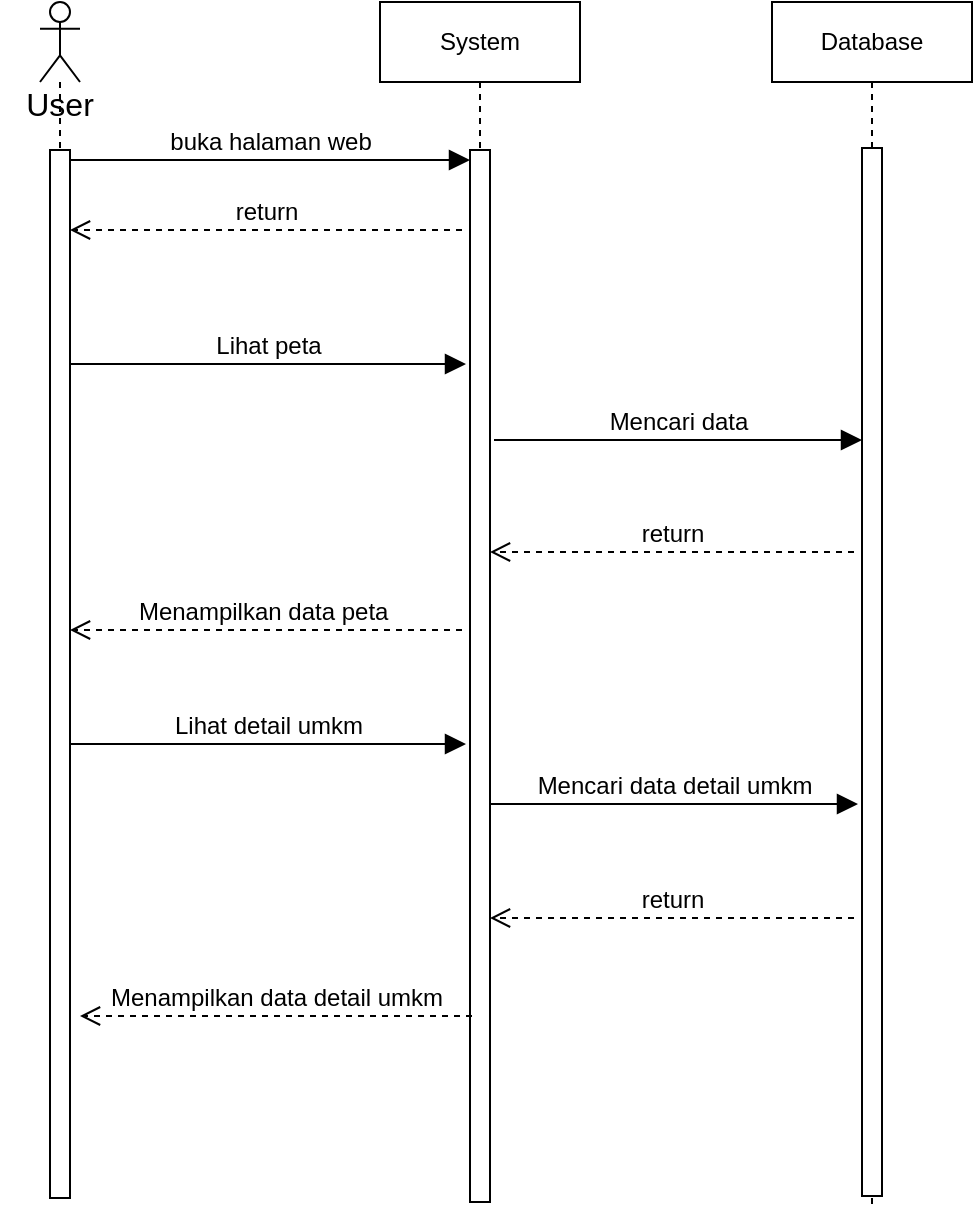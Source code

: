<mxfile version="24.7.2" type="github" pages="9">
  <diagram id="sPWUCgie8WC5kbJ_RhPH" name="Landing page">
    <mxGraphModel dx="1334" dy="944" grid="0" gridSize="10" guides="1" tooltips="1" connect="1" arrows="1" fold="1" page="0" pageScale="1" pageWidth="827" pageHeight="1169" math="0" shadow="0">
      <root>
        <mxCell id="0" />
        <mxCell id="1" parent="0" />
        <mxCell id="EF0LKtEeuK6IbxuPvSOw-4" value="" style="shape=umlLifeline;perimeter=lifelinePerimeter;whiteSpace=wrap;html=1;container=1;dropTarget=0;collapsible=0;recursiveResize=0;outlineConnect=0;portConstraint=eastwest;newEdgeStyle={&quot;curved&quot;:0,&quot;rounded&quot;:0};participant=umlActor;" vertex="1" parent="1">
          <mxGeometry y="-365" width="20" height="74" as="geometry" />
        </mxCell>
        <mxCell id="EF0LKtEeuK6IbxuPvSOw-5" value="" style="html=1;points=[[0,0,0,0,5],[0,1,0,0,-5],[1,0,0,0,5],[1,1,0,0,-5]];perimeter=orthogonalPerimeter;outlineConnect=0;targetShapes=umlLifeline;portConstraint=eastwest;newEdgeStyle={&quot;curved&quot;:0,&quot;rounded&quot;:0};" vertex="1" parent="1">
          <mxGeometry x="5" y="-291" width="10" height="524" as="geometry" />
        </mxCell>
        <mxCell id="EF0LKtEeuK6IbxuPvSOw-8" value="System" style="shape=umlLifeline;perimeter=lifelinePerimeter;whiteSpace=wrap;html=1;container=1;dropTarget=0;collapsible=0;recursiveResize=0;outlineConnect=0;portConstraint=eastwest;newEdgeStyle={&quot;curved&quot;:0,&quot;rounded&quot;:0};" vertex="1" parent="1">
          <mxGeometry x="170" y="-365" width="100" height="73" as="geometry" />
        </mxCell>
        <mxCell id="EF0LKtEeuK6IbxuPvSOw-9" value="Database" style="shape=umlLifeline;perimeter=lifelinePerimeter;whiteSpace=wrap;html=1;container=1;dropTarget=0;collapsible=0;recursiveResize=0;outlineConnect=0;portConstraint=eastwest;newEdgeStyle={&quot;curved&quot;:0,&quot;rounded&quot;:0};" vertex="1" parent="1">
          <mxGeometry x="366" y="-365" width="100" height="601" as="geometry" />
        </mxCell>
        <mxCell id="EF0LKtEeuK6IbxuPvSOw-13" value="" style="html=1;points=[[0,0,0,0,5],[0,1,0,0,-5],[1,0,0,0,5],[1,1,0,0,-5]];perimeter=orthogonalPerimeter;outlineConnect=0;targetShapes=umlLifeline;portConstraint=eastwest;newEdgeStyle={&quot;curved&quot;:0,&quot;rounded&quot;:0};" vertex="1" parent="EF0LKtEeuK6IbxuPvSOw-9">
          <mxGeometry x="45" y="73" width="10" height="524" as="geometry" />
        </mxCell>
        <mxCell id="EF0LKtEeuK6IbxuPvSOw-12" value="" style="html=1;points=[[0,0,0,0,5],[0,1,0,0,-5],[1,0,0,0,5],[1,1,0,0,-5]];perimeter=orthogonalPerimeter;outlineConnect=0;targetShapes=umlLifeline;portConstraint=eastwest;newEdgeStyle={&quot;curved&quot;:0,&quot;rounded&quot;:0};" vertex="1" parent="1">
          <mxGeometry x="215" y="-291" width="10" height="526" as="geometry" />
        </mxCell>
        <mxCell id="EF0LKtEeuK6IbxuPvSOw-15" value="buka halaman web" style="html=1;verticalAlign=bottom;endArrow=block;curved=0;rounded=0;fontSize=12;startSize=8;endSize=8;entryX=0;entryY=0;entryDx=0;entryDy=5;entryPerimeter=0;" edge="1" parent="1" source="EF0LKtEeuK6IbxuPvSOw-5" target="EF0LKtEeuK6IbxuPvSOw-12">
          <mxGeometry width="80" relative="1" as="geometry">
            <mxPoint x="23" y="-280" as="sourcePoint" />
            <mxPoint x="103" y="-280" as="targetPoint" />
          </mxGeometry>
        </mxCell>
        <mxCell id="EF0LKtEeuK6IbxuPvSOw-17" value="return" style="html=1;verticalAlign=bottom;endArrow=open;dashed=1;endSize=8;curved=0;rounded=0;fontSize=12;" edge="1" parent="1" target="EF0LKtEeuK6IbxuPvSOw-5">
          <mxGeometry relative="1" as="geometry">
            <mxPoint x="211" y="-251" as="sourcePoint" />
            <mxPoint x="104" y="-192" as="targetPoint" />
          </mxGeometry>
        </mxCell>
        <mxCell id="EF0LKtEeuK6IbxuPvSOw-18" value="Lihat peta" style="html=1;verticalAlign=bottom;endArrow=block;curved=0;rounded=0;fontSize=12;startSize=8;endSize=8;" edge="1" parent="1" source="EF0LKtEeuK6IbxuPvSOw-5">
          <mxGeometry width="80" relative="1" as="geometry">
            <mxPoint x="18" y="-218" as="sourcePoint" />
            <mxPoint x="213" y="-184" as="targetPoint" />
          </mxGeometry>
        </mxCell>
        <mxCell id="EF0LKtEeuK6IbxuPvSOw-19" value="Mencari data" style="html=1;verticalAlign=bottom;endArrow=block;curved=0;rounded=0;fontSize=12;startSize=8;endSize=8;" edge="1" parent="1" target="EF0LKtEeuK6IbxuPvSOw-13">
          <mxGeometry width="80" relative="1" as="geometry">
            <mxPoint x="227" y="-146" as="sourcePoint" />
            <mxPoint x="404" y="-159" as="targetPoint" />
          </mxGeometry>
        </mxCell>
        <mxCell id="EF0LKtEeuK6IbxuPvSOw-20" value="return" style="html=1;verticalAlign=bottom;endArrow=open;dashed=1;endSize=8;curved=0;rounded=0;fontSize=12;" edge="1" parent="1">
          <mxGeometry relative="1" as="geometry">
            <mxPoint x="407" y="-90" as="sourcePoint" />
            <mxPoint x="225" y="-90" as="targetPoint" />
          </mxGeometry>
        </mxCell>
        <mxCell id="EF0LKtEeuK6IbxuPvSOw-21" value="Menampilkan data peta&amp;nbsp;" style="html=1;verticalAlign=bottom;endArrow=open;dashed=1;endSize=8;curved=0;rounded=0;fontSize=12;" edge="1" parent="1">
          <mxGeometry relative="1" as="geometry">
            <mxPoint x="211" y="-51" as="sourcePoint" />
            <mxPoint x="15" y="-51" as="targetPoint" />
          </mxGeometry>
        </mxCell>
        <mxCell id="EF0LKtEeuK6IbxuPvSOw-22" value="Lihat detail umkm" style="html=1;verticalAlign=bottom;endArrow=block;curved=0;rounded=0;fontSize=12;startSize=8;endSize=8;" edge="1" parent="1">
          <mxGeometry width="80" relative="1" as="geometry">
            <mxPoint x="15" y="6" as="sourcePoint" />
            <mxPoint x="213" y="6" as="targetPoint" />
          </mxGeometry>
        </mxCell>
        <mxCell id="EF0LKtEeuK6IbxuPvSOw-23" value="Mencari data detail umkm" style="html=1;verticalAlign=bottom;endArrow=block;curved=0;rounded=0;fontSize=12;startSize=8;endSize=8;" edge="1" parent="1">
          <mxGeometry width="80" relative="1" as="geometry">
            <mxPoint x="225" y="36" as="sourcePoint" />
            <mxPoint x="409" y="36" as="targetPoint" />
          </mxGeometry>
        </mxCell>
        <mxCell id="EF0LKtEeuK6IbxuPvSOw-24" value="return" style="html=1;verticalAlign=bottom;endArrow=open;dashed=1;endSize=8;curved=0;rounded=0;fontSize=12;" edge="1" parent="1">
          <mxGeometry relative="1" as="geometry">
            <mxPoint x="407" y="93" as="sourcePoint" />
            <mxPoint x="225" y="93" as="targetPoint" />
          </mxGeometry>
        </mxCell>
        <mxCell id="EF0LKtEeuK6IbxuPvSOw-25" value="Menampilkan data detail umkm" style="html=1;verticalAlign=bottom;endArrow=open;dashed=1;endSize=8;curved=0;rounded=0;fontSize=12;" edge="1" parent="1">
          <mxGeometry relative="1" as="geometry">
            <mxPoint x="216" y="142" as="sourcePoint" />
            <mxPoint x="20" y="142" as="targetPoint" />
          </mxGeometry>
        </mxCell>
        <mxCell id="EF0LKtEeuK6IbxuPvSOw-26" value="User" style="text;html=1;align=center;verticalAlign=middle;whiteSpace=wrap;rounded=0;fontSize=16;" vertex="1" parent="1">
          <mxGeometry x="-20" y="-329" width="60" height="30" as="geometry" />
        </mxCell>
      </root>
    </mxGraphModel>
  </diagram>
  <diagram id="y-tAbvuzWUYLHigbUb8F" name="Login Register">
    <mxGraphModel grid="0" page="0" gridSize="10" guides="1" tooltips="1" connect="1" arrows="1" fold="1" pageScale="1" pageWidth="827" pageHeight="1169" math="0" shadow="0">
      <root>
        <mxCell id="0" />
        <mxCell id="1" parent="0" />
        <mxCell id="Me7JLIsY1jJ5hIMaFBg7-1" value="" style="shape=umlLifeline;perimeter=lifelinePerimeter;whiteSpace=wrap;html=1;container=1;dropTarget=0;collapsible=0;recursiveResize=0;outlineConnect=0;portConstraint=eastwest;newEdgeStyle={&quot;curved&quot;:0,&quot;rounded&quot;:0};participant=umlActor;" parent="1" vertex="1">
          <mxGeometry x="-74" y="53" width="20" height="223" as="geometry" />
        </mxCell>
        <mxCell id="Me7JLIsY1jJ5hIMaFBg7-4" value="" style="html=1;points=[[0,0,0,0,5],[0,1,0,0,-5],[1,0,0,0,5],[1,1,0,0,-5]];perimeter=orthogonalPerimeter;outlineConnect=0;targetShapes=umlLifeline;portConstraint=eastwest;newEdgeStyle={&quot;curved&quot;:0,&quot;rounded&quot;:0};" parent="Me7JLIsY1jJ5hIMaFBg7-1" vertex="1">
          <mxGeometry x="5" y="143" width="10" height="80" as="geometry" />
        </mxCell>
        <mxCell id="Me7JLIsY1jJ5hIMaFBg7-2" value="System" style="shape=umlLifeline;perimeter=lifelinePerimeter;whiteSpace=wrap;html=1;container=1;dropTarget=0;collapsible=0;recursiveResize=0;outlineConnect=0;portConstraint=eastwest;newEdgeStyle={&quot;curved&quot;:0,&quot;rounded&quot;:0};" parent="1" vertex="1">
          <mxGeometry x="115" y="52.5" width="100" height="151" as="geometry" />
        </mxCell>
        <mxCell id="Me7JLIsY1jJ5hIMaFBg7-3" value="Database" style="shape=umlLifeline;perimeter=lifelinePerimeter;whiteSpace=wrap;html=1;container=1;dropTarget=0;collapsible=0;recursiveResize=0;outlineConnect=0;portConstraint=eastwest;newEdgeStyle={&quot;curved&quot;:0,&quot;rounded&quot;:0};" parent="1" vertex="1">
          <mxGeometry x="361" y="52" width="100" height="151" as="geometry" />
        </mxCell>
        <mxCell id="Me7JLIsY1jJ5hIMaFBg7-9" value="" style="endArrow=none;dashed=1;html=1;rounded=0;fontSize=12;startSize=8;endSize=8;curved=1;" parent="1" edge="1">
          <mxGeometry width="50" height="50" relative="1" as="geometry">
            <mxPoint x="-64.16" y="276" as="sourcePoint" />
            <mxPoint x="-64.16" y="319" as="targetPoint" />
          </mxGeometry>
        </mxCell>
        <mxCell id="Me7JLIsY1jJ5hIMaFBg7-10" value="&lt;span style=&quot;color: rgba(0, 0, 0, 0); font-family: monospace; font-size: 0px; text-align: start;&quot;&gt;%3CmxGraphModel%3E%3Croot%3E%3CmxCell%20id%3D%220%22%2F%3E%3CmxCell%20id%3D%221%22%20parent%3D%220%22%2F%3E%3CmxCell%20id%3D%222%22%20value%3D%22%22%20style%3D%22endArrow%3Dnone%3Bdashed%3D1%3Bhtml%3D1%3Brounded%3D0%3BfontSize%3D12%3BstartSize%3D8%3BendSize%3D8%3Bcurved%3D1%3B%22%20edge%3D%221%22%20parent%3D%221%22%3E%3CmxGeometry%20width%3D%2250%22%20height%3D%2250%22%20relative%3D%221%22%20as%3D%22geometry%22%3E%3CmxPoint%20x%3D%22-64.16%22%20y%3D%22276%22%20as%3D%22sourcePoint%22%2F%3E%3CmxPoint%20x%3D%22-64.16%22%20y%3D%22319%22%20as%3D%22targetPoint%22%2F%3E%3C%2FmxGeometry%3E%3C%2FmxCell%3E%3C%2Froot%3E%3C%2FmxGraphModel%3E&lt;/span&gt;" style="html=1;points=[[0,0,0,0,5],[0,1,0,0,-5],[1,0,0,0,5],[1,1,0,0,-5]];perimeter=orthogonalPerimeter;outlineConnect=0;targetShapes=umlLifeline;portConstraint=eastwest;newEdgeStyle={&quot;curved&quot;:0,&quot;rounded&quot;:0};" parent="1" vertex="1">
          <mxGeometry x="160" y="200" width="10" height="84" as="geometry" />
        </mxCell>
        <mxCell id="Me7JLIsY1jJ5hIMaFBg7-11" value="" style="html=1;points=[[0,0,0,0,5],[0,1,0,0,-5],[1,0,0,0,5],[1,1,0,0,-5]];perimeter=orthogonalPerimeter;outlineConnect=0;targetShapes=umlLifeline;portConstraint=eastwest;newEdgeStyle={&quot;curved&quot;:0,&quot;rounded&quot;:0};" parent="1" vertex="1">
          <mxGeometry x="406" y="199" width="10" height="202" as="geometry" />
        </mxCell>
        <mxCell id="Me7JLIsY1jJ5hIMaFBg7-12" value="Login" style="html=1;verticalAlign=bottom;endArrow=block;curved=0;rounded=0;fontSize=12;startSize=8;endSize=8;entryX=0;entryY=0.19;entryDx=0;entryDy=0;entryPerimeter=0;exitX=0.725;exitY=0.726;exitDx=0;exitDy=0;exitPerimeter=0;" parent="1" source="Me7JLIsY1jJ5hIMaFBg7-1" target="Me7JLIsY1jJ5hIMaFBg7-10" edge="1">
          <mxGeometry width="80" relative="1" as="geometry">
            <mxPoint x="-57" y="207" as="sourcePoint" />
            <mxPoint x="23" y="207" as="targetPoint" />
          </mxGeometry>
        </mxCell>
        <mxCell id="Me7JLIsY1jJ5hIMaFBg7-13" value="Chek user" style="html=1;verticalAlign=bottom;endArrow=block;curved=0;rounded=0;fontSize=12;startSize=8;endSize=8;" parent="1" source="Me7JLIsY1jJ5hIMaFBg7-10" edge="1">
          <mxGeometry width="80" relative="1" as="geometry">
            <mxPoint x="174" y="238.41" as="sourcePoint" />
            <mxPoint x="403" y="239" as="targetPoint" />
          </mxGeometry>
        </mxCell>
        <mxCell id="Me7JLIsY1jJ5hIMaFBg7-15" value="" style="endArrow=none;dashed=1;html=1;rounded=0;fontSize=12;startSize=8;endSize=8;curved=1;" parent="1" edge="1">
          <mxGeometry width="50" height="50" relative="1" as="geometry">
            <mxPoint x="164.58" y="284" as="sourcePoint" />
            <mxPoint x="164.58" y="327" as="targetPoint" />
          </mxGeometry>
        </mxCell>
        <mxCell id="Me7JLIsY1jJ5hIMaFBg7-16" value="" style="html=1;points=[[0,0,0,0,5],[0,1,0,0,-5],[1,0,0,0,5],[1,1,0,0,-5]];perimeter=orthogonalPerimeter;outlineConnect=0;targetShapes=umlLifeline;portConstraint=eastwest;newEdgeStyle={&quot;curved&quot;:0,&quot;rounded&quot;:0};" parent="1" vertex="1">
          <mxGeometry x="160" y="319" width="10" height="80" as="geometry" />
        </mxCell>
        <mxCell id="Me7JLIsY1jJ5hIMaFBg7-17" value="Valid" style="html=1;verticalAlign=bottom;endArrow=open;dashed=1;endSize=8;curved=0;rounded=0;fontSize=12;entryX=1;entryY=0;entryDx=0;entryDy=5;entryPerimeter=0;" parent="1" source="Me7JLIsY1jJ5hIMaFBg7-11" target="Me7JLIsY1jJ5hIMaFBg7-16" edge="1">
          <mxGeometry relative="1" as="geometry">
            <mxPoint x="403" y="337" as="sourcePoint" />
            <mxPoint x="323" y="337" as="targetPoint" />
          </mxGeometry>
        </mxCell>
        <mxCell id="Me7JLIsY1jJ5hIMaFBg7-18" value="Invalid" style="html=1;verticalAlign=bottom;endArrow=open;dashed=1;endSize=8;curved=0;rounded=0;fontSize=12;entryX=1;entryY=0.75;entryDx=0;entryDy=0;entryPerimeter=0;" parent="1" target="Me7JLIsY1jJ5hIMaFBg7-16" edge="1">
          <mxGeometry relative="1" as="geometry">
            <mxPoint x="406" y="379" as="sourcePoint" />
            <mxPoint x="174" y="379" as="targetPoint" />
          </mxGeometry>
        </mxCell>
        <mxCell id="Me7JLIsY1jJ5hIMaFBg7-19" value="" style="html=1;points=[[0,0,0,0,5],[0,1,0,0,-5],[1,0,0,0,5],[1,1,0,0,-5]];perimeter=orthogonalPerimeter;outlineConnect=0;targetShapes=umlLifeline;portConstraint=eastwest;newEdgeStyle={&quot;curved&quot;:0,&quot;rounded&quot;:0};" parent="1" vertex="1">
          <mxGeometry x="-69" y="321" width="10" height="80" as="geometry" />
        </mxCell>
        <mxCell id="Me7JLIsY1jJ5hIMaFBg7-21" value="Login berhasil" style="html=1;verticalAlign=bottom;endArrow=open;dashed=1;endSize=8;curved=0;rounded=0;fontSize=12;entryX=1;entryY=0;entryDx=0;entryDy=5;entryPerimeter=0;" parent="1" edge="1">
          <mxGeometry x="0.001" relative="1" as="geometry">
            <mxPoint x="160" y="340" as="sourcePoint" />
            <mxPoint x="-59" y="340" as="targetPoint" />
            <mxPoint as="offset" />
          </mxGeometry>
        </mxCell>
        <mxCell id="Me7JLIsY1jJ5hIMaFBg7-22" value="Login gagal" style="html=1;verticalAlign=bottom;endArrow=open;dashed=1;endSize=8;curved=0;rounded=0;fontSize=12;entryX=1;entryY=0;entryDx=0;entryDy=5;entryPerimeter=0;" parent="1" edge="1">
          <mxGeometry x="0.001" relative="1" as="geometry">
            <mxPoint x="160" y="395" as="sourcePoint" />
            <mxPoint x="-59" y="395" as="targetPoint" />
            <mxPoint as="offset" />
          </mxGeometry>
        </mxCell>
        <mxCell id="Me7JLIsY1jJ5hIMaFBg7-23" value="" style="endArrow=none;dashed=1;html=1;rounded=0;fontSize=12;startSize=8;endSize=8;curved=1;" parent="1" edge="1">
          <mxGeometry width="50" height="50" relative="1" as="geometry">
            <mxPoint x="-64.42" y="401" as="sourcePoint" />
            <mxPoint x="-64.42" y="444" as="targetPoint" />
          </mxGeometry>
        </mxCell>
        <mxCell id="Me7JLIsY1jJ5hIMaFBg7-24" value="" style="endArrow=none;dashed=1;html=1;rounded=0;fontSize=12;startSize=8;endSize=8;curved=1;" parent="1" edge="1">
          <mxGeometry width="50" height="50" relative="1" as="geometry">
            <mxPoint x="164.58" y="399" as="sourcePoint" />
            <mxPoint x="164.58" y="442" as="targetPoint" />
          </mxGeometry>
        </mxCell>
        <mxCell id="Me7JLIsY1jJ5hIMaFBg7-25" value="" style="endArrow=none;dashed=1;html=1;rounded=0;fontSize=12;startSize=8;endSize=8;curved=1;" parent="1" edge="1">
          <mxGeometry width="50" height="50" relative="1" as="geometry">
            <mxPoint x="410.58" y="401" as="sourcePoint" />
            <mxPoint x="410.58" y="444" as="targetPoint" />
          </mxGeometry>
        </mxCell>
        <mxCell id="Me7JLIsY1jJ5hIMaFBg7-26" value="" style="html=1;points=[[0,0,0,0,5],[0,1,0,0,-5],[1,0,0,0,5],[1,1,0,0,-5]];perimeter=orthogonalPerimeter;outlineConnect=0;targetShapes=umlLifeline;portConstraint=eastwest;newEdgeStyle={&quot;curved&quot;:0,&quot;rounded&quot;:0};" parent="1" vertex="1">
          <mxGeometry x="-69" y="446" width="10" height="80" as="geometry" />
        </mxCell>
        <mxCell id="Me7JLIsY1jJ5hIMaFBg7-27" value="" style="html=1;points=[[0,0,0,0,5],[0,1,0,0,-5],[1,0,0,0,5],[1,1,0,0,-5]];perimeter=orthogonalPerimeter;outlineConnect=0;targetShapes=umlLifeline;portConstraint=eastwest;newEdgeStyle={&quot;curved&quot;:0,&quot;rounded&quot;:0};" parent="1" vertex="1">
          <mxGeometry x="160" y="446" width="10" height="80" as="geometry" />
        </mxCell>
        <mxCell id="Me7JLIsY1jJ5hIMaFBg7-28" value="" style="html=1;points=[[0,0,0,0,5],[0,1,0,0,-5],[1,0,0,0,5],[1,1,0,0,-5]];perimeter=orthogonalPerimeter;outlineConnect=0;targetShapes=umlLifeline;portConstraint=eastwest;newEdgeStyle={&quot;curved&quot;:0,&quot;rounded&quot;:0};" parent="1" vertex="1">
          <mxGeometry x="406" y="446" width="10" height="80" as="geometry" />
        </mxCell>
        <mxCell id="Me7JLIsY1jJ5hIMaFBg7-29" value="Regtister" style="html=1;verticalAlign=bottom;endArrow=block;curved=0;rounded=0;fontSize=12;startSize=8;endSize=8;entryX=0;entryY=0.19;entryDx=0;entryDy=0;entryPerimeter=0;exitX=0.725;exitY=0.726;exitDx=0;exitDy=0;exitPerimeter=0;" parent="1" edge="1">
          <mxGeometry width="80" relative="1" as="geometry">
            <mxPoint x="-59" y="454" as="sourcePoint" />
            <mxPoint x="160" y="455" as="targetPoint" />
          </mxGeometry>
        </mxCell>
        <mxCell id="Me7JLIsY1jJ5hIMaFBg7-30" value="Simpan" style="html=1;verticalAlign=bottom;endArrow=block;curved=0;rounded=0;fontSize=12;startSize=8;endSize=8;" parent="1" edge="1">
          <mxGeometry width="80" relative="1" as="geometry">
            <mxPoint x="173" y="475" as="sourcePoint" />
            <mxPoint x="406" y="475" as="targetPoint" />
          </mxGeometry>
        </mxCell>
        <mxCell id="Me7JLIsY1jJ5hIMaFBg7-31" value="valid" style="html=1;verticalAlign=bottom;endArrow=open;dashed=1;endSize=8;curved=0;rounded=0;fontSize=12;entryX=1;entryY=0.75;entryDx=0;entryDy=0;entryPerimeter=0;" parent="1" edge="1">
          <mxGeometry relative="1" as="geometry">
            <mxPoint x="406" y="506" as="sourcePoint" />
            <mxPoint x="170" y="506" as="targetPoint" />
          </mxGeometry>
        </mxCell>
        <mxCell id="Me7JLIsY1jJ5hIMaFBg7-32" value="halaman Dashboard" style="html=1;verticalAlign=bottom;endArrow=open;dashed=1;endSize=8;curved=0;rounded=0;fontSize=12;entryX=1;entryY=0;entryDx=0;entryDy=5;entryPerimeter=0;" parent="1" edge="1">
          <mxGeometry x="0.001" relative="1" as="geometry">
            <mxPoint x="160" y="523" as="sourcePoint" />
            <mxPoint x="-59" y="523" as="targetPoint" />
            <mxPoint as="offset" />
          </mxGeometry>
        </mxCell>
        <mxCell id="Me7JLIsY1jJ5hIMaFBg7-33" value="" style="endArrow=none;dashed=1;html=1;rounded=0;fontSize=12;startSize=8;endSize=8;curved=1;" parent="1" edge="1">
          <mxGeometry width="50" height="50" relative="1" as="geometry">
            <mxPoint x="-64.42" y="526" as="sourcePoint" />
            <mxPoint x="-64" y="549" as="targetPoint" />
          </mxGeometry>
        </mxCell>
        <mxCell id="Me7JLIsY1jJ5hIMaFBg7-34" value="" style="endArrow=none;dashed=1;html=1;rounded=0;fontSize=12;startSize=8;endSize=8;curved=1;" parent="1" edge="1">
          <mxGeometry width="50" height="50" relative="1" as="geometry">
            <mxPoint x="164.58" y="526" as="sourcePoint" />
            <mxPoint x="165" y="549" as="targetPoint" />
          </mxGeometry>
        </mxCell>
        <mxCell id="Me7JLIsY1jJ5hIMaFBg7-35" value="" style="endArrow=none;dashed=1;html=1;rounded=0;fontSize=12;startSize=8;endSize=8;curved=1;" parent="1" edge="1">
          <mxGeometry width="50" height="50" relative="1" as="geometry">
            <mxPoint x="410.58" y="528" as="sourcePoint" />
            <mxPoint x="411" y="551" as="targetPoint" />
          </mxGeometry>
        </mxCell>
        <mxCell id="aDvMHFVVtFslKlyHn3Tn-2" value="User" style="text;html=1;align=center;verticalAlign=middle;resizable=0;points=[];autosize=1;strokeColor=none;fillColor=none;fontSize=16;" vertex="1" parent="1">
          <mxGeometry x="-95" y="112.5" width="52" height="31" as="geometry" />
        </mxCell>
      </root>
    </mxGraphModel>
  </diagram>
  <diagram id="qPPrlCTVvPCPeglbDHnX" name="Center Point">
    <mxGraphModel grid="0" page="0" gridSize="10" guides="1" tooltips="1" connect="1" arrows="1" fold="1" pageScale="1" pageWidth="827" pageHeight="1169" math="0" shadow="0">
      <root>
        <mxCell id="0" />
        <mxCell id="1" parent="0" />
        <mxCell id="r1aBjmi0Clw_CfbHowpB-1" value="" style="shape=umlLifeline;perimeter=lifelinePerimeter;whiteSpace=wrap;html=1;container=1;dropTarget=0;collapsible=0;recursiveResize=0;outlineConnect=0;portConstraint=eastwest;newEdgeStyle={&quot;curved&quot;:0,&quot;rounded&quot;:0};participant=umlActor;" vertex="1" parent="1">
          <mxGeometry x="-71" y="52.5" width="20" height="70.5" as="geometry" />
        </mxCell>
        <mxCell id="r1aBjmi0Clw_CfbHowpB-3" value="System" style="shape=umlLifeline;perimeter=lifelinePerimeter;whiteSpace=wrap;html=1;container=1;dropTarget=0;collapsible=0;recursiveResize=0;outlineConnect=0;portConstraint=eastwest;newEdgeStyle={&quot;curved&quot;:0,&quot;rounded&quot;:0};" vertex="1" parent="1">
          <mxGeometry x="115" y="52.5" width="100" height="68.5" as="geometry" />
        </mxCell>
        <mxCell id="r1aBjmi0Clw_CfbHowpB-4" value="Database" style="shape=umlLifeline;perimeter=lifelinePerimeter;whiteSpace=wrap;html=1;container=1;dropTarget=0;collapsible=0;recursiveResize=0;outlineConnect=0;portConstraint=eastwest;newEdgeStyle={&quot;curved&quot;:0,&quot;rounded&quot;:0};" vertex="1" parent="1">
          <mxGeometry x="361" y="52" width="100" height="70" as="geometry" />
        </mxCell>
        <mxCell id="r1aBjmi0Clw_CfbHowpB-2" value="" style="html=1;points=[[0,0,0,0,5],[0,1,0,0,-5],[1,0,0,0,5],[1,1,0,0,-5]];perimeter=orthogonalPerimeter;outlineConnect=0;targetShapes=umlLifeline;portConstraint=eastwest;newEdgeStyle={&quot;curved&quot;:0,&quot;rounded&quot;:0};" vertex="1" parent="1">
          <mxGeometry x="-66" y="123" width="10" height="124" as="geometry" />
        </mxCell>
        <mxCell id="VGkt6wchPl6ECwU7rgHM-1" value="User" style="text;html=1;align=center;verticalAlign=middle;whiteSpace=wrap;rounded=0;fontSize=16;" vertex="1" parent="1">
          <mxGeometry x="-111" y="93" width="60" height="30" as="geometry" />
        </mxCell>
        <mxCell id="VGkt6wchPl6ECwU7rgHM-2" value="" style="html=1;points=[[0,0,0,0,5],[0,1,0,0,-5],[1,0,0,0,5],[1,1,0,0,-5]];perimeter=orthogonalPerimeter;outlineConnect=0;targetShapes=umlLifeline;portConstraint=eastwest;newEdgeStyle={&quot;curved&quot;:0,&quot;rounded&quot;:0};" vertex="1" parent="1">
          <mxGeometry x="160" y="121" width="10" height="134" as="geometry" />
        </mxCell>
        <mxCell id="VGkt6wchPl6ECwU7rgHM-3" value="" style="html=1;points=[[0,0,0,0,5],[0,1,0,0,-5],[1,0,0,0,5],[1,1,0,0,-5]];perimeter=orthogonalPerimeter;outlineConnect=0;targetShapes=umlLifeline;portConstraint=eastwest;newEdgeStyle={&quot;curved&quot;:0,&quot;rounded&quot;:0};" vertex="1" parent="1">
          <mxGeometry x="406" y="119" width="10" height="136" as="geometry" />
        </mxCell>
        <mxCell id="pVNr0oau-Pk0-2kPRTYr-1" value="Memilih menu Center Point" style="html=1;verticalAlign=bottom;endArrow=block;curved=0;rounded=0;fontSize=12;startSize=8;endSize=8;" edge="1" parent="1" target="VGkt6wchPl6ECwU7rgHM-2">
          <mxGeometry width="80" relative="1" as="geometry">
            <mxPoint x="-55" y="142" as="sourcePoint" />
            <mxPoint x="25" y="142" as="targetPoint" />
          </mxGeometry>
        </mxCell>
        <mxCell id="pVNr0oau-Pk0-2kPRTYr-2" value="Get Data Ceter point" style="html=1;verticalAlign=bottom;endArrow=block;curved=0;rounded=0;fontSize=12;startSize=8;endSize=8;" edge="1" parent="1" target="VGkt6wchPl6ECwU7rgHM-3">
          <mxGeometry width="80" relative="1" as="geometry">
            <mxPoint x="171" y="163" as="sourcePoint" />
            <mxPoint x="251" y="163" as="targetPoint" />
            <mxPoint as="offset" />
          </mxGeometry>
        </mxCell>
        <mxCell id="pVNr0oau-Pk0-2kPRTYr-3" value="Mengirim data center point" style="html=1;verticalAlign=bottom;endArrow=open;dashed=1;endSize=8;curved=0;rounded=0;fontSize=12;" edge="1" parent="1">
          <mxGeometry relative="1" as="geometry">
            <mxPoint x="404" y="216" as="sourcePoint" />
            <mxPoint x="175" y="216" as="targetPoint" />
          </mxGeometry>
        </mxCell>
        <mxCell id="pVNr0oau-Pk0-2kPRTYr-4" value="" style="endArrow=none;dashed=1;html=1;rounded=0;fontSize=12;startSize=8;endSize=8;curved=1;" edge="1" parent="1" target="pVNr0oau-Pk0-2kPRTYr-9">
          <mxGeometry width="50" height="50" relative="1" as="geometry">
            <mxPoint x="-61.5" y="247" as="sourcePoint" />
            <mxPoint x="-61.5" y="299" as="targetPoint" />
          </mxGeometry>
        </mxCell>
        <mxCell id="pVNr0oau-Pk0-2kPRTYr-6" value="Menampilkan data center point" style="html=1;verticalAlign=bottom;endArrow=open;dashed=1;endSize=8;curved=0;rounded=0;fontSize=12;" edge="1" parent="1" target="r1aBjmi0Clw_CfbHowpB-2">
          <mxGeometry relative="1" as="geometry">
            <mxPoint x="158" y="233" as="sourcePoint" />
            <mxPoint x="78" y="233" as="targetPoint" />
          </mxGeometry>
        </mxCell>
        <mxCell id="pVNr0oau-Pk0-2kPRTYr-7" value="" style="endArrow=none;dashed=1;html=1;rounded=0;fontSize=12;startSize=8;endSize=8;curved=1;" edge="1" parent="1" target="pVNr0oau-Pk0-2kPRTYr-12">
          <mxGeometry width="50" height="50" relative="1" as="geometry">
            <mxPoint x="164.5" y="255" as="sourcePoint" />
            <mxPoint x="164.5" y="307" as="targetPoint" />
          </mxGeometry>
        </mxCell>
        <mxCell id="pVNr0oau-Pk0-2kPRTYr-8" value="" style="endArrow=none;dashed=1;html=1;rounded=0;fontSize=12;startSize=8;endSize=8;curved=1;" edge="1" parent="1" target="pVNr0oau-Pk0-2kPRTYr-13">
          <mxGeometry width="50" height="50" relative="1" as="geometry">
            <mxPoint x="410.5" y="255" as="sourcePoint" />
            <mxPoint x="410.5" y="307" as="targetPoint" />
          </mxGeometry>
        </mxCell>
        <mxCell id="pVNr0oau-Pk0-2kPRTYr-9" value="" style="html=1;points=[[0,0,0,0,5],[0,1,0,0,-5],[1,0,0,0,5],[1,1,0,0,-5]];perimeter=orthogonalPerimeter;outlineConnect=0;targetShapes=umlLifeline;portConstraint=eastwest;newEdgeStyle={&quot;curved&quot;:0,&quot;rounded&quot;:0};" vertex="1" parent="1">
          <mxGeometry x="-66.5" y="259" width="10" height="188" as="geometry" />
        </mxCell>
        <mxCell id="pVNr0oau-Pk0-2kPRTYr-12" value="" style="html=1;points=[[0,0,0,0,5],[0,1,0,0,-5],[1,0,0,0,5],[1,1,0,0,-5]];perimeter=orthogonalPerimeter;outlineConnect=0;targetShapes=umlLifeline;portConstraint=eastwest;newEdgeStyle={&quot;curved&quot;:0,&quot;rounded&quot;:0};" vertex="1" parent="1">
          <mxGeometry x="159.5" y="267" width="10" height="182" as="geometry" />
        </mxCell>
        <mxCell id="pVNr0oau-Pk0-2kPRTYr-13" value="" style="html=1;points=[[0,0,0,0,5],[0,1,0,0,-5],[1,0,0,0,5],[1,1,0,0,-5]];perimeter=orthogonalPerimeter;outlineConnect=0;targetShapes=umlLifeline;portConstraint=eastwest;newEdgeStyle={&quot;curved&quot;:0,&quot;rounded&quot;:0};" vertex="1" parent="1">
          <mxGeometry x="406" y="344" width="10" height="105" as="geometry" />
        </mxCell>
        <mxCell id="pVNr0oau-Pk0-2kPRTYr-14" value="Tekan tambah data" style="html=1;verticalAlign=bottom;endArrow=block;curved=0;rounded=0;fontSize=12;startSize=8;endSize=8;" edge="1" parent="1">
          <mxGeometry width="80" relative="1" as="geometry">
            <mxPoint x="-56.5" y="273" as="sourcePoint" />
            <mxPoint x="158.5" y="273" as="targetPoint" />
          </mxGeometry>
        </mxCell>
        <mxCell id="pVNr0oau-Pk0-2kPRTYr-15" value="Menampilkan form tambah" style="html=1;verticalAlign=bottom;endArrow=open;dashed=1;endSize=8;curved=0;rounded=0;fontSize=12;" edge="1" parent="1">
          <mxGeometry relative="1" as="geometry">
            <mxPoint x="157.5" y="306.58" as="sourcePoint" />
            <mxPoint x="-56.5" y="306.58" as="targetPoint" />
          </mxGeometry>
        </mxCell>
        <mxCell id="pVNr0oau-Pk0-2kPRTYr-16" value="Menambahkan Center Point" style="html=1;verticalAlign=bottom;endArrow=block;curved=0;rounded=0;fontSize=12;startSize=8;endSize=8;" edge="1" parent="1">
          <mxGeometry width="80" relative="1" as="geometry">
            <mxPoint x="-55" y="349" as="sourcePoint" />
            <mxPoint x="160" y="349" as="targetPoint" />
          </mxGeometry>
        </mxCell>
        <mxCell id="pVNr0oau-Pk0-2kPRTYr-19" value="Menggirim Data centerpoint" style="html=1;verticalAlign=bottom;endArrow=block;curved=0;rounded=0;fontSize=12;startSize=8;endSize=8;" edge="1" parent="1">
          <mxGeometry width="80" relative="1" as="geometry">
            <mxPoint x="171" y="364" as="sourcePoint" />
            <mxPoint x="406" y="364" as="targetPoint" />
            <mxPoint as="offset" />
          </mxGeometry>
        </mxCell>
        <mxCell id="pVNr0oau-Pk0-2kPRTYr-20" value="" style="html=1;points=[[0,0,0,0,5],[0,1,0,0,-5],[1,0,0,0,5],[1,1,0,0,-5]];perimeter=orthogonalPerimeter;outlineConnect=0;targetShapes=umlLifeline;portConstraint=eastwest;newEdgeStyle={&quot;curved&quot;:0,&quot;rounded&quot;:0};" vertex="1" parent="1">
          <mxGeometry x="411" y="384" width="10" height="40" as="geometry" />
        </mxCell>
        <mxCell id="pVNr0oau-Pk0-2kPRTYr-21" value="Create()" style="html=1;align=left;spacingLeft=2;endArrow=block;rounded=0;edgeStyle=orthogonalEdgeStyle;curved=0;rounded=0;fontSize=12;startSize=8;endSize=8;" edge="1" target="pVNr0oau-Pk0-2kPRTYr-20" parent="1">
          <mxGeometry relative="1" as="geometry">
            <mxPoint x="416" y="364" as="sourcePoint" />
            <Array as="points">
              <mxPoint x="446" y="394" />
            </Array>
          </mxGeometry>
        </mxCell>
        <mxCell id="pVNr0oau-Pk0-2kPRTYr-22" value="Memperbarui data center point" style="html=1;verticalAlign=bottom;endArrow=open;dashed=1;endSize=8;curved=0;rounded=0;fontSize=12;" edge="1" parent="1">
          <mxGeometry relative="1" as="geometry">
            <mxPoint x="401" y="415" as="sourcePoint" />
            <mxPoint x="172" y="415" as="targetPoint" />
          </mxGeometry>
        </mxCell>
        <mxCell id="pVNr0oau-Pk0-2kPRTYr-24" value="Menampilkan data center point" style="html=1;verticalAlign=bottom;endArrow=open;dashed=1;endSize=8;curved=0;rounded=0;fontSize=12;" edge="1" parent="1">
          <mxGeometry relative="1" as="geometry">
            <mxPoint x="158" y="436" as="sourcePoint" />
            <mxPoint x="-56" y="436" as="targetPoint" />
          </mxGeometry>
        </mxCell>
        <mxCell id="pVNr0oau-Pk0-2kPRTYr-25" value="" style="endArrow=none;dashed=1;html=1;rounded=0;fontSize=12;startSize=8;endSize=8;curved=1;entryX=0.55;entryY=1;entryDx=0;entryDy=0;entryPerimeter=0;" edge="1" parent="1" source="pVNr0oau-Pk0-2kPRTYr-28" target="pVNr0oau-Pk0-2kPRTYr-9">
          <mxGeometry width="50" height="50" relative="1" as="geometry">
            <mxPoint x="-61" y="515" as="sourcePoint" />
            <mxPoint x="-40" y="491" as="targetPoint" />
          </mxGeometry>
        </mxCell>
        <mxCell id="pVNr0oau-Pk0-2kPRTYr-26" value="" style="endArrow=none;dashed=1;html=1;rounded=0;fontSize=12;startSize=8;endSize=8;curved=1;entryX=0.55;entryY=1;entryDx=0;entryDy=0;entryPerimeter=0;" edge="1" parent="1" source="pVNr0oau-Pk0-2kPRTYr-29">
          <mxGeometry width="50" height="50" relative="1" as="geometry">
            <mxPoint x="164.71" y="517" as="sourcePoint" />
            <mxPoint x="164.71" y="449" as="targetPoint" />
          </mxGeometry>
        </mxCell>
        <mxCell id="pVNr0oau-Pk0-2kPRTYr-27" value="" style="endArrow=none;dashed=1;html=1;rounded=0;fontSize=12;startSize=8;endSize=8;curved=1;entryX=0.55;entryY=1;entryDx=0;entryDy=0;entryPerimeter=0;" edge="1" parent="1" source="pVNr0oau-Pk0-2kPRTYr-30">
          <mxGeometry width="50" height="50" relative="1" as="geometry">
            <mxPoint x="411" y="517" as="sourcePoint" />
            <mxPoint x="411" y="449" as="targetPoint" />
          </mxGeometry>
        </mxCell>
        <mxCell id="pVNr0oau-Pk0-2kPRTYr-28" value="" style="html=1;points=[[0,0,0,0,5],[0,1,0,0,-5],[1,0,0,0,5],[1,1,0,0,-5]];perimeter=orthogonalPerimeter;outlineConnect=0;targetShapes=umlLifeline;portConstraint=eastwest;newEdgeStyle={&quot;curved&quot;:0,&quot;rounded&quot;:0};" vertex="1" parent="1">
          <mxGeometry x="-66" y="475" width="10" height="239" as="geometry" />
        </mxCell>
        <mxCell id="pVNr0oau-Pk0-2kPRTYr-29" value="" style="html=1;points=[[0,0,0,0,5],[0,1,0,0,-5],[1,0,0,0,5],[1,1,0,0,-5]];perimeter=orthogonalPerimeter;outlineConnect=0;targetShapes=umlLifeline;portConstraint=eastwest;newEdgeStyle={&quot;curved&quot;:0,&quot;rounded&quot;:0};" vertex="1" parent="1">
          <mxGeometry x="159.71" y="477" width="10" height="237" as="geometry" />
        </mxCell>
        <mxCell id="pVNr0oau-Pk0-2kPRTYr-31" value="" style="endArrow=none;dashed=1;html=1;rounded=0;fontSize=12;startSize=8;endSize=8;curved=1;entryX=0.55;entryY=1;entryDx=0;entryDy=0;entryPerimeter=0;" edge="1" parent="1" target="pVNr0oau-Pk0-2kPRTYr-30">
          <mxGeometry width="50" height="50" relative="1" as="geometry">
            <mxPoint x="411" y="517" as="sourcePoint" />
            <mxPoint x="411" y="449" as="targetPoint" />
          </mxGeometry>
        </mxCell>
        <mxCell id="pVNr0oau-Pk0-2kPRTYr-30" value="" style="html=1;points=[[0,0,0,0,5],[0,1,0,0,-5],[1,0,0,0,5],[1,1,0,0,-5]];perimeter=orthogonalPerimeter;outlineConnect=0;targetShapes=umlLifeline;portConstraint=eastwest;newEdgeStyle={&quot;curved&quot;:0,&quot;rounded&quot;:0};" vertex="1" parent="1">
          <mxGeometry x="406" y="501" width="10" height="218" as="geometry" />
        </mxCell>
        <mxCell id="pVNr0oau-Pk0-2kPRTYr-32" value="Tekan tombol edit&amp;nbsp;" style="html=1;verticalAlign=bottom;endArrow=block;curved=0;rounded=0;fontSize=12;startSize=8;endSize=8;" edge="1" parent="1">
          <mxGeometry width="80" relative="1" as="geometry">
            <mxPoint x="-56.5" y="488" as="sourcePoint" />
            <mxPoint x="158.5" y="488" as="targetPoint" />
          </mxGeometry>
        </mxCell>
        <mxCell id="pVNr0oau-Pk0-2kPRTYr-35" value="Get data by id" style="html=1;verticalAlign=bottom;endArrow=block;curved=0;rounded=0;fontSize=12;startSize=8;endSize=8;" edge="1" parent="1">
          <mxGeometry width="80" relative="1" as="geometry">
            <mxPoint x="171" y="510" as="sourcePoint" />
            <mxPoint x="406" y="510" as="targetPoint" />
            <mxPoint as="offset" />
          </mxGeometry>
        </mxCell>
        <mxCell id="pVNr0oau-Pk0-2kPRTYr-36" value="Mengirim data" style="html=1;verticalAlign=bottom;endArrow=open;dashed=1;endSize=8;curved=0;rounded=0;fontSize=12;" edge="1" parent="1">
          <mxGeometry relative="1" as="geometry">
            <mxPoint x="402" y="549" as="sourcePoint" />
            <mxPoint x="173" y="549" as="targetPoint" />
          </mxGeometry>
        </mxCell>
        <mxCell id="pVNr0oau-Pk0-2kPRTYr-37" value="Menampilkan form ubah" style="html=1;verticalAlign=bottom;endArrow=open;dashed=1;endSize=8;curved=0;rounded=0;fontSize=12;" edge="1" parent="1">
          <mxGeometry relative="1" as="geometry">
            <mxPoint x="158" y="582" as="sourcePoint" />
            <mxPoint x="-56" y="582" as="targetPoint" />
          </mxGeometry>
        </mxCell>
        <mxCell id="pVNr0oau-Pk0-2kPRTYr-38" value="Edit Center point" style="html=1;verticalAlign=bottom;endArrow=block;curved=0;rounded=0;fontSize=12;startSize=8;endSize=8;" edge="1" parent="1">
          <mxGeometry width="80" relative="1" as="geometry">
            <mxPoint x="-56" y="621" as="sourcePoint" />
            <mxPoint x="159" y="621" as="targetPoint" />
          </mxGeometry>
        </mxCell>
        <mxCell id="pVNr0oau-Pk0-2kPRTYr-41" value="Mengirim data baru" style="html=1;verticalAlign=bottom;endArrow=block;curved=0;rounded=0;fontSize=12;startSize=8;endSize=8;" edge="1" parent="1">
          <mxGeometry width="80" relative="1" as="geometry">
            <mxPoint x="169.5" y="642" as="sourcePoint" />
            <mxPoint x="404.5" y="642" as="targetPoint" />
            <mxPoint as="offset" />
          </mxGeometry>
        </mxCell>
        <mxCell id="pVNr0oau-Pk0-2kPRTYr-42" value="" style="html=1;points=[[0,0,0,0,5],[0,1,0,0,-5],[1,0,0,0,5],[1,1,0,0,-5]];perimeter=orthogonalPerimeter;outlineConnect=0;targetShapes=umlLifeline;portConstraint=eastwest;newEdgeStyle={&quot;curved&quot;:0,&quot;rounded&quot;:0};" vertex="1" parent="1">
          <mxGeometry x="411" y="669" width="10" height="40" as="geometry" />
        </mxCell>
        <mxCell id="pVNr0oau-Pk0-2kPRTYr-43" value="Update()" style="html=1;align=left;spacingLeft=2;endArrow=block;rounded=0;edgeStyle=orthogonalEdgeStyle;curved=0;rounded=0;fontSize=12;startSize=8;endSize=8;" edge="1" target="pVNr0oau-Pk0-2kPRTYr-42" parent="1">
          <mxGeometry relative="1" as="geometry">
            <mxPoint x="416" y="649" as="sourcePoint" />
            <Array as="points">
              <mxPoint x="446" y="679" />
            </Array>
          </mxGeometry>
        </mxCell>
        <mxCell id="pVNr0oau-Pk0-2kPRTYr-44" value="Memperbarui data center point" style="html=1;verticalAlign=bottom;endArrow=open;dashed=1;endSize=8;curved=0;rounded=0;fontSize=12;" edge="1" parent="1">
          <mxGeometry relative="1" as="geometry">
            <mxPoint x="399" y="688.58" as="sourcePoint" />
            <mxPoint x="170" y="688.58" as="targetPoint" />
          </mxGeometry>
        </mxCell>
        <mxCell id="pVNr0oau-Pk0-2kPRTYr-45" value="Menampilkan data center point" style="html=1;verticalAlign=bottom;endArrow=open;dashed=1;endSize=8;curved=0;rounded=0;fontSize=12;" edge="1" parent="1">
          <mxGeometry relative="1" as="geometry">
            <mxPoint x="159.5" y="705" as="sourcePoint" />
            <mxPoint x="-54.5" y="705" as="targetPoint" />
          </mxGeometry>
        </mxCell>
        <mxCell id="pVNr0oau-Pk0-2kPRTYr-46" value="" style="endArrow=none;dashed=1;html=1;rounded=0;fontSize=12;startSize=8;endSize=8;curved=1;" edge="1" parent="1" target="pVNr0oau-Pk0-2kPRTYr-28">
          <mxGeometry width="50" height="50" relative="1" as="geometry">
            <mxPoint x="-61" y="764" as="sourcePoint" />
            <mxPoint x="-23" y="766" as="targetPoint" />
          </mxGeometry>
        </mxCell>
        <mxCell id="pVNr0oau-Pk0-2kPRTYr-47" value="" style="endArrow=none;dashed=1;html=1;rounded=0;fontSize=12;startSize=8;endSize=8;curved=1;" edge="1" parent="1">
          <mxGeometry width="50" height="50" relative="1" as="geometry">
            <mxPoint x="164.08" y="764" as="sourcePoint" />
            <mxPoint x="164.08" y="714" as="targetPoint" />
          </mxGeometry>
        </mxCell>
        <mxCell id="pVNr0oau-Pk0-2kPRTYr-48" value="" style="endArrow=none;dashed=1;html=1;rounded=0;fontSize=12;startSize=8;endSize=8;curved=1;" edge="1" parent="1">
          <mxGeometry width="50" height="50" relative="1" as="geometry">
            <mxPoint x="410" y="844" as="sourcePoint" />
            <mxPoint x="410.17" y="719" as="targetPoint" />
          </mxGeometry>
        </mxCell>
        <mxCell id="pVNr0oau-Pk0-2kPRTYr-49" value="" style="html=1;points=[[0,0,0,0,5],[0,1,0,0,-5],[1,0,0,0,5],[1,1,0,0,-5]];perimeter=orthogonalPerimeter;outlineConnect=0;targetShapes=umlLifeline;portConstraint=eastwest;newEdgeStyle={&quot;curved&quot;:0,&quot;rounded&quot;:0};" vertex="1" parent="1">
          <mxGeometry x="-66" y="757" width="10" height="240" as="geometry" />
        </mxCell>
        <mxCell id="pVNr0oau-Pk0-2kPRTYr-50" value="" style="html=1;points=[[0,0,0,0,5],[0,1,0,0,-5],[1,0,0,0,5],[1,1,0,0,-5]];perimeter=orthogonalPerimeter;outlineConnect=0;targetShapes=umlLifeline;portConstraint=eastwest;newEdgeStyle={&quot;curved&quot;:0,&quot;rounded&quot;:0};" vertex="1" parent="1">
          <mxGeometry x="159.5" y="757" width="10" height="243" as="geometry" />
        </mxCell>
        <mxCell id="pVNr0oau-Pk0-2kPRTYr-51" value="" style="html=1;points=[[0,0,0,0,5],[0,1,0,0,-5],[1,0,0,0,5],[1,1,0,0,-5]];perimeter=orthogonalPerimeter;outlineConnect=0;targetShapes=umlLifeline;portConstraint=eastwest;newEdgeStyle={&quot;curved&quot;:0,&quot;rounded&quot;:0};" vertex="1" parent="1">
          <mxGeometry x="406" y="846" width="10" height="154" as="geometry" />
        </mxCell>
        <mxCell id="pVNr0oau-Pk0-2kPRTYr-52" value="Tekan tombol hapus" style="html=1;verticalAlign=bottom;endArrow=block;curved=0;rounded=0;fontSize=12;startSize=8;endSize=8;" edge="1" parent="1">
          <mxGeometry width="80" relative="1" as="geometry">
            <mxPoint x="-56.5" y="768" as="sourcePoint" />
            <mxPoint x="158.5" y="768" as="targetPoint" />
          </mxGeometry>
        </mxCell>
        <mxCell id="pVNr0oau-Pk0-2kPRTYr-54" value="Pesan Konfirmasi" style="html=1;verticalAlign=bottom;endArrow=open;dashed=1;endSize=8;curved=0;rounded=0;fontSize=12;" edge="1" parent="1">
          <mxGeometry relative="1" as="geometry">
            <mxPoint x="158" y="804" as="sourcePoint" />
            <mxPoint x="-56" y="804" as="targetPoint" />
          </mxGeometry>
        </mxCell>
        <mxCell id="pVNr0oau-Pk0-2kPRTYr-55" value="Setuju" style="html=1;verticalAlign=bottom;endArrow=block;curved=0;rounded=0;fontSize=12;startSize=8;endSize=8;" edge="1" parent="1">
          <mxGeometry width="80" relative="1" as="geometry">
            <mxPoint x="-56.5" y="845" as="sourcePoint" />
            <mxPoint x="158.5" y="845" as="targetPoint" />
          </mxGeometry>
        </mxCell>
        <mxCell id="pVNr0oau-Pk0-2kPRTYr-56" value="Mengirim data" style="html=1;verticalAlign=bottom;endArrow=block;curved=0;rounded=0;fontSize=12;startSize=8;endSize=8;" edge="1" parent="1">
          <mxGeometry width="80" relative="1" as="geometry">
            <mxPoint x="171" y="868" as="sourcePoint" />
            <mxPoint x="406" y="868" as="targetPoint" />
            <mxPoint as="offset" />
          </mxGeometry>
        </mxCell>
        <mxCell id="pVNr0oau-Pk0-2kPRTYr-58" value="" style="html=1;points=[[0,0,0,0,5],[0,1,0,0,-5],[1,0,0,0,5],[1,1,0,0,-5]];perimeter=orthogonalPerimeter;outlineConnect=0;targetShapes=umlLifeline;portConstraint=eastwest;newEdgeStyle={&quot;curved&quot;:0,&quot;rounded&quot;:0};" vertex="1" parent="1">
          <mxGeometry x="411" y="904" width="10" height="40" as="geometry" />
        </mxCell>
        <mxCell id="pVNr0oau-Pk0-2kPRTYr-59" value="Delete()" style="html=1;align=left;spacingLeft=2;endArrow=block;rounded=0;edgeStyle=orthogonalEdgeStyle;curved=0;rounded=0;fontSize=12;startSize=8;endSize=8;" edge="1" target="pVNr0oau-Pk0-2kPRTYr-58" parent="1">
          <mxGeometry relative="1" as="geometry">
            <mxPoint x="416" y="884" as="sourcePoint" />
            <Array as="points">
              <mxPoint x="446" y="914" />
            </Array>
          </mxGeometry>
        </mxCell>
        <mxCell id="pVNr0oau-Pk0-2kPRTYr-61" value="Memperbarui data center point" style="html=1;verticalAlign=bottom;endArrow=open;dashed=1;endSize=8;curved=0;rounded=0;fontSize=12;" edge="1" parent="1">
          <mxGeometry relative="1" as="geometry">
            <mxPoint x="403" y="947" as="sourcePoint" />
            <mxPoint x="174" y="947" as="targetPoint" />
          </mxGeometry>
        </mxCell>
        <mxCell id="pVNr0oau-Pk0-2kPRTYr-62" value="Menampilkan data center point" style="html=1;verticalAlign=bottom;endArrow=open;dashed=1;endSize=8;curved=0;rounded=0;fontSize=12;" edge="1" parent="1">
          <mxGeometry relative="1" as="geometry">
            <mxPoint x="158" y="975" as="sourcePoint" />
            <mxPoint x="-56" y="975" as="targetPoint" />
          </mxGeometry>
        </mxCell>
      </root>
    </mxGraphModel>
  </diagram>
  <diagram name="Spot" id="XD9w4Q5Owmkff2mShWAA">
    <mxGraphModel dx="1194" dy="462" grid="0" gridSize="10" guides="1" tooltips="1" connect="1" arrows="1" fold="1" page="0" pageScale="1" pageWidth="827" pageHeight="1169" math="0" shadow="0">
      <root>
        <mxCell id="SofyBWKc2bAbeFsCuopH-0" />
        <mxCell id="SofyBWKc2bAbeFsCuopH-1" parent="SofyBWKc2bAbeFsCuopH-0" />
        <mxCell id="SofyBWKc2bAbeFsCuopH-2" value="" style="shape=umlLifeline;perimeter=lifelinePerimeter;whiteSpace=wrap;html=1;container=1;dropTarget=0;collapsible=0;recursiveResize=0;outlineConnect=0;portConstraint=eastwest;newEdgeStyle={&quot;curved&quot;:0,&quot;rounded&quot;:0};participant=umlActor;" vertex="1" parent="SofyBWKc2bAbeFsCuopH-1">
          <mxGeometry x="-71" y="52.5" width="20" height="70.5" as="geometry" />
        </mxCell>
        <mxCell id="SofyBWKc2bAbeFsCuopH-3" value="System" style="shape=umlLifeline;perimeter=lifelinePerimeter;whiteSpace=wrap;html=1;container=1;dropTarget=0;collapsible=0;recursiveResize=0;outlineConnect=0;portConstraint=eastwest;newEdgeStyle={&quot;curved&quot;:0,&quot;rounded&quot;:0};" vertex="1" parent="SofyBWKc2bAbeFsCuopH-1">
          <mxGeometry x="115" y="52.5" width="100" height="68.5" as="geometry" />
        </mxCell>
        <mxCell id="SofyBWKc2bAbeFsCuopH-4" value="Database" style="shape=umlLifeline;perimeter=lifelinePerimeter;whiteSpace=wrap;html=1;container=1;dropTarget=0;collapsible=0;recursiveResize=0;outlineConnect=0;portConstraint=eastwest;newEdgeStyle={&quot;curved&quot;:0,&quot;rounded&quot;:0};" vertex="1" parent="SofyBWKc2bAbeFsCuopH-1">
          <mxGeometry x="361" y="52" width="100" height="70" as="geometry" />
        </mxCell>
        <mxCell id="SofyBWKc2bAbeFsCuopH-5" value="" style="html=1;points=[[0,0,0,0,5],[0,1,0,0,-5],[1,0,0,0,5],[1,1,0,0,-5]];perimeter=orthogonalPerimeter;outlineConnect=0;targetShapes=umlLifeline;portConstraint=eastwest;newEdgeStyle={&quot;curved&quot;:0,&quot;rounded&quot;:0};" vertex="1" parent="SofyBWKc2bAbeFsCuopH-1">
          <mxGeometry x="-66" y="123" width="10" height="124" as="geometry" />
        </mxCell>
        <mxCell id="SofyBWKc2bAbeFsCuopH-6" value="User" style="text;html=1;align=center;verticalAlign=middle;whiteSpace=wrap;rounded=0;fontSize=16;" vertex="1" parent="SofyBWKc2bAbeFsCuopH-1">
          <mxGeometry x="-111" y="93" width="60" height="30" as="geometry" />
        </mxCell>
        <mxCell id="SofyBWKc2bAbeFsCuopH-7" value="" style="html=1;points=[[0,0,0,0,5],[0,1,0,0,-5],[1,0,0,0,5],[1,1,0,0,-5]];perimeter=orthogonalPerimeter;outlineConnect=0;targetShapes=umlLifeline;portConstraint=eastwest;newEdgeStyle={&quot;curved&quot;:0,&quot;rounded&quot;:0};" vertex="1" parent="SofyBWKc2bAbeFsCuopH-1">
          <mxGeometry x="160" y="121" width="10" height="134" as="geometry" />
        </mxCell>
        <mxCell id="SofyBWKc2bAbeFsCuopH-8" value="" style="html=1;points=[[0,0,0,0,5],[0,1,0,0,-5],[1,0,0,0,5],[1,1,0,0,-5]];perimeter=orthogonalPerimeter;outlineConnect=0;targetShapes=umlLifeline;portConstraint=eastwest;newEdgeStyle={&quot;curved&quot;:0,&quot;rounded&quot;:0};" vertex="1" parent="SofyBWKc2bAbeFsCuopH-1">
          <mxGeometry x="406" y="119" width="10" height="136" as="geometry" />
        </mxCell>
        <mxCell id="SofyBWKc2bAbeFsCuopH-9" value="Memilih menu Spot" style="html=1;verticalAlign=bottom;endArrow=block;curved=0;rounded=0;fontSize=12;startSize=8;endSize=8;" edge="1" parent="SofyBWKc2bAbeFsCuopH-1" target="SofyBWKc2bAbeFsCuopH-7">
          <mxGeometry width="80" relative="1" as="geometry">
            <mxPoint x="-55" y="142" as="sourcePoint" />
            <mxPoint x="25" y="142" as="targetPoint" />
          </mxGeometry>
        </mxCell>
        <mxCell id="SofyBWKc2bAbeFsCuopH-10" value="Get Data Spot" style="html=1;verticalAlign=bottom;endArrow=block;curved=0;rounded=0;fontSize=12;startSize=8;endSize=8;" edge="1" parent="SofyBWKc2bAbeFsCuopH-1" target="SofyBWKc2bAbeFsCuopH-8">
          <mxGeometry width="80" relative="1" as="geometry">
            <mxPoint x="171" y="163" as="sourcePoint" />
            <mxPoint x="251" y="163" as="targetPoint" />
            <mxPoint as="offset" />
          </mxGeometry>
        </mxCell>
        <mxCell id="SofyBWKc2bAbeFsCuopH-11" value="Mengirim data Spot" style="html=1;verticalAlign=bottom;endArrow=open;dashed=1;endSize=8;curved=0;rounded=0;fontSize=12;" edge="1" parent="SofyBWKc2bAbeFsCuopH-1">
          <mxGeometry relative="1" as="geometry">
            <mxPoint x="404" y="216" as="sourcePoint" />
            <mxPoint x="175" y="216" as="targetPoint" />
          </mxGeometry>
        </mxCell>
        <mxCell id="SofyBWKc2bAbeFsCuopH-12" value="" style="endArrow=none;dashed=1;html=1;rounded=0;fontSize=12;startSize=8;endSize=8;curved=1;" edge="1" parent="SofyBWKc2bAbeFsCuopH-1" target="SofyBWKc2bAbeFsCuopH-16">
          <mxGeometry width="50" height="50" relative="1" as="geometry">
            <mxPoint x="-61.5" y="247" as="sourcePoint" />
            <mxPoint x="-61.5" y="299" as="targetPoint" />
          </mxGeometry>
        </mxCell>
        <mxCell id="SofyBWKc2bAbeFsCuopH-13" value="Menampilkan data Spot" style="html=1;verticalAlign=bottom;endArrow=open;dashed=1;endSize=8;curved=0;rounded=0;fontSize=12;" edge="1" parent="SofyBWKc2bAbeFsCuopH-1" target="SofyBWKc2bAbeFsCuopH-5">
          <mxGeometry relative="1" as="geometry">
            <mxPoint x="158" y="233" as="sourcePoint" />
            <mxPoint x="78" y="233" as="targetPoint" />
          </mxGeometry>
        </mxCell>
        <mxCell id="SofyBWKc2bAbeFsCuopH-14" value="" style="endArrow=none;dashed=1;html=1;rounded=0;fontSize=12;startSize=8;endSize=8;curved=1;" edge="1" parent="SofyBWKc2bAbeFsCuopH-1" target="SofyBWKc2bAbeFsCuopH-17">
          <mxGeometry width="50" height="50" relative="1" as="geometry">
            <mxPoint x="164.5" y="255" as="sourcePoint" />
            <mxPoint x="164.5" y="307" as="targetPoint" />
          </mxGeometry>
        </mxCell>
        <mxCell id="SofyBWKc2bAbeFsCuopH-15" value="" style="endArrow=none;dashed=1;html=1;rounded=0;fontSize=12;startSize=8;endSize=8;curved=1;" edge="1" parent="SofyBWKc2bAbeFsCuopH-1" target="SofyBWKc2bAbeFsCuopH-18">
          <mxGeometry width="50" height="50" relative="1" as="geometry">
            <mxPoint x="410.5" y="255" as="sourcePoint" />
            <mxPoint x="410.5" y="307" as="targetPoint" />
          </mxGeometry>
        </mxCell>
        <mxCell id="SofyBWKc2bAbeFsCuopH-16" value="" style="html=1;points=[[0,0,0,0,5],[0,1,0,0,-5],[1,0,0,0,5],[1,1,0,0,-5]];perimeter=orthogonalPerimeter;outlineConnect=0;targetShapes=umlLifeline;portConstraint=eastwest;newEdgeStyle={&quot;curved&quot;:0,&quot;rounded&quot;:0};" vertex="1" parent="SofyBWKc2bAbeFsCuopH-1">
          <mxGeometry x="-66.5" y="259" width="10" height="188" as="geometry" />
        </mxCell>
        <mxCell id="SofyBWKc2bAbeFsCuopH-17" value="" style="html=1;points=[[0,0,0,0,5],[0,1,0,0,-5],[1,0,0,0,5],[1,1,0,0,-5]];perimeter=orthogonalPerimeter;outlineConnect=0;targetShapes=umlLifeline;portConstraint=eastwest;newEdgeStyle={&quot;curved&quot;:0,&quot;rounded&quot;:0};" vertex="1" parent="SofyBWKc2bAbeFsCuopH-1">
          <mxGeometry x="159.5" y="267" width="10" height="182" as="geometry" />
        </mxCell>
        <mxCell id="SofyBWKc2bAbeFsCuopH-18" value="" style="html=1;points=[[0,0,0,0,5],[0,1,0,0,-5],[1,0,0,0,5],[1,1,0,0,-5]];perimeter=orthogonalPerimeter;outlineConnect=0;targetShapes=umlLifeline;portConstraint=eastwest;newEdgeStyle={&quot;curved&quot;:0,&quot;rounded&quot;:0};" vertex="1" parent="SofyBWKc2bAbeFsCuopH-1">
          <mxGeometry x="406" y="344" width="10" height="105" as="geometry" />
        </mxCell>
        <mxCell id="SofyBWKc2bAbeFsCuopH-19" value="Tekan tambah data" style="html=1;verticalAlign=bottom;endArrow=block;curved=0;rounded=0;fontSize=12;startSize=8;endSize=8;" edge="1" parent="SofyBWKc2bAbeFsCuopH-1">
          <mxGeometry width="80" relative="1" as="geometry">
            <mxPoint x="-56.5" y="273" as="sourcePoint" />
            <mxPoint x="158.5" y="273" as="targetPoint" />
          </mxGeometry>
        </mxCell>
        <mxCell id="SofyBWKc2bAbeFsCuopH-20" value="Menampilkan form tambah" style="html=1;verticalAlign=bottom;endArrow=open;dashed=1;endSize=8;curved=0;rounded=0;fontSize=12;" edge="1" parent="SofyBWKc2bAbeFsCuopH-1">
          <mxGeometry relative="1" as="geometry">
            <mxPoint x="157.5" y="306.58" as="sourcePoint" />
            <mxPoint x="-56.5" y="306.58" as="targetPoint" />
          </mxGeometry>
        </mxCell>
        <mxCell id="SofyBWKc2bAbeFsCuopH-21" value="Menambahkan Spot" style="html=1;verticalAlign=bottom;endArrow=block;curved=0;rounded=0;fontSize=12;startSize=8;endSize=8;" edge="1" parent="SofyBWKc2bAbeFsCuopH-1">
          <mxGeometry width="80" relative="1" as="geometry">
            <mxPoint x="-55" y="349" as="sourcePoint" />
            <mxPoint x="160" y="349" as="targetPoint" />
          </mxGeometry>
        </mxCell>
        <mxCell id="SofyBWKc2bAbeFsCuopH-22" value="Menggirim Spot" style="html=1;verticalAlign=bottom;endArrow=block;curved=0;rounded=0;fontSize=12;startSize=8;endSize=8;" edge="1" parent="SofyBWKc2bAbeFsCuopH-1">
          <mxGeometry x="0.004" width="80" relative="1" as="geometry">
            <mxPoint x="171" y="364" as="sourcePoint" />
            <mxPoint x="406" y="364" as="targetPoint" />
            <mxPoint as="offset" />
          </mxGeometry>
        </mxCell>
        <mxCell id="SofyBWKc2bAbeFsCuopH-23" value="" style="html=1;points=[[0,0,0,0,5],[0,1,0,0,-5],[1,0,0,0,5],[1,1,0,0,-5]];perimeter=orthogonalPerimeter;outlineConnect=0;targetShapes=umlLifeline;portConstraint=eastwest;newEdgeStyle={&quot;curved&quot;:0,&quot;rounded&quot;:0};" vertex="1" parent="SofyBWKc2bAbeFsCuopH-1">
          <mxGeometry x="411" y="384" width="10" height="40" as="geometry" />
        </mxCell>
        <mxCell id="SofyBWKc2bAbeFsCuopH-24" value="Create()" style="html=1;align=left;spacingLeft=2;endArrow=block;rounded=0;edgeStyle=orthogonalEdgeStyle;curved=0;rounded=0;fontSize=12;startSize=8;endSize=8;" edge="1" parent="SofyBWKc2bAbeFsCuopH-1" target="SofyBWKc2bAbeFsCuopH-23">
          <mxGeometry relative="1" as="geometry">
            <mxPoint x="416" y="364" as="sourcePoint" />
            <Array as="points">
              <mxPoint x="446" y="394" />
            </Array>
          </mxGeometry>
        </mxCell>
        <mxCell id="SofyBWKc2bAbeFsCuopH-25" value="Memperbarui data Spot" style="html=1;verticalAlign=bottom;endArrow=open;dashed=1;endSize=8;curved=0;rounded=0;fontSize=12;" edge="1" parent="SofyBWKc2bAbeFsCuopH-1">
          <mxGeometry relative="1" as="geometry">
            <mxPoint x="401" y="415" as="sourcePoint" />
            <mxPoint x="172" y="415" as="targetPoint" />
          </mxGeometry>
        </mxCell>
        <mxCell id="SofyBWKc2bAbeFsCuopH-26" value="Menampilkan data Spot" style="html=1;verticalAlign=bottom;endArrow=open;dashed=1;endSize=8;curved=0;rounded=0;fontSize=12;" edge="1" parent="SofyBWKc2bAbeFsCuopH-1">
          <mxGeometry relative="1" as="geometry">
            <mxPoint x="158" y="436" as="sourcePoint" />
            <mxPoint x="-56" y="436" as="targetPoint" />
          </mxGeometry>
        </mxCell>
        <mxCell id="SofyBWKc2bAbeFsCuopH-27" value="" style="endArrow=none;dashed=1;html=1;rounded=0;fontSize=12;startSize=8;endSize=8;curved=1;entryX=0.55;entryY=1;entryDx=0;entryDy=0;entryPerimeter=0;" edge="1" parent="SofyBWKc2bAbeFsCuopH-1" source="SofyBWKc2bAbeFsCuopH-30" target="SofyBWKc2bAbeFsCuopH-16">
          <mxGeometry width="50" height="50" relative="1" as="geometry">
            <mxPoint x="-61" y="515" as="sourcePoint" />
            <mxPoint x="-40" y="491" as="targetPoint" />
          </mxGeometry>
        </mxCell>
        <mxCell id="SofyBWKc2bAbeFsCuopH-28" value="" style="endArrow=none;dashed=1;html=1;rounded=0;fontSize=12;startSize=8;endSize=8;curved=1;entryX=0.55;entryY=1;entryDx=0;entryDy=0;entryPerimeter=0;" edge="1" parent="SofyBWKc2bAbeFsCuopH-1" source="SofyBWKc2bAbeFsCuopH-31">
          <mxGeometry width="50" height="50" relative="1" as="geometry">
            <mxPoint x="164.71" y="517" as="sourcePoint" />
            <mxPoint x="164.71" y="449" as="targetPoint" />
          </mxGeometry>
        </mxCell>
        <mxCell id="SofyBWKc2bAbeFsCuopH-29" value="" style="endArrow=none;dashed=1;html=1;rounded=0;fontSize=12;startSize=8;endSize=8;curved=1;entryX=0.55;entryY=1;entryDx=0;entryDy=0;entryPerimeter=0;" edge="1" parent="SofyBWKc2bAbeFsCuopH-1" source="SofyBWKc2bAbeFsCuopH-33">
          <mxGeometry width="50" height="50" relative="1" as="geometry">
            <mxPoint x="411" y="517" as="sourcePoint" />
            <mxPoint x="411" y="449" as="targetPoint" />
          </mxGeometry>
        </mxCell>
        <mxCell id="SofyBWKc2bAbeFsCuopH-30" value="" style="html=1;points=[[0,0,0,0,5],[0,1,0,0,-5],[1,0,0,0,5],[1,1,0,0,-5]];perimeter=orthogonalPerimeter;outlineConnect=0;targetShapes=umlLifeline;portConstraint=eastwest;newEdgeStyle={&quot;curved&quot;:0,&quot;rounded&quot;:0};" vertex="1" parent="SofyBWKc2bAbeFsCuopH-1">
          <mxGeometry x="-66" y="475" width="10" height="239" as="geometry" />
        </mxCell>
        <mxCell id="SofyBWKc2bAbeFsCuopH-31" value="" style="html=1;points=[[0,0,0,0,5],[0,1,0,0,-5],[1,0,0,0,5],[1,1,0,0,-5]];perimeter=orthogonalPerimeter;outlineConnect=0;targetShapes=umlLifeline;portConstraint=eastwest;newEdgeStyle={&quot;curved&quot;:0,&quot;rounded&quot;:0};" vertex="1" parent="SofyBWKc2bAbeFsCuopH-1">
          <mxGeometry x="159.71" y="477" width="10" height="237" as="geometry" />
        </mxCell>
        <mxCell id="SofyBWKc2bAbeFsCuopH-32" value="" style="endArrow=none;dashed=1;html=1;rounded=0;fontSize=12;startSize=8;endSize=8;curved=1;entryX=0.55;entryY=1;entryDx=0;entryDy=0;entryPerimeter=0;" edge="1" parent="SofyBWKc2bAbeFsCuopH-1" target="SofyBWKc2bAbeFsCuopH-33">
          <mxGeometry width="50" height="50" relative="1" as="geometry">
            <mxPoint x="411" y="517" as="sourcePoint" />
            <mxPoint x="411" y="449" as="targetPoint" />
          </mxGeometry>
        </mxCell>
        <mxCell id="SofyBWKc2bAbeFsCuopH-33" value="" style="html=1;points=[[0,0,0,0,5],[0,1,0,0,-5],[1,0,0,0,5],[1,1,0,0,-5]];perimeter=orthogonalPerimeter;outlineConnect=0;targetShapes=umlLifeline;portConstraint=eastwest;newEdgeStyle={&quot;curved&quot;:0,&quot;rounded&quot;:0};" vertex="1" parent="SofyBWKc2bAbeFsCuopH-1">
          <mxGeometry x="406" y="501" width="10" height="218" as="geometry" />
        </mxCell>
        <mxCell id="SofyBWKc2bAbeFsCuopH-34" value="Tekan tombol edit&amp;nbsp;" style="html=1;verticalAlign=bottom;endArrow=block;curved=0;rounded=0;fontSize=12;startSize=8;endSize=8;" edge="1" parent="SofyBWKc2bAbeFsCuopH-1">
          <mxGeometry width="80" relative="1" as="geometry">
            <mxPoint x="-56.5" y="488" as="sourcePoint" />
            <mxPoint x="158.5" y="488" as="targetPoint" />
          </mxGeometry>
        </mxCell>
        <mxCell id="SofyBWKc2bAbeFsCuopH-35" value="Get data by id" style="html=1;verticalAlign=bottom;endArrow=block;curved=0;rounded=0;fontSize=12;startSize=8;endSize=8;" edge="1" parent="SofyBWKc2bAbeFsCuopH-1">
          <mxGeometry width="80" relative="1" as="geometry">
            <mxPoint x="171" y="510" as="sourcePoint" />
            <mxPoint x="406" y="510" as="targetPoint" />
            <mxPoint as="offset" />
          </mxGeometry>
        </mxCell>
        <mxCell id="SofyBWKc2bAbeFsCuopH-36" value="Mengirim data" style="html=1;verticalAlign=bottom;endArrow=open;dashed=1;endSize=8;curved=0;rounded=0;fontSize=12;" edge="1" parent="SofyBWKc2bAbeFsCuopH-1">
          <mxGeometry relative="1" as="geometry">
            <mxPoint x="402" y="549" as="sourcePoint" />
            <mxPoint x="173" y="549" as="targetPoint" />
          </mxGeometry>
        </mxCell>
        <mxCell id="SofyBWKc2bAbeFsCuopH-37" value="Menampilkan form ubah" style="html=1;verticalAlign=bottom;endArrow=open;dashed=1;endSize=8;curved=0;rounded=0;fontSize=12;" edge="1" parent="SofyBWKc2bAbeFsCuopH-1">
          <mxGeometry relative="1" as="geometry">
            <mxPoint x="158" y="582" as="sourcePoint" />
            <mxPoint x="-56" y="582" as="targetPoint" />
          </mxGeometry>
        </mxCell>
        <mxCell id="SofyBWKc2bAbeFsCuopH-38" value="Edit Spot" style="html=1;verticalAlign=bottom;endArrow=block;curved=0;rounded=0;fontSize=12;startSize=8;endSize=8;" edge="1" parent="SofyBWKc2bAbeFsCuopH-1">
          <mxGeometry width="80" relative="1" as="geometry">
            <mxPoint x="-56" y="621" as="sourcePoint" />
            <mxPoint x="159" y="621" as="targetPoint" />
          </mxGeometry>
        </mxCell>
        <mxCell id="SofyBWKc2bAbeFsCuopH-39" value="Mengirim data baru" style="html=1;verticalAlign=bottom;endArrow=block;curved=0;rounded=0;fontSize=12;startSize=8;endSize=8;" edge="1" parent="SofyBWKc2bAbeFsCuopH-1">
          <mxGeometry width="80" relative="1" as="geometry">
            <mxPoint x="169.5" y="642" as="sourcePoint" />
            <mxPoint x="404.5" y="642" as="targetPoint" />
            <mxPoint as="offset" />
          </mxGeometry>
        </mxCell>
        <mxCell id="SofyBWKc2bAbeFsCuopH-40" value="" style="html=1;points=[[0,0,0,0,5],[0,1,0,0,-5],[1,0,0,0,5],[1,1,0,0,-5]];perimeter=orthogonalPerimeter;outlineConnect=0;targetShapes=umlLifeline;portConstraint=eastwest;newEdgeStyle={&quot;curved&quot;:0,&quot;rounded&quot;:0};" vertex="1" parent="SofyBWKc2bAbeFsCuopH-1">
          <mxGeometry x="411" y="669" width="10" height="40" as="geometry" />
        </mxCell>
        <mxCell id="SofyBWKc2bAbeFsCuopH-41" value="Update()" style="html=1;align=left;spacingLeft=2;endArrow=block;rounded=0;edgeStyle=orthogonalEdgeStyle;curved=0;rounded=0;fontSize=12;startSize=8;endSize=8;" edge="1" parent="SofyBWKc2bAbeFsCuopH-1" target="SofyBWKc2bAbeFsCuopH-40">
          <mxGeometry relative="1" as="geometry">
            <mxPoint x="416" y="649" as="sourcePoint" />
            <Array as="points">
              <mxPoint x="446" y="679" />
            </Array>
          </mxGeometry>
        </mxCell>
        <mxCell id="SofyBWKc2bAbeFsCuopH-42" value="Memperbarui data Spot" style="html=1;verticalAlign=bottom;endArrow=open;dashed=1;endSize=8;curved=0;rounded=0;fontSize=12;" edge="1" parent="SofyBWKc2bAbeFsCuopH-1">
          <mxGeometry relative="1" as="geometry">
            <mxPoint x="399" y="688.58" as="sourcePoint" />
            <mxPoint x="170" y="688.58" as="targetPoint" />
          </mxGeometry>
        </mxCell>
        <mxCell id="SofyBWKc2bAbeFsCuopH-43" value="Menampilkan data Spot" style="html=1;verticalAlign=bottom;endArrow=open;dashed=1;endSize=8;curved=0;rounded=0;fontSize=12;" edge="1" parent="SofyBWKc2bAbeFsCuopH-1">
          <mxGeometry relative="1" as="geometry">
            <mxPoint x="159.5" y="705" as="sourcePoint" />
            <mxPoint x="-54.5" y="705" as="targetPoint" />
          </mxGeometry>
        </mxCell>
        <mxCell id="SofyBWKc2bAbeFsCuopH-44" value="" style="endArrow=none;dashed=1;html=1;rounded=0;fontSize=12;startSize=8;endSize=8;curved=1;" edge="1" parent="SofyBWKc2bAbeFsCuopH-1" target="SofyBWKc2bAbeFsCuopH-30">
          <mxGeometry width="50" height="50" relative="1" as="geometry">
            <mxPoint x="-61" y="764" as="sourcePoint" />
            <mxPoint x="-23" y="766" as="targetPoint" />
          </mxGeometry>
        </mxCell>
        <mxCell id="SofyBWKc2bAbeFsCuopH-45" value="" style="endArrow=none;dashed=1;html=1;rounded=0;fontSize=12;startSize=8;endSize=8;curved=1;" edge="1" parent="SofyBWKc2bAbeFsCuopH-1">
          <mxGeometry width="50" height="50" relative="1" as="geometry">
            <mxPoint x="164.08" y="764" as="sourcePoint" />
            <mxPoint x="164.08" y="714" as="targetPoint" />
          </mxGeometry>
        </mxCell>
        <mxCell id="SofyBWKc2bAbeFsCuopH-46" value="" style="endArrow=none;dashed=1;html=1;rounded=0;fontSize=12;startSize=8;endSize=8;curved=1;" edge="1" parent="SofyBWKc2bAbeFsCuopH-1">
          <mxGeometry width="50" height="50" relative="1" as="geometry">
            <mxPoint x="410" y="844" as="sourcePoint" />
            <mxPoint x="410.17" y="719" as="targetPoint" />
          </mxGeometry>
        </mxCell>
        <mxCell id="SofyBWKc2bAbeFsCuopH-47" value="" style="html=1;points=[[0,0,0,0,5],[0,1,0,0,-5],[1,0,0,0,5],[1,1,0,0,-5]];perimeter=orthogonalPerimeter;outlineConnect=0;targetShapes=umlLifeline;portConstraint=eastwest;newEdgeStyle={&quot;curved&quot;:0,&quot;rounded&quot;:0};" vertex="1" parent="SofyBWKc2bAbeFsCuopH-1">
          <mxGeometry x="-66" y="757" width="10" height="240" as="geometry" />
        </mxCell>
        <mxCell id="SofyBWKc2bAbeFsCuopH-48" value="" style="html=1;points=[[0,0,0,0,5],[0,1,0,0,-5],[1,0,0,0,5],[1,1,0,0,-5]];perimeter=orthogonalPerimeter;outlineConnect=0;targetShapes=umlLifeline;portConstraint=eastwest;newEdgeStyle={&quot;curved&quot;:0,&quot;rounded&quot;:0};" vertex="1" parent="SofyBWKc2bAbeFsCuopH-1">
          <mxGeometry x="159.5" y="757" width="10" height="243" as="geometry" />
        </mxCell>
        <mxCell id="SofyBWKc2bAbeFsCuopH-49" value="" style="html=1;points=[[0,0,0,0,5],[0,1,0,0,-5],[1,0,0,0,5],[1,1,0,0,-5]];perimeter=orthogonalPerimeter;outlineConnect=0;targetShapes=umlLifeline;portConstraint=eastwest;newEdgeStyle={&quot;curved&quot;:0,&quot;rounded&quot;:0};" vertex="1" parent="SofyBWKc2bAbeFsCuopH-1">
          <mxGeometry x="406" y="846" width="10" height="154" as="geometry" />
        </mxCell>
        <mxCell id="SofyBWKc2bAbeFsCuopH-50" value="Tekan tombol hapus" style="html=1;verticalAlign=bottom;endArrow=block;curved=0;rounded=0;fontSize=12;startSize=8;endSize=8;" edge="1" parent="SofyBWKc2bAbeFsCuopH-1">
          <mxGeometry width="80" relative="1" as="geometry">
            <mxPoint x="-56.5" y="768" as="sourcePoint" />
            <mxPoint x="158.5" y="768" as="targetPoint" />
          </mxGeometry>
        </mxCell>
        <mxCell id="SofyBWKc2bAbeFsCuopH-51" value="Pesan Konfirmasi" style="html=1;verticalAlign=bottom;endArrow=open;dashed=1;endSize=8;curved=0;rounded=0;fontSize=12;" edge="1" parent="SofyBWKc2bAbeFsCuopH-1">
          <mxGeometry relative="1" as="geometry">
            <mxPoint x="158" y="804" as="sourcePoint" />
            <mxPoint x="-56" y="804" as="targetPoint" />
          </mxGeometry>
        </mxCell>
        <mxCell id="SofyBWKc2bAbeFsCuopH-52" value="Setuju" style="html=1;verticalAlign=bottom;endArrow=block;curved=0;rounded=0;fontSize=12;startSize=8;endSize=8;" edge="1" parent="SofyBWKc2bAbeFsCuopH-1">
          <mxGeometry width="80" relative="1" as="geometry">
            <mxPoint x="-56.5" y="845" as="sourcePoint" />
            <mxPoint x="158.5" y="845" as="targetPoint" />
          </mxGeometry>
        </mxCell>
        <mxCell id="SofyBWKc2bAbeFsCuopH-53" value="Mengirim data" style="html=1;verticalAlign=bottom;endArrow=block;curved=0;rounded=0;fontSize=12;startSize=8;endSize=8;" edge="1" parent="SofyBWKc2bAbeFsCuopH-1">
          <mxGeometry width="80" relative="1" as="geometry">
            <mxPoint x="171" y="868" as="sourcePoint" />
            <mxPoint x="406" y="868" as="targetPoint" />
            <mxPoint as="offset" />
          </mxGeometry>
        </mxCell>
        <mxCell id="SofyBWKc2bAbeFsCuopH-54" value="" style="html=1;points=[[0,0,0,0,5],[0,1,0,0,-5],[1,0,0,0,5],[1,1,0,0,-5]];perimeter=orthogonalPerimeter;outlineConnect=0;targetShapes=umlLifeline;portConstraint=eastwest;newEdgeStyle={&quot;curved&quot;:0,&quot;rounded&quot;:0};" vertex="1" parent="SofyBWKc2bAbeFsCuopH-1">
          <mxGeometry x="411" y="904" width="10" height="40" as="geometry" />
        </mxCell>
        <mxCell id="SofyBWKc2bAbeFsCuopH-55" value="Delete()" style="html=1;align=left;spacingLeft=2;endArrow=block;rounded=0;edgeStyle=orthogonalEdgeStyle;curved=0;rounded=0;fontSize=12;startSize=8;endSize=8;" edge="1" parent="SofyBWKc2bAbeFsCuopH-1" target="SofyBWKc2bAbeFsCuopH-54">
          <mxGeometry relative="1" as="geometry">
            <mxPoint x="416" y="884" as="sourcePoint" />
            <Array as="points">
              <mxPoint x="446" y="914" />
            </Array>
          </mxGeometry>
        </mxCell>
        <mxCell id="SofyBWKc2bAbeFsCuopH-56" value="Memperbarui data Spot" style="html=1;verticalAlign=bottom;endArrow=open;dashed=1;endSize=8;curved=0;rounded=0;fontSize=12;" edge="1" parent="SofyBWKc2bAbeFsCuopH-1">
          <mxGeometry relative="1" as="geometry">
            <mxPoint x="403" y="947" as="sourcePoint" />
            <mxPoint x="174" y="947" as="targetPoint" />
          </mxGeometry>
        </mxCell>
        <mxCell id="SofyBWKc2bAbeFsCuopH-57" value="Menampilkan data Spot" style="html=1;verticalAlign=bottom;endArrow=open;dashed=1;endSize=8;curved=0;rounded=0;fontSize=12;" edge="1" parent="SofyBWKc2bAbeFsCuopH-1">
          <mxGeometry relative="1" as="geometry">
            <mxPoint x="158" y="975" as="sourcePoint" />
            <mxPoint x="-56" y="975" as="targetPoint" />
          </mxGeometry>
        </mxCell>
      </root>
    </mxGraphModel>
  </diagram>
  <diagram name="Kabupaten" id="q9SEVh1LI2GWoRFhjPBs">
    <mxGraphModel dx="1194" dy="462" grid="0" gridSize="10" guides="1" tooltips="1" connect="1" arrows="1" fold="1" page="0" pageScale="1" pageWidth="827" pageHeight="1169" math="0" shadow="0">
      <root>
        <mxCell id="sgruSpMqoKhQJli9-Tz2-0" />
        <mxCell id="sgruSpMqoKhQJli9-Tz2-1" parent="sgruSpMqoKhQJli9-Tz2-0" />
        <mxCell id="sgruSpMqoKhQJli9-Tz2-2" value="" style="shape=umlLifeline;perimeter=lifelinePerimeter;whiteSpace=wrap;html=1;container=1;dropTarget=0;collapsible=0;recursiveResize=0;outlineConnect=0;portConstraint=eastwest;newEdgeStyle={&quot;curved&quot;:0,&quot;rounded&quot;:0};participant=umlActor;" vertex="1" parent="sgruSpMqoKhQJli9-Tz2-1">
          <mxGeometry x="-71" y="52.5" width="20" height="70.5" as="geometry" />
        </mxCell>
        <mxCell id="sgruSpMqoKhQJli9-Tz2-3" value="System" style="shape=umlLifeline;perimeter=lifelinePerimeter;whiteSpace=wrap;html=1;container=1;dropTarget=0;collapsible=0;recursiveResize=0;outlineConnect=0;portConstraint=eastwest;newEdgeStyle={&quot;curved&quot;:0,&quot;rounded&quot;:0};" vertex="1" parent="sgruSpMqoKhQJli9-Tz2-1">
          <mxGeometry x="115" y="52.5" width="100" height="68.5" as="geometry" />
        </mxCell>
        <mxCell id="sgruSpMqoKhQJli9-Tz2-4" value="Database" style="shape=umlLifeline;perimeter=lifelinePerimeter;whiteSpace=wrap;html=1;container=1;dropTarget=0;collapsible=0;recursiveResize=0;outlineConnect=0;portConstraint=eastwest;newEdgeStyle={&quot;curved&quot;:0,&quot;rounded&quot;:0};" vertex="1" parent="sgruSpMqoKhQJli9-Tz2-1">
          <mxGeometry x="361" y="52" width="100" height="70" as="geometry" />
        </mxCell>
        <mxCell id="sgruSpMqoKhQJli9-Tz2-5" value="" style="html=1;points=[[0,0,0,0,5],[0,1,0,0,-5],[1,0,0,0,5],[1,1,0,0,-5]];perimeter=orthogonalPerimeter;outlineConnect=0;targetShapes=umlLifeline;portConstraint=eastwest;newEdgeStyle={&quot;curved&quot;:0,&quot;rounded&quot;:0};" vertex="1" parent="sgruSpMqoKhQJli9-Tz2-1">
          <mxGeometry x="-66" y="123" width="10" height="124" as="geometry" />
        </mxCell>
        <mxCell id="sgruSpMqoKhQJli9-Tz2-6" value="User" style="text;html=1;align=center;verticalAlign=middle;whiteSpace=wrap;rounded=0;fontSize=16;" vertex="1" parent="sgruSpMqoKhQJli9-Tz2-1">
          <mxGeometry x="-111" y="93" width="60" height="30" as="geometry" />
        </mxCell>
        <mxCell id="sgruSpMqoKhQJli9-Tz2-7" value="" style="html=1;points=[[0,0,0,0,5],[0,1,0,0,-5],[1,0,0,0,5],[1,1,0,0,-5]];perimeter=orthogonalPerimeter;outlineConnect=0;targetShapes=umlLifeline;portConstraint=eastwest;newEdgeStyle={&quot;curved&quot;:0,&quot;rounded&quot;:0};" vertex="1" parent="sgruSpMqoKhQJli9-Tz2-1">
          <mxGeometry x="160" y="121" width="10" height="134" as="geometry" />
        </mxCell>
        <mxCell id="sgruSpMqoKhQJli9-Tz2-8" value="" style="html=1;points=[[0,0,0,0,5],[0,1,0,0,-5],[1,0,0,0,5],[1,1,0,0,-5]];perimeter=orthogonalPerimeter;outlineConnect=0;targetShapes=umlLifeline;portConstraint=eastwest;newEdgeStyle={&quot;curved&quot;:0,&quot;rounded&quot;:0};" vertex="1" parent="sgruSpMqoKhQJli9-Tz2-1">
          <mxGeometry x="406" y="119" width="10" height="136" as="geometry" />
        </mxCell>
        <mxCell id="sgruSpMqoKhQJli9-Tz2-9" value="Memilih menu Kabupaten" style="html=1;verticalAlign=bottom;endArrow=block;curved=0;rounded=0;fontSize=12;startSize=8;endSize=8;" edge="1" parent="sgruSpMqoKhQJli9-Tz2-1" target="sgruSpMqoKhQJli9-Tz2-7">
          <mxGeometry width="80" relative="1" as="geometry">
            <mxPoint x="-55" y="142" as="sourcePoint" />
            <mxPoint x="25" y="142" as="targetPoint" />
          </mxGeometry>
        </mxCell>
        <mxCell id="sgruSpMqoKhQJli9-Tz2-10" value="Get Data Kabupaten" style="html=1;verticalAlign=bottom;endArrow=block;curved=0;rounded=0;fontSize=12;startSize=8;endSize=8;" edge="1" parent="sgruSpMqoKhQJli9-Tz2-1" target="sgruSpMqoKhQJli9-Tz2-8">
          <mxGeometry width="80" relative="1" as="geometry">
            <mxPoint x="171" y="163" as="sourcePoint" />
            <mxPoint x="251" y="163" as="targetPoint" />
            <mxPoint as="offset" />
          </mxGeometry>
        </mxCell>
        <mxCell id="sgruSpMqoKhQJli9-Tz2-11" value="Mengirim data Kabupaten" style="html=1;verticalAlign=bottom;endArrow=open;dashed=1;endSize=8;curved=0;rounded=0;fontSize=12;" edge="1" parent="sgruSpMqoKhQJli9-Tz2-1">
          <mxGeometry relative="1" as="geometry">
            <mxPoint x="404" y="216" as="sourcePoint" />
            <mxPoint x="175" y="216" as="targetPoint" />
          </mxGeometry>
        </mxCell>
        <mxCell id="sgruSpMqoKhQJli9-Tz2-12" value="" style="endArrow=none;dashed=1;html=1;rounded=0;fontSize=12;startSize=8;endSize=8;curved=1;" edge="1" parent="sgruSpMqoKhQJli9-Tz2-1" target="sgruSpMqoKhQJli9-Tz2-16">
          <mxGeometry width="50" height="50" relative="1" as="geometry">
            <mxPoint x="-61.5" y="247" as="sourcePoint" />
            <mxPoint x="-61.5" y="299" as="targetPoint" />
          </mxGeometry>
        </mxCell>
        <mxCell id="sgruSpMqoKhQJli9-Tz2-13" value="Menampilkan data Kabupaten" style="html=1;verticalAlign=bottom;endArrow=open;dashed=1;endSize=8;curved=0;rounded=0;fontSize=12;" edge="1" parent="sgruSpMqoKhQJli9-Tz2-1" target="sgruSpMqoKhQJli9-Tz2-5">
          <mxGeometry relative="1" as="geometry">
            <mxPoint x="158" y="233" as="sourcePoint" />
            <mxPoint x="78" y="233" as="targetPoint" />
          </mxGeometry>
        </mxCell>
        <mxCell id="sgruSpMqoKhQJli9-Tz2-14" value="" style="endArrow=none;dashed=1;html=1;rounded=0;fontSize=12;startSize=8;endSize=8;curved=1;" edge="1" parent="sgruSpMqoKhQJli9-Tz2-1" target="sgruSpMqoKhQJli9-Tz2-17">
          <mxGeometry width="50" height="50" relative="1" as="geometry">
            <mxPoint x="164.5" y="255" as="sourcePoint" />
            <mxPoint x="164.5" y="307" as="targetPoint" />
          </mxGeometry>
        </mxCell>
        <mxCell id="sgruSpMqoKhQJli9-Tz2-15" value="" style="endArrow=none;dashed=1;html=1;rounded=0;fontSize=12;startSize=8;endSize=8;curved=1;" edge="1" parent="sgruSpMqoKhQJli9-Tz2-1" target="sgruSpMqoKhQJli9-Tz2-18">
          <mxGeometry width="50" height="50" relative="1" as="geometry">
            <mxPoint x="410.5" y="255" as="sourcePoint" />
            <mxPoint x="410.5" y="307" as="targetPoint" />
          </mxGeometry>
        </mxCell>
        <mxCell id="sgruSpMqoKhQJli9-Tz2-16" value="" style="html=1;points=[[0,0,0,0,5],[0,1,0,0,-5],[1,0,0,0,5],[1,1,0,0,-5]];perimeter=orthogonalPerimeter;outlineConnect=0;targetShapes=umlLifeline;portConstraint=eastwest;newEdgeStyle={&quot;curved&quot;:0,&quot;rounded&quot;:0};" vertex="1" parent="sgruSpMqoKhQJli9-Tz2-1">
          <mxGeometry x="-66.5" y="259" width="10" height="188" as="geometry" />
        </mxCell>
        <mxCell id="sgruSpMqoKhQJli9-Tz2-17" value="" style="html=1;points=[[0,0,0,0,5],[0,1,0,0,-5],[1,0,0,0,5],[1,1,0,0,-5]];perimeter=orthogonalPerimeter;outlineConnect=0;targetShapes=umlLifeline;portConstraint=eastwest;newEdgeStyle={&quot;curved&quot;:0,&quot;rounded&quot;:0};" vertex="1" parent="sgruSpMqoKhQJli9-Tz2-1">
          <mxGeometry x="159.5" y="267" width="10" height="182" as="geometry" />
        </mxCell>
        <mxCell id="sgruSpMqoKhQJli9-Tz2-18" value="" style="html=1;points=[[0,0,0,0,5],[0,1,0,0,-5],[1,0,0,0,5],[1,1,0,0,-5]];perimeter=orthogonalPerimeter;outlineConnect=0;targetShapes=umlLifeline;portConstraint=eastwest;newEdgeStyle={&quot;curved&quot;:0,&quot;rounded&quot;:0};" vertex="1" parent="sgruSpMqoKhQJli9-Tz2-1">
          <mxGeometry x="406" y="344" width="10" height="105" as="geometry" />
        </mxCell>
        <mxCell id="sgruSpMqoKhQJli9-Tz2-19" value="Tekan tambah data" style="html=1;verticalAlign=bottom;endArrow=block;curved=0;rounded=0;fontSize=12;startSize=8;endSize=8;" edge="1" parent="sgruSpMqoKhQJli9-Tz2-1">
          <mxGeometry width="80" relative="1" as="geometry">
            <mxPoint x="-56.5" y="273" as="sourcePoint" />
            <mxPoint x="158.5" y="273" as="targetPoint" />
          </mxGeometry>
        </mxCell>
        <mxCell id="sgruSpMqoKhQJli9-Tz2-20" value="Menampilkan form tambah" style="html=1;verticalAlign=bottom;endArrow=open;dashed=1;endSize=8;curved=0;rounded=0;fontSize=12;" edge="1" parent="sgruSpMqoKhQJli9-Tz2-1">
          <mxGeometry relative="1" as="geometry">
            <mxPoint x="157.5" y="306.58" as="sourcePoint" />
            <mxPoint x="-56.5" y="306.58" as="targetPoint" />
          </mxGeometry>
        </mxCell>
        <mxCell id="sgruSpMqoKhQJli9-Tz2-21" value="Menambahkan Kabupaten" style="html=1;verticalAlign=bottom;endArrow=block;curved=0;rounded=0;fontSize=12;startSize=8;endSize=8;" edge="1" parent="sgruSpMqoKhQJli9-Tz2-1">
          <mxGeometry width="80" relative="1" as="geometry">
            <mxPoint x="-55" y="349" as="sourcePoint" />
            <mxPoint x="160" y="349" as="targetPoint" />
          </mxGeometry>
        </mxCell>
        <mxCell id="sgruSpMqoKhQJli9-Tz2-22" value="Menggirim Kabupaten" style="html=1;verticalAlign=bottom;endArrow=block;curved=0;rounded=0;fontSize=12;startSize=8;endSize=8;" edge="1" parent="sgruSpMqoKhQJli9-Tz2-1">
          <mxGeometry x="0.004" width="80" relative="1" as="geometry">
            <mxPoint x="171" y="364" as="sourcePoint" />
            <mxPoint x="406" y="364" as="targetPoint" />
            <mxPoint as="offset" />
          </mxGeometry>
        </mxCell>
        <mxCell id="sgruSpMqoKhQJli9-Tz2-23" value="" style="html=1;points=[[0,0,0,0,5],[0,1,0,0,-5],[1,0,0,0,5],[1,1,0,0,-5]];perimeter=orthogonalPerimeter;outlineConnect=0;targetShapes=umlLifeline;portConstraint=eastwest;newEdgeStyle={&quot;curved&quot;:0,&quot;rounded&quot;:0};" vertex="1" parent="sgruSpMqoKhQJli9-Tz2-1">
          <mxGeometry x="411" y="384" width="10" height="40" as="geometry" />
        </mxCell>
        <mxCell id="sgruSpMqoKhQJli9-Tz2-24" value="Create()" style="html=1;align=left;spacingLeft=2;endArrow=block;rounded=0;edgeStyle=orthogonalEdgeStyle;curved=0;rounded=0;fontSize=12;startSize=8;endSize=8;" edge="1" parent="sgruSpMqoKhQJli9-Tz2-1" target="sgruSpMqoKhQJli9-Tz2-23">
          <mxGeometry relative="1" as="geometry">
            <mxPoint x="416" y="364" as="sourcePoint" />
            <Array as="points">
              <mxPoint x="446" y="394" />
            </Array>
          </mxGeometry>
        </mxCell>
        <mxCell id="sgruSpMqoKhQJli9-Tz2-25" value="Memperbarui data Kabupaten" style="html=1;verticalAlign=bottom;endArrow=open;dashed=1;endSize=8;curved=0;rounded=0;fontSize=12;" edge="1" parent="sgruSpMqoKhQJli9-Tz2-1">
          <mxGeometry relative="1" as="geometry">
            <mxPoint x="401" y="415" as="sourcePoint" />
            <mxPoint x="172" y="415" as="targetPoint" />
          </mxGeometry>
        </mxCell>
        <mxCell id="sgruSpMqoKhQJli9-Tz2-26" value="Menampilkan data Kabupaten" style="html=1;verticalAlign=bottom;endArrow=open;dashed=1;endSize=8;curved=0;rounded=0;fontSize=12;" edge="1" parent="sgruSpMqoKhQJli9-Tz2-1">
          <mxGeometry relative="1" as="geometry">
            <mxPoint x="158" y="436" as="sourcePoint" />
            <mxPoint x="-56" y="436" as="targetPoint" />
          </mxGeometry>
        </mxCell>
        <mxCell id="sgruSpMqoKhQJli9-Tz2-27" value="" style="endArrow=none;dashed=1;html=1;rounded=0;fontSize=12;startSize=8;endSize=8;curved=1;entryX=0.55;entryY=1;entryDx=0;entryDy=0;entryPerimeter=0;" edge="1" parent="sgruSpMqoKhQJli9-Tz2-1" source="sgruSpMqoKhQJli9-Tz2-30" target="sgruSpMqoKhQJli9-Tz2-16">
          <mxGeometry width="50" height="50" relative="1" as="geometry">
            <mxPoint x="-61" y="515" as="sourcePoint" />
            <mxPoint x="-40" y="491" as="targetPoint" />
          </mxGeometry>
        </mxCell>
        <mxCell id="sgruSpMqoKhQJli9-Tz2-28" value="" style="endArrow=none;dashed=1;html=1;rounded=0;fontSize=12;startSize=8;endSize=8;curved=1;entryX=0.55;entryY=1;entryDx=0;entryDy=0;entryPerimeter=0;" edge="1" parent="sgruSpMqoKhQJli9-Tz2-1" source="sgruSpMqoKhQJli9-Tz2-31">
          <mxGeometry width="50" height="50" relative="1" as="geometry">
            <mxPoint x="164.71" y="517" as="sourcePoint" />
            <mxPoint x="164.71" y="449" as="targetPoint" />
          </mxGeometry>
        </mxCell>
        <mxCell id="sgruSpMqoKhQJli9-Tz2-29" value="" style="endArrow=none;dashed=1;html=1;rounded=0;fontSize=12;startSize=8;endSize=8;curved=1;entryX=0.55;entryY=1;entryDx=0;entryDy=0;entryPerimeter=0;" edge="1" parent="sgruSpMqoKhQJli9-Tz2-1" source="sgruSpMqoKhQJli9-Tz2-33">
          <mxGeometry width="50" height="50" relative="1" as="geometry">
            <mxPoint x="411" y="517" as="sourcePoint" />
            <mxPoint x="411" y="449" as="targetPoint" />
          </mxGeometry>
        </mxCell>
        <mxCell id="sgruSpMqoKhQJli9-Tz2-30" value="" style="html=1;points=[[0,0,0,0,5],[0,1,0,0,-5],[1,0,0,0,5],[1,1,0,0,-5]];perimeter=orthogonalPerimeter;outlineConnect=0;targetShapes=umlLifeline;portConstraint=eastwest;newEdgeStyle={&quot;curved&quot;:0,&quot;rounded&quot;:0};" vertex="1" parent="sgruSpMqoKhQJli9-Tz2-1">
          <mxGeometry x="-66" y="475" width="10" height="239" as="geometry" />
        </mxCell>
        <mxCell id="sgruSpMqoKhQJli9-Tz2-31" value="" style="html=1;points=[[0,0,0,0,5],[0,1,0,0,-5],[1,0,0,0,5],[1,1,0,0,-5]];perimeter=orthogonalPerimeter;outlineConnect=0;targetShapes=umlLifeline;portConstraint=eastwest;newEdgeStyle={&quot;curved&quot;:0,&quot;rounded&quot;:0};" vertex="1" parent="sgruSpMqoKhQJli9-Tz2-1">
          <mxGeometry x="159.71" y="477" width="10" height="237" as="geometry" />
        </mxCell>
        <mxCell id="sgruSpMqoKhQJli9-Tz2-32" value="" style="endArrow=none;dashed=1;html=1;rounded=0;fontSize=12;startSize=8;endSize=8;curved=1;entryX=0.55;entryY=1;entryDx=0;entryDy=0;entryPerimeter=0;" edge="1" parent="sgruSpMqoKhQJli9-Tz2-1" target="sgruSpMqoKhQJli9-Tz2-33">
          <mxGeometry width="50" height="50" relative="1" as="geometry">
            <mxPoint x="411" y="517" as="sourcePoint" />
            <mxPoint x="411" y="449" as="targetPoint" />
          </mxGeometry>
        </mxCell>
        <mxCell id="sgruSpMqoKhQJli9-Tz2-33" value="" style="html=1;points=[[0,0,0,0,5],[0,1,0,0,-5],[1,0,0,0,5],[1,1,0,0,-5]];perimeter=orthogonalPerimeter;outlineConnect=0;targetShapes=umlLifeline;portConstraint=eastwest;newEdgeStyle={&quot;curved&quot;:0,&quot;rounded&quot;:0};" vertex="1" parent="sgruSpMqoKhQJli9-Tz2-1">
          <mxGeometry x="406" y="501" width="10" height="218" as="geometry" />
        </mxCell>
        <mxCell id="sgruSpMqoKhQJli9-Tz2-34" value="Tekan tombol edit&amp;nbsp;" style="html=1;verticalAlign=bottom;endArrow=block;curved=0;rounded=0;fontSize=12;startSize=8;endSize=8;" edge="1" parent="sgruSpMqoKhQJli9-Tz2-1">
          <mxGeometry width="80" relative="1" as="geometry">
            <mxPoint x="-56.5" y="488" as="sourcePoint" />
            <mxPoint x="158.5" y="488" as="targetPoint" />
          </mxGeometry>
        </mxCell>
        <mxCell id="sgruSpMqoKhQJli9-Tz2-35" value="Get data by id" style="html=1;verticalAlign=bottom;endArrow=block;curved=0;rounded=0;fontSize=12;startSize=8;endSize=8;" edge="1" parent="sgruSpMqoKhQJli9-Tz2-1">
          <mxGeometry width="80" relative="1" as="geometry">
            <mxPoint x="171" y="510" as="sourcePoint" />
            <mxPoint x="406" y="510" as="targetPoint" />
            <mxPoint as="offset" />
          </mxGeometry>
        </mxCell>
        <mxCell id="sgruSpMqoKhQJli9-Tz2-36" value="Mengirim data" style="html=1;verticalAlign=bottom;endArrow=open;dashed=1;endSize=8;curved=0;rounded=0;fontSize=12;" edge="1" parent="sgruSpMqoKhQJli9-Tz2-1">
          <mxGeometry relative="1" as="geometry">
            <mxPoint x="402" y="549" as="sourcePoint" />
            <mxPoint x="173" y="549" as="targetPoint" />
          </mxGeometry>
        </mxCell>
        <mxCell id="sgruSpMqoKhQJli9-Tz2-37" value="Menampilkan form ubah" style="html=1;verticalAlign=bottom;endArrow=open;dashed=1;endSize=8;curved=0;rounded=0;fontSize=12;" edge="1" parent="sgruSpMqoKhQJli9-Tz2-1">
          <mxGeometry relative="1" as="geometry">
            <mxPoint x="158" y="582" as="sourcePoint" />
            <mxPoint x="-56" y="582" as="targetPoint" />
          </mxGeometry>
        </mxCell>
        <mxCell id="sgruSpMqoKhQJli9-Tz2-38" value="Edit Kabupaten" style="html=1;verticalAlign=bottom;endArrow=block;curved=0;rounded=0;fontSize=12;startSize=8;endSize=8;" edge="1" parent="sgruSpMqoKhQJli9-Tz2-1">
          <mxGeometry width="80" relative="1" as="geometry">
            <mxPoint x="-56" y="621" as="sourcePoint" />
            <mxPoint x="159" y="621" as="targetPoint" />
          </mxGeometry>
        </mxCell>
        <mxCell id="sgruSpMqoKhQJli9-Tz2-39" value="Mengirim data baru" style="html=1;verticalAlign=bottom;endArrow=block;curved=0;rounded=0;fontSize=12;startSize=8;endSize=8;" edge="1" parent="sgruSpMqoKhQJli9-Tz2-1">
          <mxGeometry width="80" relative="1" as="geometry">
            <mxPoint x="169.5" y="642" as="sourcePoint" />
            <mxPoint x="404.5" y="642" as="targetPoint" />
            <mxPoint as="offset" />
          </mxGeometry>
        </mxCell>
        <mxCell id="sgruSpMqoKhQJli9-Tz2-40" value="" style="html=1;points=[[0,0,0,0,5],[0,1,0,0,-5],[1,0,0,0,5],[1,1,0,0,-5]];perimeter=orthogonalPerimeter;outlineConnect=0;targetShapes=umlLifeline;portConstraint=eastwest;newEdgeStyle={&quot;curved&quot;:0,&quot;rounded&quot;:0};" vertex="1" parent="sgruSpMqoKhQJli9-Tz2-1">
          <mxGeometry x="411" y="669" width="10" height="40" as="geometry" />
        </mxCell>
        <mxCell id="sgruSpMqoKhQJli9-Tz2-41" value="Update()" style="html=1;align=left;spacingLeft=2;endArrow=block;rounded=0;edgeStyle=orthogonalEdgeStyle;curved=0;rounded=0;fontSize=12;startSize=8;endSize=8;" edge="1" parent="sgruSpMqoKhQJli9-Tz2-1" target="sgruSpMqoKhQJli9-Tz2-40">
          <mxGeometry relative="1" as="geometry">
            <mxPoint x="416" y="649" as="sourcePoint" />
            <Array as="points">
              <mxPoint x="446" y="679" />
            </Array>
          </mxGeometry>
        </mxCell>
        <mxCell id="sgruSpMqoKhQJli9-Tz2-42" value="Memperbarui data Kabupaten" style="html=1;verticalAlign=bottom;endArrow=open;dashed=1;endSize=8;curved=0;rounded=0;fontSize=12;" edge="1" parent="sgruSpMqoKhQJli9-Tz2-1">
          <mxGeometry relative="1" as="geometry">
            <mxPoint x="399" y="688.58" as="sourcePoint" />
            <mxPoint x="170" y="688.58" as="targetPoint" />
          </mxGeometry>
        </mxCell>
        <mxCell id="sgruSpMqoKhQJli9-Tz2-43" value="Menampilkan data Kabupaten" style="html=1;verticalAlign=bottom;endArrow=open;dashed=1;endSize=8;curved=0;rounded=0;fontSize=12;" edge="1" parent="sgruSpMqoKhQJli9-Tz2-1">
          <mxGeometry relative="1" as="geometry">
            <mxPoint x="159.5" y="705" as="sourcePoint" />
            <mxPoint x="-54.5" y="705" as="targetPoint" />
          </mxGeometry>
        </mxCell>
        <mxCell id="sgruSpMqoKhQJli9-Tz2-44" value="" style="endArrow=none;dashed=1;html=1;rounded=0;fontSize=12;startSize=8;endSize=8;curved=1;" edge="1" parent="sgruSpMqoKhQJli9-Tz2-1" target="sgruSpMqoKhQJli9-Tz2-30">
          <mxGeometry width="50" height="50" relative="1" as="geometry">
            <mxPoint x="-61" y="764" as="sourcePoint" />
            <mxPoint x="-23" y="766" as="targetPoint" />
          </mxGeometry>
        </mxCell>
        <mxCell id="sgruSpMqoKhQJli9-Tz2-45" value="" style="endArrow=none;dashed=1;html=1;rounded=0;fontSize=12;startSize=8;endSize=8;curved=1;" edge="1" parent="sgruSpMqoKhQJli9-Tz2-1">
          <mxGeometry width="50" height="50" relative="1" as="geometry">
            <mxPoint x="164.08" y="764" as="sourcePoint" />
            <mxPoint x="164.08" y="714" as="targetPoint" />
          </mxGeometry>
        </mxCell>
        <mxCell id="sgruSpMqoKhQJli9-Tz2-46" value="" style="endArrow=none;dashed=1;html=1;rounded=0;fontSize=12;startSize=8;endSize=8;curved=1;" edge="1" parent="sgruSpMqoKhQJli9-Tz2-1">
          <mxGeometry width="50" height="50" relative="1" as="geometry">
            <mxPoint x="410" y="844" as="sourcePoint" />
            <mxPoint x="410.17" y="719" as="targetPoint" />
          </mxGeometry>
        </mxCell>
        <mxCell id="sgruSpMqoKhQJli9-Tz2-47" value="" style="html=1;points=[[0,0,0,0,5],[0,1,0,0,-5],[1,0,0,0,5],[1,1,0,0,-5]];perimeter=orthogonalPerimeter;outlineConnect=0;targetShapes=umlLifeline;portConstraint=eastwest;newEdgeStyle={&quot;curved&quot;:0,&quot;rounded&quot;:0};" vertex="1" parent="sgruSpMqoKhQJli9-Tz2-1">
          <mxGeometry x="-66" y="757" width="10" height="240" as="geometry" />
        </mxCell>
        <mxCell id="sgruSpMqoKhQJli9-Tz2-48" value="" style="html=1;points=[[0,0,0,0,5],[0,1,0,0,-5],[1,0,0,0,5],[1,1,0,0,-5]];perimeter=orthogonalPerimeter;outlineConnect=0;targetShapes=umlLifeline;portConstraint=eastwest;newEdgeStyle={&quot;curved&quot;:0,&quot;rounded&quot;:0};" vertex="1" parent="sgruSpMqoKhQJli9-Tz2-1">
          <mxGeometry x="159.5" y="757" width="10" height="243" as="geometry" />
        </mxCell>
        <mxCell id="sgruSpMqoKhQJli9-Tz2-49" value="" style="html=1;points=[[0,0,0,0,5],[0,1,0,0,-5],[1,0,0,0,5],[1,1,0,0,-5]];perimeter=orthogonalPerimeter;outlineConnect=0;targetShapes=umlLifeline;portConstraint=eastwest;newEdgeStyle={&quot;curved&quot;:0,&quot;rounded&quot;:0};" vertex="1" parent="sgruSpMqoKhQJli9-Tz2-1">
          <mxGeometry x="406" y="846" width="10" height="154" as="geometry" />
        </mxCell>
        <mxCell id="sgruSpMqoKhQJli9-Tz2-50" value="Tekan tombol hapus" style="html=1;verticalAlign=bottom;endArrow=block;curved=0;rounded=0;fontSize=12;startSize=8;endSize=8;" edge="1" parent="sgruSpMqoKhQJli9-Tz2-1">
          <mxGeometry width="80" relative="1" as="geometry">
            <mxPoint x="-56.5" y="768" as="sourcePoint" />
            <mxPoint x="158.5" y="768" as="targetPoint" />
          </mxGeometry>
        </mxCell>
        <mxCell id="sgruSpMqoKhQJli9-Tz2-51" value="Pesan Konfirmasi" style="html=1;verticalAlign=bottom;endArrow=open;dashed=1;endSize=8;curved=0;rounded=0;fontSize=12;" edge="1" parent="sgruSpMqoKhQJli9-Tz2-1">
          <mxGeometry relative="1" as="geometry">
            <mxPoint x="158" y="804" as="sourcePoint" />
            <mxPoint x="-56" y="804" as="targetPoint" />
          </mxGeometry>
        </mxCell>
        <mxCell id="sgruSpMqoKhQJli9-Tz2-52" value="Setuju" style="html=1;verticalAlign=bottom;endArrow=block;curved=0;rounded=0;fontSize=12;startSize=8;endSize=8;" edge="1" parent="sgruSpMqoKhQJli9-Tz2-1">
          <mxGeometry width="80" relative="1" as="geometry">
            <mxPoint x="-56.5" y="845" as="sourcePoint" />
            <mxPoint x="158.5" y="845" as="targetPoint" />
          </mxGeometry>
        </mxCell>
        <mxCell id="sgruSpMqoKhQJli9-Tz2-53" value="Mengirim data" style="html=1;verticalAlign=bottom;endArrow=block;curved=0;rounded=0;fontSize=12;startSize=8;endSize=8;" edge="1" parent="sgruSpMqoKhQJli9-Tz2-1">
          <mxGeometry width="80" relative="1" as="geometry">
            <mxPoint x="171" y="868" as="sourcePoint" />
            <mxPoint x="406" y="868" as="targetPoint" />
            <mxPoint as="offset" />
          </mxGeometry>
        </mxCell>
        <mxCell id="sgruSpMqoKhQJli9-Tz2-54" value="" style="html=1;points=[[0,0,0,0,5],[0,1,0,0,-5],[1,0,0,0,5],[1,1,0,0,-5]];perimeter=orthogonalPerimeter;outlineConnect=0;targetShapes=umlLifeline;portConstraint=eastwest;newEdgeStyle={&quot;curved&quot;:0,&quot;rounded&quot;:0};" vertex="1" parent="sgruSpMqoKhQJli9-Tz2-1">
          <mxGeometry x="411" y="904" width="10" height="40" as="geometry" />
        </mxCell>
        <mxCell id="sgruSpMqoKhQJli9-Tz2-55" value="Delete()" style="html=1;align=left;spacingLeft=2;endArrow=block;rounded=0;edgeStyle=orthogonalEdgeStyle;curved=0;rounded=0;fontSize=12;startSize=8;endSize=8;" edge="1" parent="sgruSpMqoKhQJli9-Tz2-1" target="sgruSpMqoKhQJli9-Tz2-54">
          <mxGeometry relative="1" as="geometry">
            <mxPoint x="416" y="884" as="sourcePoint" />
            <Array as="points">
              <mxPoint x="446" y="914" />
            </Array>
          </mxGeometry>
        </mxCell>
        <mxCell id="sgruSpMqoKhQJli9-Tz2-56" value="Memperbarui data Kabupaten" style="html=1;verticalAlign=bottom;endArrow=open;dashed=1;endSize=8;curved=0;rounded=0;fontSize=12;" edge="1" parent="sgruSpMqoKhQJli9-Tz2-1">
          <mxGeometry relative="1" as="geometry">
            <mxPoint x="403" y="947" as="sourcePoint" />
            <mxPoint x="174" y="947" as="targetPoint" />
          </mxGeometry>
        </mxCell>
        <mxCell id="sgruSpMqoKhQJli9-Tz2-57" value="Menampilkan data Kabupaten" style="html=1;verticalAlign=bottom;endArrow=open;dashed=1;endSize=8;curved=0;rounded=0;fontSize=12;" edge="1" parent="sgruSpMqoKhQJli9-Tz2-1">
          <mxGeometry relative="1" as="geometry">
            <mxPoint x="158" y="975" as="sourcePoint" />
            <mxPoint x="-56" y="975" as="targetPoint" />
          </mxGeometry>
        </mxCell>
      </root>
    </mxGraphModel>
  </diagram>
  <diagram name="Kecamatan" id="Bne5_qPemgk4YBuXMkHK">
    <mxGraphModel dx="1194" dy="462" grid="0" gridSize="10" guides="1" tooltips="1" connect="1" arrows="1" fold="1" page="0" pageScale="1" pageWidth="827" pageHeight="1169" math="0" shadow="0">
      <root>
        <mxCell id="PBiVudNUyWABzCMZLwuV-0" />
        <mxCell id="PBiVudNUyWABzCMZLwuV-1" parent="PBiVudNUyWABzCMZLwuV-0" />
        <mxCell id="PBiVudNUyWABzCMZLwuV-2" value="" style="shape=umlLifeline;perimeter=lifelinePerimeter;whiteSpace=wrap;html=1;container=1;dropTarget=0;collapsible=0;recursiveResize=0;outlineConnect=0;portConstraint=eastwest;newEdgeStyle={&quot;curved&quot;:0,&quot;rounded&quot;:0};participant=umlActor;" vertex="1" parent="PBiVudNUyWABzCMZLwuV-1">
          <mxGeometry x="-71" y="52.5" width="20" height="70.5" as="geometry" />
        </mxCell>
        <mxCell id="PBiVudNUyWABzCMZLwuV-3" value="System" style="shape=umlLifeline;perimeter=lifelinePerimeter;whiteSpace=wrap;html=1;container=1;dropTarget=0;collapsible=0;recursiveResize=0;outlineConnect=0;portConstraint=eastwest;newEdgeStyle={&quot;curved&quot;:0,&quot;rounded&quot;:0};" vertex="1" parent="PBiVudNUyWABzCMZLwuV-1">
          <mxGeometry x="115" y="52.5" width="100" height="68.5" as="geometry" />
        </mxCell>
        <mxCell id="PBiVudNUyWABzCMZLwuV-4" value="Database" style="shape=umlLifeline;perimeter=lifelinePerimeter;whiteSpace=wrap;html=1;container=1;dropTarget=0;collapsible=0;recursiveResize=0;outlineConnect=0;portConstraint=eastwest;newEdgeStyle={&quot;curved&quot;:0,&quot;rounded&quot;:0};" vertex="1" parent="PBiVudNUyWABzCMZLwuV-1">
          <mxGeometry x="361" y="52" width="100" height="70" as="geometry" />
        </mxCell>
        <mxCell id="PBiVudNUyWABzCMZLwuV-5" value="" style="html=1;points=[[0,0,0,0,5],[0,1,0,0,-5],[1,0,0,0,5],[1,1,0,0,-5]];perimeter=orthogonalPerimeter;outlineConnect=0;targetShapes=umlLifeline;portConstraint=eastwest;newEdgeStyle={&quot;curved&quot;:0,&quot;rounded&quot;:0};" vertex="1" parent="PBiVudNUyWABzCMZLwuV-1">
          <mxGeometry x="-66" y="123" width="10" height="124" as="geometry" />
        </mxCell>
        <mxCell id="PBiVudNUyWABzCMZLwuV-6" value="User" style="text;html=1;align=center;verticalAlign=middle;whiteSpace=wrap;rounded=0;fontSize=16;" vertex="1" parent="PBiVudNUyWABzCMZLwuV-1">
          <mxGeometry x="-111" y="93" width="60" height="30" as="geometry" />
        </mxCell>
        <mxCell id="PBiVudNUyWABzCMZLwuV-7" value="" style="html=1;points=[[0,0,0,0,5],[0,1,0,0,-5],[1,0,0,0,5],[1,1,0,0,-5]];perimeter=orthogonalPerimeter;outlineConnect=0;targetShapes=umlLifeline;portConstraint=eastwest;newEdgeStyle={&quot;curved&quot;:0,&quot;rounded&quot;:0};" vertex="1" parent="PBiVudNUyWABzCMZLwuV-1">
          <mxGeometry x="160" y="121" width="10" height="134" as="geometry" />
        </mxCell>
        <mxCell id="PBiVudNUyWABzCMZLwuV-8" value="" style="html=1;points=[[0,0,0,0,5],[0,1,0,0,-5],[1,0,0,0,5],[1,1,0,0,-5]];perimeter=orthogonalPerimeter;outlineConnect=0;targetShapes=umlLifeline;portConstraint=eastwest;newEdgeStyle={&quot;curved&quot;:0,&quot;rounded&quot;:0};" vertex="1" parent="PBiVudNUyWABzCMZLwuV-1">
          <mxGeometry x="406" y="119" width="10" height="136" as="geometry" />
        </mxCell>
        <mxCell id="PBiVudNUyWABzCMZLwuV-9" value="Memilih menu Kecamatan" style="html=1;verticalAlign=bottom;endArrow=block;curved=0;rounded=0;fontSize=12;startSize=8;endSize=8;" edge="1" parent="PBiVudNUyWABzCMZLwuV-1" target="PBiVudNUyWABzCMZLwuV-7">
          <mxGeometry width="80" relative="1" as="geometry">
            <mxPoint x="-55" y="142" as="sourcePoint" />
            <mxPoint x="25" y="142" as="targetPoint" />
          </mxGeometry>
        </mxCell>
        <mxCell id="PBiVudNUyWABzCMZLwuV-10" value="Get Data Kecamatan" style="html=1;verticalAlign=bottom;endArrow=block;curved=0;rounded=0;fontSize=12;startSize=8;endSize=8;" edge="1" parent="PBiVudNUyWABzCMZLwuV-1" target="PBiVudNUyWABzCMZLwuV-8">
          <mxGeometry width="80" relative="1" as="geometry">
            <mxPoint x="171" y="163" as="sourcePoint" />
            <mxPoint x="251" y="163" as="targetPoint" />
            <mxPoint as="offset" />
          </mxGeometry>
        </mxCell>
        <mxCell id="PBiVudNUyWABzCMZLwuV-11" value="Mengirim data Kecamatan" style="html=1;verticalAlign=bottom;endArrow=open;dashed=1;endSize=8;curved=0;rounded=0;fontSize=12;" edge="1" parent="PBiVudNUyWABzCMZLwuV-1">
          <mxGeometry relative="1" as="geometry">
            <mxPoint x="404" y="216" as="sourcePoint" />
            <mxPoint x="175" y="216" as="targetPoint" />
          </mxGeometry>
        </mxCell>
        <mxCell id="PBiVudNUyWABzCMZLwuV-12" value="" style="endArrow=none;dashed=1;html=1;rounded=0;fontSize=12;startSize=8;endSize=8;curved=1;" edge="1" parent="PBiVudNUyWABzCMZLwuV-1" target="PBiVudNUyWABzCMZLwuV-16">
          <mxGeometry width="50" height="50" relative="1" as="geometry">
            <mxPoint x="-61.5" y="247" as="sourcePoint" />
            <mxPoint x="-61.5" y="299" as="targetPoint" />
          </mxGeometry>
        </mxCell>
        <mxCell id="PBiVudNUyWABzCMZLwuV-13" value="Menampilkan data Kecamatan" style="html=1;verticalAlign=bottom;endArrow=open;dashed=1;endSize=8;curved=0;rounded=0;fontSize=12;" edge="1" parent="PBiVudNUyWABzCMZLwuV-1" target="PBiVudNUyWABzCMZLwuV-5">
          <mxGeometry relative="1" as="geometry">
            <mxPoint x="158" y="233" as="sourcePoint" />
            <mxPoint x="78" y="233" as="targetPoint" />
          </mxGeometry>
        </mxCell>
        <mxCell id="PBiVudNUyWABzCMZLwuV-14" value="" style="endArrow=none;dashed=1;html=1;rounded=0;fontSize=12;startSize=8;endSize=8;curved=1;" edge="1" parent="PBiVudNUyWABzCMZLwuV-1" target="PBiVudNUyWABzCMZLwuV-17">
          <mxGeometry width="50" height="50" relative="1" as="geometry">
            <mxPoint x="164.5" y="255" as="sourcePoint" />
            <mxPoint x="164.5" y="307" as="targetPoint" />
          </mxGeometry>
        </mxCell>
        <mxCell id="PBiVudNUyWABzCMZLwuV-15" value="" style="endArrow=none;dashed=1;html=1;rounded=0;fontSize=12;startSize=8;endSize=8;curved=1;" edge="1" parent="PBiVudNUyWABzCMZLwuV-1" target="PBiVudNUyWABzCMZLwuV-18">
          <mxGeometry width="50" height="50" relative="1" as="geometry">
            <mxPoint x="410.5" y="255" as="sourcePoint" />
            <mxPoint x="410.5" y="307" as="targetPoint" />
          </mxGeometry>
        </mxCell>
        <mxCell id="PBiVudNUyWABzCMZLwuV-16" value="" style="html=1;points=[[0,0,0,0,5],[0,1,0,0,-5],[1,0,0,0,5],[1,1,0,0,-5]];perimeter=orthogonalPerimeter;outlineConnect=0;targetShapes=umlLifeline;portConstraint=eastwest;newEdgeStyle={&quot;curved&quot;:0,&quot;rounded&quot;:0};" vertex="1" parent="PBiVudNUyWABzCMZLwuV-1">
          <mxGeometry x="-66.5" y="259" width="10" height="188" as="geometry" />
        </mxCell>
        <mxCell id="PBiVudNUyWABzCMZLwuV-17" value="" style="html=1;points=[[0,0,0,0,5],[0,1,0,0,-5],[1,0,0,0,5],[1,1,0,0,-5]];perimeter=orthogonalPerimeter;outlineConnect=0;targetShapes=umlLifeline;portConstraint=eastwest;newEdgeStyle={&quot;curved&quot;:0,&quot;rounded&quot;:0};" vertex="1" parent="PBiVudNUyWABzCMZLwuV-1">
          <mxGeometry x="159.5" y="267" width="10" height="182" as="geometry" />
        </mxCell>
        <mxCell id="PBiVudNUyWABzCMZLwuV-18" value="" style="html=1;points=[[0,0,0,0,5],[0,1,0,0,-5],[1,0,0,0,5],[1,1,0,0,-5]];perimeter=orthogonalPerimeter;outlineConnect=0;targetShapes=umlLifeline;portConstraint=eastwest;newEdgeStyle={&quot;curved&quot;:0,&quot;rounded&quot;:0};" vertex="1" parent="PBiVudNUyWABzCMZLwuV-1">
          <mxGeometry x="406" y="344" width="10" height="105" as="geometry" />
        </mxCell>
        <mxCell id="PBiVudNUyWABzCMZLwuV-19" value="Tekan tambah data" style="html=1;verticalAlign=bottom;endArrow=block;curved=0;rounded=0;fontSize=12;startSize=8;endSize=8;" edge="1" parent="PBiVudNUyWABzCMZLwuV-1">
          <mxGeometry width="80" relative="1" as="geometry">
            <mxPoint x="-56.5" y="273" as="sourcePoint" />
            <mxPoint x="158.5" y="273" as="targetPoint" />
          </mxGeometry>
        </mxCell>
        <mxCell id="PBiVudNUyWABzCMZLwuV-20" value="Menampilkan form tambah" style="html=1;verticalAlign=bottom;endArrow=open;dashed=1;endSize=8;curved=0;rounded=0;fontSize=12;" edge="1" parent="PBiVudNUyWABzCMZLwuV-1">
          <mxGeometry relative="1" as="geometry">
            <mxPoint x="157.5" y="306.58" as="sourcePoint" />
            <mxPoint x="-56.5" y="306.58" as="targetPoint" />
          </mxGeometry>
        </mxCell>
        <mxCell id="PBiVudNUyWABzCMZLwuV-21" value="Menambahkan Kecamatan" style="html=1;verticalAlign=bottom;endArrow=block;curved=0;rounded=0;fontSize=12;startSize=8;endSize=8;" edge="1" parent="PBiVudNUyWABzCMZLwuV-1">
          <mxGeometry width="80" relative="1" as="geometry">
            <mxPoint x="-55" y="349" as="sourcePoint" />
            <mxPoint x="160" y="349" as="targetPoint" />
          </mxGeometry>
        </mxCell>
        <mxCell id="PBiVudNUyWABzCMZLwuV-22" value="Menggirim Kecamatan" style="html=1;verticalAlign=bottom;endArrow=block;curved=0;rounded=0;fontSize=12;startSize=8;endSize=8;" edge="1" parent="PBiVudNUyWABzCMZLwuV-1">
          <mxGeometry x="0.004" width="80" relative="1" as="geometry">
            <mxPoint x="171" y="364" as="sourcePoint" />
            <mxPoint x="406" y="364" as="targetPoint" />
            <mxPoint as="offset" />
          </mxGeometry>
        </mxCell>
        <mxCell id="PBiVudNUyWABzCMZLwuV-23" value="" style="html=1;points=[[0,0,0,0,5],[0,1,0,0,-5],[1,0,0,0,5],[1,1,0,0,-5]];perimeter=orthogonalPerimeter;outlineConnect=0;targetShapes=umlLifeline;portConstraint=eastwest;newEdgeStyle={&quot;curved&quot;:0,&quot;rounded&quot;:0};" vertex="1" parent="PBiVudNUyWABzCMZLwuV-1">
          <mxGeometry x="411" y="384" width="10" height="40" as="geometry" />
        </mxCell>
        <mxCell id="PBiVudNUyWABzCMZLwuV-24" value="Create()" style="html=1;align=left;spacingLeft=2;endArrow=block;rounded=0;edgeStyle=orthogonalEdgeStyle;curved=0;rounded=0;fontSize=12;startSize=8;endSize=8;" edge="1" parent="PBiVudNUyWABzCMZLwuV-1" target="PBiVudNUyWABzCMZLwuV-23">
          <mxGeometry relative="1" as="geometry">
            <mxPoint x="416" y="364" as="sourcePoint" />
            <Array as="points">
              <mxPoint x="446" y="394" />
            </Array>
          </mxGeometry>
        </mxCell>
        <mxCell id="PBiVudNUyWABzCMZLwuV-25" value="Memperbarui data Kecamatan" style="html=1;verticalAlign=bottom;endArrow=open;dashed=1;endSize=8;curved=0;rounded=0;fontSize=12;" edge="1" parent="PBiVudNUyWABzCMZLwuV-1">
          <mxGeometry relative="1" as="geometry">
            <mxPoint x="401" y="415" as="sourcePoint" />
            <mxPoint x="172" y="415" as="targetPoint" />
          </mxGeometry>
        </mxCell>
        <mxCell id="PBiVudNUyWABzCMZLwuV-26" value="Menampilkan data Kecamatan" style="html=1;verticalAlign=bottom;endArrow=open;dashed=1;endSize=8;curved=0;rounded=0;fontSize=12;" edge="1" parent="PBiVudNUyWABzCMZLwuV-1">
          <mxGeometry relative="1" as="geometry">
            <mxPoint x="158" y="436" as="sourcePoint" />
            <mxPoint x="-56" y="436" as="targetPoint" />
          </mxGeometry>
        </mxCell>
        <mxCell id="PBiVudNUyWABzCMZLwuV-27" value="" style="endArrow=none;dashed=1;html=1;rounded=0;fontSize=12;startSize=8;endSize=8;curved=1;entryX=0.55;entryY=1;entryDx=0;entryDy=0;entryPerimeter=0;" edge="1" parent="PBiVudNUyWABzCMZLwuV-1" source="PBiVudNUyWABzCMZLwuV-30" target="PBiVudNUyWABzCMZLwuV-16">
          <mxGeometry width="50" height="50" relative="1" as="geometry">
            <mxPoint x="-61" y="515" as="sourcePoint" />
            <mxPoint x="-40" y="491" as="targetPoint" />
          </mxGeometry>
        </mxCell>
        <mxCell id="PBiVudNUyWABzCMZLwuV-28" value="" style="endArrow=none;dashed=1;html=1;rounded=0;fontSize=12;startSize=8;endSize=8;curved=1;entryX=0.55;entryY=1;entryDx=0;entryDy=0;entryPerimeter=0;" edge="1" parent="PBiVudNUyWABzCMZLwuV-1" source="PBiVudNUyWABzCMZLwuV-31">
          <mxGeometry width="50" height="50" relative="1" as="geometry">
            <mxPoint x="164.71" y="517" as="sourcePoint" />
            <mxPoint x="164.71" y="449" as="targetPoint" />
          </mxGeometry>
        </mxCell>
        <mxCell id="PBiVudNUyWABzCMZLwuV-29" value="" style="endArrow=none;dashed=1;html=1;rounded=0;fontSize=12;startSize=8;endSize=8;curved=1;entryX=0.55;entryY=1;entryDx=0;entryDy=0;entryPerimeter=0;" edge="1" parent="PBiVudNUyWABzCMZLwuV-1" source="PBiVudNUyWABzCMZLwuV-33">
          <mxGeometry width="50" height="50" relative="1" as="geometry">
            <mxPoint x="411" y="517" as="sourcePoint" />
            <mxPoint x="411" y="449" as="targetPoint" />
          </mxGeometry>
        </mxCell>
        <mxCell id="PBiVudNUyWABzCMZLwuV-30" value="" style="html=1;points=[[0,0,0,0,5],[0,1,0,0,-5],[1,0,0,0,5],[1,1,0,0,-5]];perimeter=orthogonalPerimeter;outlineConnect=0;targetShapes=umlLifeline;portConstraint=eastwest;newEdgeStyle={&quot;curved&quot;:0,&quot;rounded&quot;:0};" vertex="1" parent="PBiVudNUyWABzCMZLwuV-1">
          <mxGeometry x="-66" y="475" width="10" height="239" as="geometry" />
        </mxCell>
        <mxCell id="PBiVudNUyWABzCMZLwuV-31" value="" style="html=1;points=[[0,0,0,0,5],[0,1,0,0,-5],[1,0,0,0,5],[1,1,0,0,-5]];perimeter=orthogonalPerimeter;outlineConnect=0;targetShapes=umlLifeline;portConstraint=eastwest;newEdgeStyle={&quot;curved&quot;:0,&quot;rounded&quot;:0};" vertex="1" parent="PBiVudNUyWABzCMZLwuV-1">
          <mxGeometry x="159.71" y="477" width="10" height="237" as="geometry" />
        </mxCell>
        <mxCell id="PBiVudNUyWABzCMZLwuV-32" value="" style="endArrow=none;dashed=1;html=1;rounded=0;fontSize=12;startSize=8;endSize=8;curved=1;entryX=0.55;entryY=1;entryDx=0;entryDy=0;entryPerimeter=0;" edge="1" parent="PBiVudNUyWABzCMZLwuV-1" target="PBiVudNUyWABzCMZLwuV-33">
          <mxGeometry width="50" height="50" relative="1" as="geometry">
            <mxPoint x="411" y="517" as="sourcePoint" />
            <mxPoint x="411" y="449" as="targetPoint" />
          </mxGeometry>
        </mxCell>
        <mxCell id="PBiVudNUyWABzCMZLwuV-33" value="" style="html=1;points=[[0,0,0,0,5],[0,1,0,0,-5],[1,0,0,0,5],[1,1,0,0,-5]];perimeter=orthogonalPerimeter;outlineConnect=0;targetShapes=umlLifeline;portConstraint=eastwest;newEdgeStyle={&quot;curved&quot;:0,&quot;rounded&quot;:0};" vertex="1" parent="PBiVudNUyWABzCMZLwuV-1">
          <mxGeometry x="406" y="501" width="10" height="218" as="geometry" />
        </mxCell>
        <mxCell id="PBiVudNUyWABzCMZLwuV-34" value="Tekan tombol edit&amp;nbsp;" style="html=1;verticalAlign=bottom;endArrow=block;curved=0;rounded=0;fontSize=12;startSize=8;endSize=8;" edge="1" parent="PBiVudNUyWABzCMZLwuV-1">
          <mxGeometry width="80" relative="1" as="geometry">
            <mxPoint x="-56.5" y="488" as="sourcePoint" />
            <mxPoint x="158.5" y="488" as="targetPoint" />
          </mxGeometry>
        </mxCell>
        <mxCell id="PBiVudNUyWABzCMZLwuV-35" value="Get data by id" style="html=1;verticalAlign=bottom;endArrow=block;curved=0;rounded=0;fontSize=12;startSize=8;endSize=8;" edge="1" parent="PBiVudNUyWABzCMZLwuV-1">
          <mxGeometry width="80" relative="1" as="geometry">
            <mxPoint x="171" y="510" as="sourcePoint" />
            <mxPoint x="406" y="510" as="targetPoint" />
            <mxPoint as="offset" />
          </mxGeometry>
        </mxCell>
        <mxCell id="PBiVudNUyWABzCMZLwuV-36" value="Mengirim data" style="html=1;verticalAlign=bottom;endArrow=open;dashed=1;endSize=8;curved=0;rounded=0;fontSize=12;" edge="1" parent="PBiVudNUyWABzCMZLwuV-1">
          <mxGeometry relative="1" as="geometry">
            <mxPoint x="402" y="549" as="sourcePoint" />
            <mxPoint x="173" y="549" as="targetPoint" />
          </mxGeometry>
        </mxCell>
        <mxCell id="PBiVudNUyWABzCMZLwuV-37" value="Menampilkan form ubah" style="html=1;verticalAlign=bottom;endArrow=open;dashed=1;endSize=8;curved=0;rounded=0;fontSize=12;" edge="1" parent="PBiVudNUyWABzCMZLwuV-1">
          <mxGeometry relative="1" as="geometry">
            <mxPoint x="158" y="582" as="sourcePoint" />
            <mxPoint x="-56" y="582" as="targetPoint" />
          </mxGeometry>
        </mxCell>
        <mxCell id="PBiVudNUyWABzCMZLwuV-38" value="Edit Kecamatan" style="html=1;verticalAlign=bottom;endArrow=block;curved=0;rounded=0;fontSize=12;startSize=8;endSize=8;" edge="1" parent="PBiVudNUyWABzCMZLwuV-1">
          <mxGeometry width="80" relative="1" as="geometry">
            <mxPoint x="-56" y="621" as="sourcePoint" />
            <mxPoint x="159" y="621" as="targetPoint" />
          </mxGeometry>
        </mxCell>
        <mxCell id="PBiVudNUyWABzCMZLwuV-39" value="Mengirim data baru" style="html=1;verticalAlign=bottom;endArrow=block;curved=0;rounded=0;fontSize=12;startSize=8;endSize=8;" edge="1" parent="PBiVudNUyWABzCMZLwuV-1">
          <mxGeometry width="80" relative="1" as="geometry">
            <mxPoint x="169.5" y="642" as="sourcePoint" />
            <mxPoint x="404.5" y="642" as="targetPoint" />
            <mxPoint as="offset" />
          </mxGeometry>
        </mxCell>
        <mxCell id="PBiVudNUyWABzCMZLwuV-40" value="" style="html=1;points=[[0,0,0,0,5],[0,1,0,0,-5],[1,0,0,0,5],[1,1,0,0,-5]];perimeter=orthogonalPerimeter;outlineConnect=0;targetShapes=umlLifeline;portConstraint=eastwest;newEdgeStyle={&quot;curved&quot;:0,&quot;rounded&quot;:0};" vertex="1" parent="PBiVudNUyWABzCMZLwuV-1">
          <mxGeometry x="411" y="669" width="10" height="40" as="geometry" />
        </mxCell>
        <mxCell id="PBiVudNUyWABzCMZLwuV-41" value="Update()" style="html=1;align=left;spacingLeft=2;endArrow=block;rounded=0;edgeStyle=orthogonalEdgeStyle;curved=0;rounded=0;fontSize=12;startSize=8;endSize=8;" edge="1" parent="PBiVudNUyWABzCMZLwuV-1" target="PBiVudNUyWABzCMZLwuV-40">
          <mxGeometry relative="1" as="geometry">
            <mxPoint x="416" y="649" as="sourcePoint" />
            <Array as="points">
              <mxPoint x="446" y="679" />
            </Array>
          </mxGeometry>
        </mxCell>
        <mxCell id="PBiVudNUyWABzCMZLwuV-42" value="Memperbarui data Kecamatan" style="html=1;verticalAlign=bottom;endArrow=open;dashed=1;endSize=8;curved=0;rounded=0;fontSize=12;" edge="1" parent="PBiVudNUyWABzCMZLwuV-1">
          <mxGeometry relative="1" as="geometry">
            <mxPoint x="399" y="688.58" as="sourcePoint" />
            <mxPoint x="170" y="688.58" as="targetPoint" />
          </mxGeometry>
        </mxCell>
        <mxCell id="PBiVudNUyWABzCMZLwuV-43" value="Menampilkan data Kecamatan" style="html=1;verticalAlign=bottom;endArrow=open;dashed=1;endSize=8;curved=0;rounded=0;fontSize=12;" edge="1" parent="PBiVudNUyWABzCMZLwuV-1">
          <mxGeometry relative="1" as="geometry">
            <mxPoint x="159.5" y="705" as="sourcePoint" />
            <mxPoint x="-54.5" y="705" as="targetPoint" />
          </mxGeometry>
        </mxCell>
        <mxCell id="PBiVudNUyWABzCMZLwuV-44" value="" style="endArrow=none;dashed=1;html=1;rounded=0;fontSize=12;startSize=8;endSize=8;curved=1;" edge="1" parent="PBiVudNUyWABzCMZLwuV-1" target="PBiVudNUyWABzCMZLwuV-30">
          <mxGeometry width="50" height="50" relative="1" as="geometry">
            <mxPoint x="-61" y="764" as="sourcePoint" />
            <mxPoint x="-23" y="766" as="targetPoint" />
          </mxGeometry>
        </mxCell>
        <mxCell id="PBiVudNUyWABzCMZLwuV-45" value="" style="endArrow=none;dashed=1;html=1;rounded=0;fontSize=12;startSize=8;endSize=8;curved=1;" edge="1" parent="PBiVudNUyWABzCMZLwuV-1">
          <mxGeometry width="50" height="50" relative="1" as="geometry">
            <mxPoint x="164.08" y="764" as="sourcePoint" />
            <mxPoint x="164.08" y="714" as="targetPoint" />
          </mxGeometry>
        </mxCell>
        <mxCell id="PBiVudNUyWABzCMZLwuV-46" value="" style="endArrow=none;dashed=1;html=1;rounded=0;fontSize=12;startSize=8;endSize=8;curved=1;" edge="1" parent="PBiVudNUyWABzCMZLwuV-1">
          <mxGeometry width="50" height="50" relative="1" as="geometry">
            <mxPoint x="410" y="844" as="sourcePoint" />
            <mxPoint x="410.17" y="719" as="targetPoint" />
          </mxGeometry>
        </mxCell>
        <mxCell id="PBiVudNUyWABzCMZLwuV-47" value="" style="html=1;points=[[0,0,0,0,5],[0,1,0,0,-5],[1,0,0,0,5],[1,1,0,0,-5]];perimeter=orthogonalPerimeter;outlineConnect=0;targetShapes=umlLifeline;portConstraint=eastwest;newEdgeStyle={&quot;curved&quot;:0,&quot;rounded&quot;:0};" vertex="1" parent="PBiVudNUyWABzCMZLwuV-1">
          <mxGeometry x="-66" y="757" width="10" height="240" as="geometry" />
        </mxCell>
        <mxCell id="PBiVudNUyWABzCMZLwuV-48" value="" style="html=1;points=[[0,0,0,0,5],[0,1,0,0,-5],[1,0,0,0,5],[1,1,0,0,-5]];perimeter=orthogonalPerimeter;outlineConnect=0;targetShapes=umlLifeline;portConstraint=eastwest;newEdgeStyle={&quot;curved&quot;:0,&quot;rounded&quot;:0};" vertex="1" parent="PBiVudNUyWABzCMZLwuV-1">
          <mxGeometry x="159.5" y="757" width="10" height="243" as="geometry" />
        </mxCell>
        <mxCell id="PBiVudNUyWABzCMZLwuV-49" value="" style="html=1;points=[[0,0,0,0,5],[0,1,0,0,-5],[1,0,0,0,5],[1,1,0,0,-5]];perimeter=orthogonalPerimeter;outlineConnect=0;targetShapes=umlLifeline;portConstraint=eastwest;newEdgeStyle={&quot;curved&quot;:0,&quot;rounded&quot;:0};" vertex="1" parent="PBiVudNUyWABzCMZLwuV-1">
          <mxGeometry x="406" y="846" width="10" height="154" as="geometry" />
        </mxCell>
        <mxCell id="PBiVudNUyWABzCMZLwuV-50" value="Tekan tombol hapus" style="html=1;verticalAlign=bottom;endArrow=block;curved=0;rounded=0;fontSize=12;startSize=8;endSize=8;" edge="1" parent="PBiVudNUyWABzCMZLwuV-1">
          <mxGeometry width="80" relative="1" as="geometry">
            <mxPoint x="-56.5" y="768" as="sourcePoint" />
            <mxPoint x="158.5" y="768" as="targetPoint" />
          </mxGeometry>
        </mxCell>
        <mxCell id="PBiVudNUyWABzCMZLwuV-51" value="Pesan Konfirmasi" style="html=1;verticalAlign=bottom;endArrow=open;dashed=1;endSize=8;curved=0;rounded=0;fontSize=12;" edge="1" parent="PBiVudNUyWABzCMZLwuV-1">
          <mxGeometry relative="1" as="geometry">
            <mxPoint x="158" y="804" as="sourcePoint" />
            <mxPoint x="-56" y="804" as="targetPoint" />
          </mxGeometry>
        </mxCell>
        <mxCell id="PBiVudNUyWABzCMZLwuV-52" value="Setuju" style="html=1;verticalAlign=bottom;endArrow=block;curved=0;rounded=0;fontSize=12;startSize=8;endSize=8;" edge="1" parent="PBiVudNUyWABzCMZLwuV-1">
          <mxGeometry width="80" relative="1" as="geometry">
            <mxPoint x="-56.5" y="845" as="sourcePoint" />
            <mxPoint x="158.5" y="845" as="targetPoint" />
          </mxGeometry>
        </mxCell>
        <mxCell id="PBiVudNUyWABzCMZLwuV-53" value="Mengirim data" style="html=1;verticalAlign=bottom;endArrow=block;curved=0;rounded=0;fontSize=12;startSize=8;endSize=8;" edge="1" parent="PBiVudNUyWABzCMZLwuV-1">
          <mxGeometry width="80" relative="1" as="geometry">
            <mxPoint x="171" y="868" as="sourcePoint" />
            <mxPoint x="406" y="868" as="targetPoint" />
            <mxPoint as="offset" />
          </mxGeometry>
        </mxCell>
        <mxCell id="PBiVudNUyWABzCMZLwuV-54" value="" style="html=1;points=[[0,0,0,0,5],[0,1,0,0,-5],[1,0,0,0,5],[1,1,0,0,-5]];perimeter=orthogonalPerimeter;outlineConnect=0;targetShapes=umlLifeline;portConstraint=eastwest;newEdgeStyle={&quot;curved&quot;:0,&quot;rounded&quot;:0};" vertex="1" parent="PBiVudNUyWABzCMZLwuV-1">
          <mxGeometry x="411" y="904" width="10" height="40" as="geometry" />
        </mxCell>
        <mxCell id="PBiVudNUyWABzCMZLwuV-55" value="Delete()" style="html=1;align=left;spacingLeft=2;endArrow=block;rounded=0;edgeStyle=orthogonalEdgeStyle;curved=0;rounded=0;fontSize=12;startSize=8;endSize=8;" edge="1" parent="PBiVudNUyWABzCMZLwuV-1" target="PBiVudNUyWABzCMZLwuV-54">
          <mxGeometry relative="1" as="geometry">
            <mxPoint x="416" y="884" as="sourcePoint" />
            <Array as="points">
              <mxPoint x="446" y="914" />
            </Array>
          </mxGeometry>
        </mxCell>
        <mxCell id="PBiVudNUyWABzCMZLwuV-56" value="Memperbarui data Kecamatan" style="html=1;verticalAlign=bottom;endArrow=open;dashed=1;endSize=8;curved=0;rounded=0;fontSize=12;" edge="1" parent="PBiVudNUyWABzCMZLwuV-1">
          <mxGeometry relative="1" as="geometry">
            <mxPoint x="403" y="947" as="sourcePoint" />
            <mxPoint x="174" y="947" as="targetPoint" />
          </mxGeometry>
        </mxCell>
        <mxCell id="PBiVudNUyWABzCMZLwuV-57" value="Menampilkan data Kecamatan" style="html=1;verticalAlign=bottom;endArrow=open;dashed=1;endSize=8;curved=0;rounded=0;fontSize=12;" edge="1" parent="PBiVudNUyWABzCMZLwuV-1">
          <mxGeometry relative="1" as="geometry">
            <mxPoint x="158" y="975" as="sourcePoint" />
            <mxPoint x="-56" y="975" as="targetPoint" />
          </mxGeometry>
        </mxCell>
      </root>
    </mxGraphModel>
  </diagram>
  <diagram name="Kategori" id="XAPaUT9Hg3Om4y48nEpH">
    <mxGraphModel dx="1622" dy="711" grid="0" gridSize="10" guides="1" tooltips="1" connect="1" arrows="1" fold="1" page="0" pageScale="1" pageWidth="827" pageHeight="1169" math="0" shadow="0">
      <root>
        <mxCell id="pm8yLIiXlTAuX6uD49vo-0" />
        <mxCell id="pm8yLIiXlTAuX6uD49vo-1" parent="pm8yLIiXlTAuX6uD49vo-0" />
        <mxCell id="pm8yLIiXlTAuX6uD49vo-2" value="" style="shape=umlLifeline;perimeter=lifelinePerimeter;whiteSpace=wrap;html=1;container=1;dropTarget=0;collapsible=0;recursiveResize=0;outlineConnect=0;portConstraint=eastwest;newEdgeStyle={&quot;curved&quot;:0,&quot;rounded&quot;:0};participant=umlActor;" parent="pm8yLIiXlTAuX6uD49vo-1" vertex="1">
          <mxGeometry x="-71" y="52.5" width="20" height="70.5" as="geometry" />
        </mxCell>
        <mxCell id="pm8yLIiXlTAuX6uD49vo-3" value="System" style="shape=umlLifeline;perimeter=lifelinePerimeter;whiteSpace=wrap;html=1;container=1;dropTarget=0;collapsible=0;recursiveResize=0;outlineConnect=0;portConstraint=eastwest;newEdgeStyle={&quot;curved&quot;:0,&quot;rounded&quot;:0};" parent="pm8yLIiXlTAuX6uD49vo-1" vertex="1">
          <mxGeometry x="115" y="52.5" width="100" height="68.5" as="geometry" />
        </mxCell>
        <mxCell id="pm8yLIiXlTAuX6uD49vo-4" value="Database" style="shape=umlLifeline;perimeter=lifelinePerimeter;whiteSpace=wrap;html=1;container=1;dropTarget=0;collapsible=0;recursiveResize=0;outlineConnect=0;portConstraint=eastwest;newEdgeStyle={&quot;curved&quot;:0,&quot;rounded&quot;:0};" parent="pm8yLIiXlTAuX6uD49vo-1" vertex="1">
          <mxGeometry x="361" y="52" width="100" height="70" as="geometry" />
        </mxCell>
        <mxCell id="pm8yLIiXlTAuX6uD49vo-5" value="" style="html=1;points=[[0,0,0,0,5],[0,1,0,0,-5],[1,0,0,0,5],[1,1,0,0,-5]];perimeter=orthogonalPerimeter;outlineConnect=0;targetShapes=umlLifeline;portConstraint=eastwest;newEdgeStyle={&quot;curved&quot;:0,&quot;rounded&quot;:0};" parent="pm8yLIiXlTAuX6uD49vo-1" vertex="1">
          <mxGeometry x="-66" y="123" width="10" height="124" as="geometry" />
        </mxCell>
        <mxCell id="pm8yLIiXlTAuX6uD49vo-6" value="User" style="text;html=1;align=center;verticalAlign=middle;whiteSpace=wrap;rounded=0;fontSize=16;" parent="pm8yLIiXlTAuX6uD49vo-1" vertex="1">
          <mxGeometry x="-111" y="93" width="60" height="30" as="geometry" />
        </mxCell>
        <mxCell id="pm8yLIiXlTAuX6uD49vo-7" value="" style="html=1;points=[[0,0,0,0,5],[0,1,0,0,-5],[1,0,0,0,5],[1,1,0,0,-5]];perimeter=orthogonalPerimeter;outlineConnect=0;targetShapes=umlLifeline;portConstraint=eastwest;newEdgeStyle={&quot;curved&quot;:0,&quot;rounded&quot;:0};" parent="pm8yLIiXlTAuX6uD49vo-1" vertex="1">
          <mxGeometry x="160" y="121" width="10" height="134" as="geometry" />
        </mxCell>
        <mxCell id="pm8yLIiXlTAuX6uD49vo-8" value="" style="html=1;points=[[0,0,0,0,5],[0,1,0,0,-5],[1,0,0,0,5],[1,1,0,0,-5]];perimeter=orthogonalPerimeter;outlineConnect=0;targetShapes=umlLifeline;portConstraint=eastwest;newEdgeStyle={&quot;curved&quot;:0,&quot;rounded&quot;:0};" parent="pm8yLIiXlTAuX6uD49vo-1" vertex="1">
          <mxGeometry x="406" y="119" width="10" height="136" as="geometry" />
        </mxCell>
        <mxCell id="pm8yLIiXlTAuX6uD49vo-9" value="Memilih menu Detail Kategori" style="html=1;verticalAlign=bottom;endArrow=block;curved=0;rounded=0;fontSize=12;startSize=8;endSize=8;" parent="pm8yLIiXlTAuX6uD49vo-1" target="pm8yLIiXlTAuX6uD49vo-7" edge="1">
          <mxGeometry width="80" relative="1" as="geometry">
            <mxPoint x="-55" y="142" as="sourcePoint" />
            <mxPoint x="25" y="142" as="targetPoint" />
          </mxGeometry>
        </mxCell>
        <mxCell id="pm8yLIiXlTAuX6uD49vo-10" value="Get Data Detail Kategori" style="html=1;verticalAlign=bottom;endArrow=block;curved=0;rounded=0;fontSize=12;startSize=8;endSize=8;" parent="pm8yLIiXlTAuX6uD49vo-1" target="pm8yLIiXlTAuX6uD49vo-8" edge="1">
          <mxGeometry width="80" relative="1" as="geometry">
            <mxPoint x="171" y="163" as="sourcePoint" />
            <mxPoint x="251" y="163" as="targetPoint" />
            <mxPoint as="offset" />
          </mxGeometry>
        </mxCell>
        <mxCell id="pm8yLIiXlTAuX6uD49vo-11" value="Mengirim data Detail Kategori" style="html=1;verticalAlign=bottom;endArrow=open;dashed=1;endSize=8;curved=0;rounded=0;fontSize=12;" parent="pm8yLIiXlTAuX6uD49vo-1" edge="1">
          <mxGeometry relative="1" as="geometry">
            <mxPoint x="404" y="216" as="sourcePoint" />
            <mxPoint x="175" y="216" as="targetPoint" />
          </mxGeometry>
        </mxCell>
        <mxCell id="pm8yLIiXlTAuX6uD49vo-12" value="" style="endArrow=none;dashed=1;html=1;rounded=0;fontSize=12;startSize=8;endSize=8;curved=1;" parent="pm8yLIiXlTAuX6uD49vo-1" target="pm8yLIiXlTAuX6uD49vo-16" edge="1">
          <mxGeometry width="50" height="50" relative="1" as="geometry">
            <mxPoint x="-61.5" y="247" as="sourcePoint" />
            <mxPoint x="-61.5" y="299" as="targetPoint" />
          </mxGeometry>
        </mxCell>
        <mxCell id="pm8yLIiXlTAuX6uD49vo-13" value="Menampilkan data Detail Kategori" style="html=1;verticalAlign=bottom;endArrow=open;dashed=1;endSize=8;curved=0;rounded=0;fontSize=12;" parent="pm8yLIiXlTAuX6uD49vo-1" target="pm8yLIiXlTAuX6uD49vo-5" edge="1">
          <mxGeometry relative="1" as="geometry">
            <mxPoint x="158" y="233" as="sourcePoint" />
            <mxPoint x="78" y="233" as="targetPoint" />
          </mxGeometry>
        </mxCell>
        <mxCell id="pm8yLIiXlTAuX6uD49vo-14" value="" style="endArrow=none;dashed=1;html=1;rounded=0;fontSize=12;startSize=8;endSize=8;curved=1;" parent="pm8yLIiXlTAuX6uD49vo-1" target="pm8yLIiXlTAuX6uD49vo-17" edge="1">
          <mxGeometry width="50" height="50" relative="1" as="geometry">
            <mxPoint x="164.5" y="255" as="sourcePoint" />
            <mxPoint x="164.5" y="307" as="targetPoint" />
          </mxGeometry>
        </mxCell>
        <mxCell id="pm8yLIiXlTAuX6uD49vo-15" value="" style="endArrow=none;dashed=1;html=1;rounded=0;fontSize=12;startSize=8;endSize=8;curved=1;" parent="pm8yLIiXlTAuX6uD49vo-1" target="pm8yLIiXlTAuX6uD49vo-18" edge="1">
          <mxGeometry width="50" height="50" relative="1" as="geometry">
            <mxPoint x="410.5" y="255" as="sourcePoint" />
            <mxPoint x="410.5" y="307" as="targetPoint" />
          </mxGeometry>
        </mxCell>
        <mxCell id="pm8yLIiXlTAuX6uD49vo-16" value="" style="html=1;points=[[0,0,0,0,5],[0,1,0,0,-5],[1,0,0,0,5],[1,1,0,0,-5]];perimeter=orthogonalPerimeter;outlineConnect=0;targetShapes=umlLifeline;portConstraint=eastwest;newEdgeStyle={&quot;curved&quot;:0,&quot;rounded&quot;:0};" parent="pm8yLIiXlTAuX6uD49vo-1" vertex="1">
          <mxGeometry x="-66.5" y="259" width="10" height="188" as="geometry" />
        </mxCell>
        <mxCell id="pm8yLIiXlTAuX6uD49vo-17" value="" style="html=1;points=[[0,0,0,0,5],[0,1,0,0,-5],[1,0,0,0,5],[1,1,0,0,-5]];perimeter=orthogonalPerimeter;outlineConnect=0;targetShapes=umlLifeline;portConstraint=eastwest;newEdgeStyle={&quot;curved&quot;:0,&quot;rounded&quot;:0};" parent="pm8yLIiXlTAuX6uD49vo-1" vertex="1">
          <mxGeometry x="159.5" y="267" width="10" height="182" as="geometry" />
        </mxCell>
        <mxCell id="pm8yLIiXlTAuX6uD49vo-18" value="" style="html=1;points=[[0,0,0,0,5],[0,1,0,0,-5],[1,0,0,0,5],[1,1,0,0,-5]];perimeter=orthogonalPerimeter;outlineConnect=0;targetShapes=umlLifeline;portConstraint=eastwest;newEdgeStyle={&quot;curved&quot;:0,&quot;rounded&quot;:0};" parent="pm8yLIiXlTAuX6uD49vo-1" vertex="1">
          <mxGeometry x="406" y="344" width="10" height="105" as="geometry" />
        </mxCell>
        <mxCell id="pm8yLIiXlTAuX6uD49vo-19" value="Tekan tambah data" style="html=1;verticalAlign=bottom;endArrow=block;curved=0;rounded=0;fontSize=12;startSize=8;endSize=8;" parent="pm8yLIiXlTAuX6uD49vo-1" edge="1">
          <mxGeometry width="80" relative="1" as="geometry">
            <mxPoint x="-56.5" y="273" as="sourcePoint" />
            <mxPoint x="158.5" y="273" as="targetPoint" />
          </mxGeometry>
        </mxCell>
        <mxCell id="pm8yLIiXlTAuX6uD49vo-20" value="Menampilkan form tambah" style="html=1;verticalAlign=bottom;endArrow=open;dashed=1;endSize=8;curved=0;rounded=0;fontSize=12;" parent="pm8yLIiXlTAuX6uD49vo-1" edge="1">
          <mxGeometry relative="1" as="geometry">
            <mxPoint x="157.5" y="306.58" as="sourcePoint" />
            <mxPoint x="-56.5" y="306.58" as="targetPoint" />
          </mxGeometry>
        </mxCell>
        <mxCell id="pm8yLIiXlTAuX6uD49vo-21" value="Menambahkan Detail Kategori" style="html=1;verticalAlign=bottom;endArrow=block;curved=0;rounded=0;fontSize=12;startSize=8;endSize=8;" parent="pm8yLIiXlTAuX6uD49vo-1" edge="1">
          <mxGeometry width="80" relative="1" as="geometry">
            <mxPoint x="-55" y="349" as="sourcePoint" />
            <mxPoint x="160" y="349" as="targetPoint" />
          </mxGeometry>
        </mxCell>
        <mxCell id="pm8yLIiXlTAuX6uD49vo-22" value="Menggirim Detail Kategori" style="html=1;verticalAlign=bottom;endArrow=block;curved=0;rounded=0;fontSize=12;startSize=8;endSize=8;" parent="pm8yLIiXlTAuX6uD49vo-1" edge="1">
          <mxGeometry x="0.004" width="80" relative="1" as="geometry">
            <mxPoint x="171" y="364" as="sourcePoint" />
            <mxPoint x="406" y="364" as="targetPoint" />
            <mxPoint as="offset" />
          </mxGeometry>
        </mxCell>
        <mxCell id="pm8yLIiXlTAuX6uD49vo-23" value="" style="html=1;points=[[0,0,0,0,5],[0,1,0,0,-5],[1,0,0,0,5],[1,1,0,0,-5]];perimeter=orthogonalPerimeter;outlineConnect=0;targetShapes=umlLifeline;portConstraint=eastwest;newEdgeStyle={&quot;curved&quot;:0,&quot;rounded&quot;:0};" parent="pm8yLIiXlTAuX6uD49vo-1" vertex="1">
          <mxGeometry x="411" y="384" width="10" height="40" as="geometry" />
        </mxCell>
        <mxCell id="pm8yLIiXlTAuX6uD49vo-24" value="Create()" style="html=1;align=left;spacingLeft=2;endArrow=block;rounded=0;edgeStyle=orthogonalEdgeStyle;curved=0;rounded=0;fontSize=12;startSize=8;endSize=8;" parent="pm8yLIiXlTAuX6uD49vo-1" target="pm8yLIiXlTAuX6uD49vo-23" edge="1">
          <mxGeometry relative="1" as="geometry">
            <mxPoint x="416" y="364" as="sourcePoint" />
            <Array as="points">
              <mxPoint x="446" y="394" />
            </Array>
          </mxGeometry>
        </mxCell>
        <mxCell id="pm8yLIiXlTAuX6uD49vo-25" value="Memperbarui data Detail Kategori" style="html=1;verticalAlign=bottom;endArrow=open;dashed=1;endSize=8;curved=0;rounded=0;fontSize=12;" parent="pm8yLIiXlTAuX6uD49vo-1" edge="1">
          <mxGeometry relative="1" as="geometry">
            <mxPoint x="401" y="415" as="sourcePoint" />
            <mxPoint x="172" y="415" as="targetPoint" />
          </mxGeometry>
        </mxCell>
        <mxCell id="pm8yLIiXlTAuX6uD49vo-26" value="Menampilkan data Detail Kategori" style="html=1;verticalAlign=bottom;endArrow=open;dashed=1;endSize=8;curved=0;rounded=0;fontSize=12;" parent="pm8yLIiXlTAuX6uD49vo-1" edge="1">
          <mxGeometry relative="1" as="geometry">
            <mxPoint x="158" y="436" as="sourcePoint" />
            <mxPoint x="-56" y="436" as="targetPoint" />
          </mxGeometry>
        </mxCell>
        <mxCell id="pm8yLIiXlTAuX6uD49vo-27" value="" style="endArrow=none;dashed=1;html=1;rounded=0;fontSize=12;startSize=8;endSize=8;curved=1;entryX=0.55;entryY=1;entryDx=0;entryDy=0;entryPerimeter=0;" parent="pm8yLIiXlTAuX6uD49vo-1" source="pm8yLIiXlTAuX6uD49vo-30" target="pm8yLIiXlTAuX6uD49vo-16" edge="1">
          <mxGeometry width="50" height="50" relative="1" as="geometry">
            <mxPoint x="-61" y="515" as="sourcePoint" />
            <mxPoint x="-40" y="491" as="targetPoint" />
          </mxGeometry>
        </mxCell>
        <mxCell id="pm8yLIiXlTAuX6uD49vo-28" value="" style="endArrow=none;dashed=1;html=1;rounded=0;fontSize=12;startSize=8;endSize=8;curved=1;entryX=0.55;entryY=1;entryDx=0;entryDy=0;entryPerimeter=0;" parent="pm8yLIiXlTAuX6uD49vo-1" source="pm8yLIiXlTAuX6uD49vo-31" edge="1">
          <mxGeometry width="50" height="50" relative="1" as="geometry">
            <mxPoint x="164.71" y="517" as="sourcePoint" />
            <mxPoint x="164.71" y="449" as="targetPoint" />
          </mxGeometry>
        </mxCell>
        <mxCell id="pm8yLIiXlTAuX6uD49vo-29" value="" style="endArrow=none;dashed=1;html=1;rounded=0;fontSize=12;startSize=8;endSize=8;curved=1;entryX=0.55;entryY=1;entryDx=0;entryDy=0;entryPerimeter=0;" parent="pm8yLIiXlTAuX6uD49vo-1" source="pm8yLIiXlTAuX6uD49vo-33" edge="1">
          <mxGeometry width="50" height="50" relative="1" as="geometry">
            <mxPoint x="411" y="517" as="sourcePoint" />
            <mxPoint x="411" y="449" as="targetPoint" />
          </mxGeometry>
        </mxCell>
        <mxCell id="pm8yLIiXlTAuX6uD49vo-30" value="" style="html=1;points=[[0,0,0,0,5],[0,1,0,0,-5],[1,0,0,0,5],[1,1,0,0,-5]];perimeter=orthogonalPerimeter;outlineConnect=0;targetShapes=umlLifeline;portConstraint=eastwest;newEdgeStyle={&quot;curved&quot;:0,&quot;rounded&quot;:0};" parent="pm8yLIiXlTAuX6uD49vo-1" vertex="1">
          <mxGeometry x="-66" y="475" width="10" height="239" as="geometry" />
        </mxCell>
        <mxCell id="pm8yLIiXlTAuX6uD49vo-31" value="" style="html=1;points=[[0,0,0,0,5],[0,1,0,0,-5],[1,0,0,0,5],[1,1,0,0,-5]];perimeter=orthogonalPerimeter;outlineConnect=0;targetShapes=umlLifeline;portConstraint=eastwest;newEdgeStyle={&quot;curved&quot;:0,&quot;rounded&quot;:0};" parent="pm8yLIiXlTAuX6uD49vo-1" vertex="1">
          <mxGeometry x="159.71" y="477" width="10" height="237" as="geometry" />
        </mxCell>
        <mxCell id="pm8yLIiXlTAuX6uD49vo-32" value="" style="endArrow=none;dashed=1;html=1;rounded=0;fontSize=12;startSize=8;endSize=8;curved=1;entryX=0.55;entryY=1;entryDx=0;entryDy=0;entryPerimeter=0;" parent="pm8yLIiXlTAuX6uD49vo-1" target="pm8yLIiXlTAuX6uD49vo-33" edge="1">
          <mxGeometry width="50" height="50" relative="1" as="geometry">
            <mxPoint x="411" y="517" as="sourcePoint" />
            <mxPoint x="411" y="449" as="targetPoint" />
          </mxGeometry>
        </mxCell>
        <mxCell id="pm8yLIiXlTAuX6uD49vo-33" value="" style="html=1;points=[[0,0,0,0,5],[0,1,0,0,-5],[1,0,0,0,5],[1,1,0,0,-5]];perimeter=orthogonalPerimeter;outlineConnect=0;targetShapes=umlLifeline;portConstraint=eastwest;newEdgeStyle={&quot;curved&quot;:0,&quot;rounded&quot;:0};" parent="pm8yLIiXlTAuX6uD49vo-1" vertex="1">
          <mxGeometry x="406" y="501" width="10" height="218" as="geometry" />
        </mxCell>
        <mxCell id="pm8yLIiXlTAuX6uD49vo-34" value="Tekan tombol edit&amp;nbsp;" style="html=1;verticalAlign=bottom;endArrow=block;curved=0;rounded=0;fontSize=12;startSize=8;endSize=8;" parent="pm8yLIiXlTAuX6uD49vo-1" edge="1">
          <mxGeometry width="80" relative="1" as="geometry">
            <mxPoint x="-56.5" y="488" as="sourcePoint" />
            <mxPoint x="158.5" y="488" as="targetPoint" />
          </mxGeometry>
        </mxCell>
        <mxCell id="pm8yLIiXlTAuX6uD49vo-35" value="Get data by id" style="html=1;verticalAlign=bottom;endArrow=block;curved=0;rounded=0;fontSize=12;startSize=8;endSize=8;" parent="pm8yLIiXlTAuX6uD49vo-1" edge="1">
          <mxGeometry width="80" relative="1" as="geometry">
            <mxPoint x="171" y="510" as="sourcePoint" />
            <mxPoint x="406" y="510" as="targetPoint" />
            <mxPoint as="offset" />
          </mxGeometry>
        </mxCell>
        <mxCell id="pm8yLIiXlTAuX6uD49vo-36" value="Mengirim data" style="html=1;verticalAlign=bottom;endArrow=open;dashed=1;endSize=8;curved=0;rounded=0;fontSize=12;" parent="pm8yLIiXlTAuX6uD49vo-1" edge="1">
          <mxGeometry relative="1" as="geometry">
            <mxPoint x="402" y="549" as="sourcePoint" />
            <mxPoint x="173" y="549" as="targetPoint" />
          </mxGeometry>
        </mxCell>
        <mxCell id="pm8yLIiXlTAuX6uD49vo-37" value="Menampilkan form ubah" style="html=1;verticalAlign=bottom;endArrow=open;dashed=1;endSize=8;curved=0;rounded=0;fontSize=12;" parent="pm8yLIiXlTAuX6uD49vo-1" edge="1">
          <mxGeometry relative="1" as="geometry">
            <mxPoint x="158" y="582" as="sourcePoint" />
            <mxPoint x="-56" y="582" as="targetPoint" />
          </mxGeometry>
        </mxCell>
        <mxCell id="pm8yLIiXlTAuX6uD49vo-38" value="Edit Detail Kategori" style="html=1;verticalAlign=bottom;endArrow=block;curved=0;rounded=0;fontSize=12;startSize=8;endSize=8;" parent="pm8yLIiXlTAuX6uD49vo-1" edge="1">
          <mxGeometry width="80" relative="1" as="geometry">
            <mxPoint x="-56" y="621" as="sourcePoint" />
            <mxPoint x="159" y="621" as="targetPoint" />
          </mxGeometry>
        </mxCell>
        <mxCell id="pm8yLIiXlTAuX6uD49vo-39" value="Mengirim data baru" style="html=1;verticalAlign=bottom;endArrow=block;curved=0;rounded=0;fontSize=12;startSize=8;endSize=8;" parent="pm8yLIiXlTAuX6uD49vo-1" edge="1">
          <mxGeometry width="80" relative="1" as="geometry">
            <mxPoint x="169.5" y="642" as="sourcePoint" />
            <mxPoint x="404.5" y="642" as="targetPoint" />
            <mxPoint as="offset" />
          </mxGeometry>
        </mxCell>
        <mxCell id="pm8yLIiXlTAuX6uD49vo-40" value="" style="html=1;points=[[0,0,0,0,5],[0,1,0,0,-5],[1,0,0,0,5],[1,1,0,0,-5]];perimeter=orthogonalPerimeter;outlineConnect=0;targetShapes=umlLifeline;portConstraint=eastwest;newEdgeStyle={&quot;curved&quot;:0,&quot;rounded&quot;:0};" parent="pm8yLIiXlTAuX6uD49vo-1" vertex="1">
          <mxGeometry x="411" y="669" width="10" height="40" as="geometry" />
        </mxCell>
        <mxCell id="pm8yLIiXlTAuX6uD49vo-41" value="Update()" style="html=1;align=left;spacingLeft=2;endArrow=block;rounded=0;edgeStyle=orthogonalEdgeStyle;curved=0;rounded=0;fontSize=12;startSize=8;endSize=8;" parent="pm8yLIiXlTAuX6uD49vo-1" target="pm8yLIiXlTAuX6uD49vo-40" edge="1">
          <mxGeometry relative="1" as="geometry">
            <mxPoint x="416" y="649" as="sourcePoint" />
            <Array as="points">
              <mxPoint x="446" y="679" />
            </Array>
          </mxGeometry>
        </mxCell>
        <mxCell id="pm8yLIiXlTAuX6uD49vo-42" value="Memperbarui data Detail Kategori" style="html=1;verticalAlign=bottom;endArrow=open;dashed=1;endSize=8;curved=0;rounded=0;fontSize=12;" parent="pm8yLIiXlTAuX6uD49vo-1" edge="1">
          <mxGeometry relative="1" as="geometry">
            <mxPoint x="399" y="688.58" as="sourcePoint" />
            <mxPoint x="170" y="688.58" as="targetPoint" />
          </mxGeometry>
        </mxCell>
        <mxCell id="pm8yLIiXlTAuX6uD49vo-43" value="Menampilkan data Detail Kategori" style="html=1;verticalAlign=bottom;endArrow=open;dashed=1;endSize=8;curved=0;rounded=0;fontSize=12;" parent="pm8yLIiXlTAuX6uD49vo-1" edge="1">
          <mxGeometry relative="1" as="geometry">
            <mxPoint x="159.5" y="705" as="sourcePoint" />
            <mxPoint x="-54.5" y="705" as="targetPoint" />
          </mxGeometry>
        </mxCell>
        <mxCell id="pm8yLIiXlTAuX6uD49vo-44" value="" style="endArrow=none;dashed=1;html=1;rounded=0;fontSize=12;startSize=8;endSize=8;curved=1;" parent="pm8yLIiXlTAuX6uD49vo-1" target="pm8yLIiXlTAuX6uD49vo-30" edge="1">
          <mxGeometry width="50" height="50" relative="1" as="geometry">
            <mxPoint x="-61" y="764" as="sourcePoint" />
            <mxPoint x="-23" y="766" as="targetPoint" />
          </mxGeometry>
        </mxCell>
        <mxCell id="pm8yLIiXlTAuX6uD49vo-45" value="" style="endArrow=none;dashed=1;html=1;rounded=0;fontSize=12;startSize=8;endSize=8;curved=1;" parent="pm8yLIiXlTAuX6uD49vo-1" edge="1">
          <mxGeometry width="50" height="50" relative="1" as="geometry">
            <mxPoint x="164.08" y="764" as="sourcePoint" />
            <mxPoint x="164.08" y="714" as="targetPoint" />
          </mxGeometry>
        </mxCell>
        <mxCell id="pm8yLIiXlTAuX6uD49vo-46" value="" style="endArrow=none;dashed=1;html=1;rounded=0;fontSize=12;startSize=8;endSize=8;curved=1;" parent="pm8yLIiXlTAuX6uD49vo-1" edge="1">
          <mxGeometry width="50" height="50" relative="1" as="geometry">
            <mxPoint x="410" y="844" as="sourcePoint" />
            <mxPoint x="410.17" y="719" as="targetPoint" />
          </mxGeometry>
        </mxCell>
        <mxCell id="pm8yLIiXlTAuX6uD49vo-47" value="" style="html=1;points=[[0,0,0,0,5],[0,1,0,0,-5],[1,0,0,0,5],[1,1,0,0,-5]];perimeter=orthogonalPerimeter;outlineConnect=0;targetShapes=umlLifeline;portConstraint=eastwest;newEdgeStyle={&quot;curved&quot;:0,&quot;rounded&quot;:0};" parent="pm8yLIiXlTAuX6uD49vo-1" vertex="1">
          <mxGeometry x="-66" y="757" width="10" height="240" as="geometry" />
        </mxCell>
        <mxCell id="pm8yLIiXlTAuX6uD49vo-48" value="" style="html=1;points=[[0,0,0,0,5],[0,1,0,0,-5],[1,0,0,0,5],[1,1,0,0,-5]];perimeter=orthogonalPerimeter;outlineConnect=0;targetShapes=umlLifeline;portConstraint=eastwest;newEdgeStyle={&quot;curved&quot;:0,&quot;rounded&quot;:0};" parent="pm8yLIiXlTAuX6uD49vo-1" vertex="1">
          <mxGeometry x="159.5" y="757" width="10" height="243" as="geometry" />
        </mxCell>
        <mxCell id="pm8yLIiXlTAuX6uD49vo-49" value="" style="html=1;points=[[0,0,0,0,5],[0,1,0,0,-5],[1,0,0,0,5],[1,1,0,0,-5]];perimeter=orthogonalPerimeter;outlineConnect=0;targetShapes=umlLifeline;portConstraint=eastwest;newEdgeStyle={&quot;curved&quot;:0,&quot;rounded&quot;:0};" parent="pm8yLIiXlTAuX6uD49vo-1" vertex="1">
          <mxGeometry x="406" y="846" width="10" height="154" as="geometry" />
        </mxCell>
        <mxCell id="pm8yLIiXlTAuX6uD49vo-50" value="Tekan tombol hapus" style="html=1;verticalAlign=bottom;endArrow=block;curved=0;rounded=0;fontSize=12;startSize=8;endSize=8;" parent="pm8yLIiXlTAuX6uD49vo-1" edge="1">
          <mxGeometry width="80" relative="1" as="geometry">
            <mxPoint x="-56.5" y="768" as="sourcePoint" />
            <mxPoint x="158.5" y="768" as="targetPoint" />
          </mxGeometry>
        </mxCell>
        <mxCell id="pm8yLIiXlTAuX6uD49vo-51" value="Pesan Konfirmasi" style="html=1;verticalAlign=bottom;endArrow=open;dashed=1;endSize=8;curved=0;rounded=0;fontSize=12;" parent="pm8yLIiXlTAuX6uD49vo-1" edge="1">
          <mxGeometry relative="1" as="geometry">
            <mxPoint x="158" y="804" as="sourcePoint" />
            <mxPoint x="-56" y="804" as="targetPoint" />
          </mxGeometry>
        </mxCell>
        <mxCell id="pm8yLIiXlTAuX6uD49vo-52" value="Setuju" style="html=1;verticalAlign=bottom;endArrow=block;curved=0;rounded=0;fontSize=12;startSize=8;endSize=8;" parent="pm8yLIiXlTAuX6uD49vo-1" edge="1">
          <mxGeometry width="80" relative="1" as="geometry">
            <mxPoint x="-56.5" y="845" as="sourcePoint" />
            <mxPoint x="158.5" y="845" as="targetPoint" />
          </mxGeometry>
        </mxCell>
        <mxCell id="pm8yLIiXlTAuX6uD49vo-53" value="Mengirim data" style="html=1;verticalAlign=bottom;endArrow=block;curved=0;rounded=0;fontSize=12;startSize=8;endSize=8;" parent="pm8yLIiXlTAuX6uD49vo-1" edge="1">
          <mxGeometry width="80" relative="1" as="geometry">
            <mxPoint x="171" y="868" as="sourcePoint" />
            <mxPoint x="406" y="868" as="targetPoint" />
            <mxPoint as="offset" />
          </mxGeometry>
        </mxCell>
        <mxCell id="pm8yLIiXlTAuX6uD49vo-54" value="" style="html=1;points=[[0,0,0,0,5],[0,1,0,0,-5],[1,0,0,0,5],[1,1,0,0,-5]];perimeter=orthogonalPerimeter;outlineConnect=0;targetShapes=umlLifeline;portConstraint=eastwest;newEdgeStyle={&quot;curved&quot;:0,&quot;rounded&quot;:0};" parent="pm8yLIiXlTAuX6uD49vo-1" vertex="1">
          <mxGeometry x="411" y="904" width="10" height="40" as="geometry" />
        </mxCell>
        <mxCell id="pm8yLIiXlTAuX6uD49vo-55" value="Delete()" style="html=1;align=left;spacingLeft=2;endArrow=block;rounded=0;edgeStyle=orthogonalEdgeStyle;curved=0;rounded=0;fontSize=12;startSize=8;endSize=8;" parent="pm8yLIiXlTAuX6uD49vo-1" target="pm8yLIiXlTAuX6uD49vo-54" edge="1">
          <mxGeometry relative="1" as="geometry">
            <mxPoint x="416" y="884" as="sourcePoint" />
            <Array as="points">
              <mxPoint x="446" y="914" />
            </Array>
          </mxGeometry>
        </mxCell>
        <mxCell id="pm8yLIiXlTAuX6uD49vo-56" value="Memperbarui data Detail Kategori" style="html=1;verticalAlign=bottom;endArrow=open;dashed=1;endSize=8;curved=0;rounded=0;fontSize=12;" parent="pm8yLIiXlTAuX6uD49vo-1" edge="1">
          <mxGeometry relative="1" as="geometry">
            <mxPoint x="403" y="947" as="sourcePoint" />
            <mxPoint x="174" y="947" as="targetPoint" />
          </mxGeometry>
        </mxCell>
        <mxCell id="pm8yLIiXlTAuX6uD49vo-57" value="Menampilkan data Detail Kategori" style="html=1;verticalAlign=bottom;endArrow=open;dashed=1;endSize=8;curved=0;rounded=0;fontSize=12;" parent="pm8yLIiXlTAuX6uD49vo-1" edge="1">
          <mxGeometry relative="1" as="geometry">
            <mxPoint x="158" y="975" as="sourcePoint" />
            <mxPoint x="-56" y="975" as="targetPoint" />
          </mxGeometry>
        </mxCell>
      </root>
    </mxGraphModel>
  </diagram>
  <diagram id="_flcBwr3y1fRm_zDM9rp" name="Setting">
    <mxGraphModel dx="1194" dy="462" grid="0" gridSize="10" guides="1" tooltips="1" connect="1" arrows="1" fold="1" page="0" pageScale="1" pageWidth="827" pageHeight="1169" math="0" shadow="0">
      <root>
        <mxCell id="0" />
        <mxCell id="1" parent="0" />
        <mxCell id="13RgqKIIEIgFIlVvBhAg-1" value="" style="shape=umlLifeline;perimeter=lifelinePerimeter;whiteSpace=wrap;html=1;container=1;dropTarget=0;collapsible=0;recursiveResize=0;outlineConnect=0;portConstraint=eastwest;newEdgeStyle={&quot;curved&quot;:0,&quot;rounded&quot;:0};participant=umlActor;" vertex="1" parent="1">
          <mxGeometry x="-71" y="52.5" width="20" height="70.5" as="geometry" />
        </mxCell>
        <mxCell id="13RgqKIIEIgFIlVvBhAg-2" value="System" style="shape=umlLifeline;perimeter=lifelinePerimeter;whiteSpace=wrap;html=1;container=1;dropTarget=0;collapsible=0;recursiveResize=0;outlineConnect=0;portConstraint=eastwest;newEdgeStyle={&quot;curved&quot;:0,&quot;rounded&quot;:0};" vertex="1" parent="1">
          <mxGeometry x="115" y="52.5" width="100" height="68.5" as="geometry" />
        </mxCell>
        <mxCell id="13RgqKIIEIgFIlVvBhAg-3" value="Database" style="shape=umlLifeline;perimeter=lifelinePerimeter;whiteSpace=wrap;html=1;container=1;dropTarget=0;collapsible=0;recursiveResize=0;outlineConnect=0;portConstraint=eastwest;newEdgeStyle={&quot;curved&quot;:0,&quot;rounded&quot;:0};" vertex="1" parent="1">
          <mxGeometry x="361" y="52" width="100" height="70" as="geometry" />
        </mxCell>
        <mxCell id="13RgqKIIEIgFIlVvBhAg-4" value="" style="html=1;points=[[0,0,0,0,5],[0,1,0,0,-5],[1,0,0,0,5],[1,1,0,0,-5]];perimeter=orthogonalPerimeter;outlineConnect=0;targetShapes=umlLifeline;portConstraint=eastwest;newEdgeStyle={&quot;curved&quot;:0,&quot;rounded&quot;:0};" vertex="1" parent="1">
          <mxGeometry x="-66" y="123" width="10" height="290" as="geometry" />
        </mxCell>
        <mxCell id="13RgqKIIEIgFIlVvBhAg-5" value="User" style="text;html=1;align=center;verticalAlign=middle;whiteSpace=wrap;rounded=0;fontSize=16;" vertex="1" parent="1">
          <mxGeometry x="-111" y="93" width="60" height="30" as="geometry" />
        </mxCell>
        <mxCell id="13RgqKIIEIgFIlVvBhAg-6" value="" style="html=1;points=[[0,0,0,0,5],[0,1,0,0,-5],[1,0,0,0,5],[1,1,0,0,-5]];perimeter=orthogonalPerimeter;outlineConnect=0;targetShapes=umlLifeline;portConstraint=eastwest;newEdgeStyle={&quot;curved&quot;:0,&quot;rounded&quot;:0};" vertex="1" parent="1">
          <mxGeometry x="160" y="121" width="10" height="286" as="geometry" />
        </mxCell>
        <mxCell id="13RgqKIIEIgFIlVvBhAg-7" value="" style="html=1;points=[[0,0,0,0,5],[0,1,0,0,-5],[1,0,0,0,5],[1,1,0,0,-5]];perimeter=orthogonalPerimeter;outlineConnect=0;targetShapes=umlLifeline;portConstraint=eastwest;newEdgeStyle={&quot;curved&quot;:0,&quot;rounded&quot;:0};" vertex="1" parent="1">
          <mxGeometry x="406" y="119" width="10" height="294" as="geometry" />
        </mxCell>
        <mxCell id="13RgqKIIEIgFIlVvBhAg-8" value="Memilih menu Setting" style="html=1;verticalAlign=bottom;endArrow=block;curved=0;rounded=0;fontSize=12;startSize=8;endSize=8;" edge="1" parent="1" target="13RgqKIIEIgFIlVvBhAg-6">
          <mxGeometry width="80" relative="1" as="geometry">
            <mxPoint x="-55" y="142" as="sourcePoint" />
            <mxPoint x="25" y="142" as="targetPoint" />
          </mxGeometry>
        </mxCell>
        <mxCell id="13RgqKIIEIgFIlVvBhAg-9" value="Get Data Setting" style="html=1;verticalAlign=bottom;endArrow=block;curved=0;rounded=0;fontSize=12;startSize=8;endSize=8;" edge="1" parent="1" target="13RgqKIIEIgFIlVvBhAg-7">
          <mxGeometry width="80" relative="1" as="geometry">
            <mxPoint x="171" y="163" as="sourcePoint" />
            <mxPoint x="251" y="163" as="targetPoint" />
            <mxPoint as="offset" />
          </mxGeometry>
        </mxCell>
        <mxCell id="13RgqKIIEIgFIlVvBhAg-10" value="Mengirim data Setting" style="html=1;verticalAlign=bottom;endArrow=open;dashed=1;endSize=8;curved=0;rounded=0;fontSize=12;" edge="1" parent="1">
          <mxGeometry relative="1" as="geometry">
            <mxPoint x="404" y="216" as="sourcePoint" />
            <mxPoint x="175" y="216" as="targetPoint" />
          </mxGeometry>
        </mxCell>
        <mxCell id="13RgqKIIEIgFIlVvBhAg-11" value="Menampilkan Halaman setting" style="html=1;verticalAlign=bottom;endArrow=open;dashed=1;endSize=8;curved=0;rounded=0;fontSize=12;" edge="1" parent="1" target="13RgqKIIEIgFIlVvBhAg-4">
          <mxGeometry relative="1" as="geometry">
            <mxPoint x="158" y="233" as="sourcePoint" />
            <mxPoint x="78" y="233" as="targetPoint" />
          </mxGeometry>
        </mxCell>
        <mxCell id="1jyx4DM5d3MIqgNuxb2I-3" value="Isi Form Setting" style="html=1;verticalAlign=bottom;endArrow=block;curved=0;rounded=0;fontSize=12;startSize=8;endSize=8;" edge="1" parent="1">
          <mxGeometry width="80" relative="1" as="geometry">
            <mxPoint x="-55" y="292" as="sourcePoint" />
            <mxPoint x="160" y="292" as="targetPoint" />
          </mxGeometry>
        </mxCell>
        <mxCell id="1jyx4DM5d3MIqgNuxb2I-4" value="" style="html=1;points=[[0,0,0,0,5],[0,1,0,0,-5],[1,0,0,0,5],[1,1,0,0,-5]];perimeter=orthogonalPerimeter;outlineConnect=0;targetShapes=umlLifeline;portConstraint=eastwest;newEdgeStyle={&quot;curved&quot;:0,&quot;rounded&quot;:0};" vertex="1" parent="1">
          <mxGeometry x="165" y="328" width="10" height="40" as="geometry" />
        </mxCell>
        <mxCell id="1jyx4DM5d3MIqgNuxb2I-5" value="Perbarui" style="html=1;align=left;spacingLeft=2;endArrow=block;rounded=0;edgeStyle=orthogonalEdgeStyle;curved=0;rounded=0;fontSize=12;startSize=8;endSize=8;" edge="1" target="1jyx4DM5d3MIqgNuxb2I-4" parent="1">
          <mxGeometry relative="1" as="geometry">
            <mxPoint x="170" y="308" as="sourcePoint" />
            <Array as="points">
              <mxPoint x="200" y="338" />
            </Array>
          </mxGeometry>
        </mxCell>
        <mxCell id="hsh6wUhRpkbEZDhxuKjl-1" value="Simpan data" style="html=1;verticalAlign=bottom;endArrow=block;curved=0;rounded=0;fontSize=12;startSize=8;endSize=8;" edge="1" parent="1">
          <mxGeometry width="80" relative="1" as="geometry">
            <mxPoint x="170" y="376" as="sourcePoint" />
            <mxPoint x="405" y="376" as="targetPoint" />
            <mxPoint as="offset" />
          </mxGeometry>
        </mxCell>
        <mxCell id="hsh6wUhRpkbEZDhxuKjl-2" value="return" style="html=1;verticalAlign=bottom;endArrow=open;dashed=1;endSize=8;curved=0;rounded=0;fontSize=12;" edge="1" parent="1" target="13RgqKIIEIgFIlVvBhAg-4">
          <mxGeometry relative="1" as="geometry">
            <mxPoint x="156" y="397" as="sourcePoint" />
            <mxPoint x="-55" y="402" as="targetPoint" />
          </mxGeometry>
        </mxCell>
      </root>
    </mxGraphModel>
  </diagram>
  <diagram id="z3787u006udKcefYRNlb" name="Manage Akun">
    <mxGraphModel dx="1194" dy="462" grid="0" gridSize="10" guides="1" tooltips="1" connect="1" arrows="1" fold="1" page="0" pageScale="1" pageWidth="827" pageHeight="1169" math="0" shadow="0">
      <root>
        <mxCell id="0" />
        <mxCell id="1" parent="0" />
        <mxCell id="yuS1jfuFuY0yvHvvQ242-1" value="" style="shape=umlLifeline;perimeter=lifelinePerimeter;whiteSpace=wrap;html=1;container=1;dropTarget=0;collapsible=0;recursiveResize=0;outlineConnect=0;portConstraint=eastwest;newEdgeStyle={&quot;curved&quot;:0,&quot;rounded&quot;:0};participant=umlActor;" vertex="1" parent="1">
          <mxGeometry x="-71" y="52.5" width="20" height="70.5" as="geometry" />
        </mxCell>
        <mxCell id="yuS1jfuFuY0yvHvvQ242-2" value="System" style="shape=umlLifeline;perimeter=lifelinePerimeter;whiteSpace=wrap;html=1;container=1;dropTarget=0;collapsible=0;recursiveResize=0;outlineConnect=0;portConstraint=eastwest;newEdgeStyle={&quot;curved&quot;:0,&quot;rounded&quot;:0};" vertex="1" parent="1">
          <mxGeometry x="115" y="52.5" width="100" height="68.5" as="geometry" />
        </mxCell>
        <mxCell id="yuS1jfuFuY0yvHvvQ242-3" value="Database" style="shape=umlLifeline;perimeter=lifelinePerimeter;whiteSpace=wrap;html=1;container=1;dropTarget=0;collapsible=0;recursiveResize=0;outlineConnect=0;portConstraint=eastwest;newEdgeStyle={&quot;curved&quot;:0,&quot;rounded&quot;:0};" vertex="1" parent="1">
          <mxGeometry x="361" y="52" width="100" height="70" as="geometry" />
        </mxCell>
        <mxCell id="yuS1jfuFuY0yvHvvQ242-4" value="" style="html=1;points=[[0,0,0,0,5],[0,1,0,0,-5],[1,0,0,0,5],[1,1,0,0,-5]];perimeter=orthogonalPerimeter;outlineConnect=0;targetShapes=umlLifeline;portConstraint=eastwest;newEdgeStyle={&quot;curved&quot;:0,&quot;rounded&quot;:0};" vertex="1" parent="1">
          <mxGeometry x="-66" y="123" width="10" height="290" as="geometry" />
        </mxCell>
        <mxCell id="yuS1jfuFuY0yvHvvQ242-5" value="User" style="text;html=1;align=center;verticalAlign=middle;whiteSpace=wrap;rounded=0;fontSize=16;" vertex="1" parent="1">
          <mxGeometry x="-111" y="93" width="60" height="30" as="geometry" />
        </mxCell>
        <mxCell id="yuS1jfuFuY0yvHvvQ242-6" value="" style="html=1;points=[[0,0,0,0,5],[0,1,0,0,-5],[1,0,0,0,5],[1,1,0,0,-5]];perimeter=orthogonalPerimeter;outlineConnect=0;targetShapes=umlLifeline;portConstraint=eastwest;newEdgeStyle={&quot;curved&quot;:0,&quot;rounded&quot;:0};" vertex="1" parent="1">
          <mxGeometry x="160" y="121" width="10" height="286" as="geometry" />
        </mxCell>
        <mxCell id="yuS1jfuFuY0yvHvvQ242-7" value="" style="html=1;points=[[0,0,0,0,5],[0,1,0,0,-5],[1,0,0,0,5],[1,1,0,0,-5]];perimeter=orthogonalPerimeter;outlineConnect=0;targetShapes=umlLifeline;portConstraint=eastwest;newEdgeStyle={&quot;curved&quot;:0,&quot;rounded&quot;:0};" vertex="1" parent="1">
          <mxGeometry x="406" y="119" width="10" height="294" as="geometry" />
        </mxCell>
        <mxCell id="yuS1jfuFuY0yvHvvQ242-8" value="Memilih menu Manage akun" style="html=1;verticalAlign=bottom;endArrow=block;curved=0;rounded=0;fontSize=12;startSize=8;endSize=8;" edge="1" parent="1" target="yuS1jfuFuY0yvHvvQ242-6">
          <mxGeometry x="0.005" width="80" relative="1" as="geometry">
            <mxPoint x="-55" y="142" as="sourcePoint" />
            <mxPoint x="25" y="142" as="targetPoint" />
            <mxPoint as="offset" />
          </mxGeometry>
        </mxCell>
        <mxCell id="yuS1jfuFuY0yvHvvQ242-9" value="Get Data Akun" style="html=1;verticalAlign=bottom;endArrow=block;curved=0;rounded=0;fontSize=12;startSize=8;endSize=8;" edge="1" parent="1" target="yuS1jfuFuY0yvHvvQ242-7">
          <mxGeometry width="80" relative="1" as="geometry">
            <mxPoint x="171" y="163" as="sourcePoint" />
            <mxPoint x="251" y="163" as="targetPoint" />
            <mxPoint as="offset" />
          </mxGeometry>
        </mxCell>
        <mxCell id="yuS1jfuFuY0yvHvvQ242-10" value="Mengirim data Akun" style="html=1;verticalAlign=bottom;endArrow=open;dashed=1;endSize=8;curved=0;rounded=0;fontSize=12;" edge="1" parent="1">
          <mxGeometry relative="1" as="geometry">
            <mxPoint x="404" y="216" as="sourcePoint" />
            <mxPoint x="175" y="216" as="targetPoint" />
          </mxGeometry>
        </mxCell>
        <mxCell id="yuS1jfuFuY0yvHvvQ242-11" value="Menampilkan Halaman Manage Akun" style="html=1;verticalAlign=bottom;endArrow=open;dashed=1;endSize=8;curved=0;rounded=0;fontSize=12;" edge="1" parent="1" target="yuS1jfuFuY0yvHvvQ242-4">
          <mxGeometry relative="1" as="geometry">
            <mxPoint x="158" y="233" as="sourcePoint" />
            <mxPoint x="78" y="233" as="targetPoint" />
            <mxPoint as="offset" />
          </mxGeometry>
        </mxCell>
        <mxCell id="heI0Sc6K9RqIGgeFJs8J-1" value="Show akun" style="html=1;verticalAlign=bottom;endArrow=block;curved=0;rounded=0;fontSize=12;startSize=8;endSize=8;" edge="1" parent="1">
          <mxGeometry x="0.005" width="80" relative="1" as="geometry">
            <mxPoint x="-55" y="289" as="sourcePoint" />
            <mxPoint x="160" y="289" as="targetPoint" />
            <mxPoint as="offset" />
          </mxGeometry>
        </mxCell>
        <mxCell id="heI0Sc6K9RqIGgeFJs8J-2" value="Get data by id" style="html=1;verticalAlign=bottom;endArrow=block;curved=0;rounded=0;fontSize=12;startSize=8;endSize=8;" edge="1" parent="1">
          <mxGeometry width="80" relative="1" as="geometry">
            <mxPoint x="171" y="321" as="sourcePoint" />
            <mxPoint x="406" y="321" as="targetPoint" />
            <mxPoint as="offset" />
          </mxGeometry>
        </mxCell>
        <mxCell id="heI0Sc6K9RqIGgeFJs8J-3" value="Menampilkan data pengguna&amp;nbsp;" style="html=1;verticalAlign=bottom;endArrow=open;dashed=1;endSize=8;curved=0;rounded=0;fontSize=12;" edge="1" parent="1">
          <mxGeometry relative="1" as="geometry">
            <mxPoint x="399" y="367" as="sourcePoint" />
            <mxPoint x="170" y="367" as="targetPoint" />
          </mxGeometry>
        </mxCell>
        <mxCell id="heI0Sc6K9RqIGgeFJs8J-4" value="" style="endArrow=none;dashed=1;html=1;rounded=0;fontSize=12;startSize=8;endSize=8;curved=1;" edge="1" parent="1" source="yuS1jfuFuY0yvHvvQ242-4">
          <mxGeometry width="50" height="50" relative="1" as="geometry">
            <mxPoint x="175" y="391" as="sourcePoint" />
            <mxPoint x="-61" y="470" as="targetPoint" />
          </mxGeometry>
        </mxCell>
        <mxCell id="heI0Sc6K9RqIGgeFJs8J-5" value="" style="endArrow=none;dashed=1;html=1;rounded=0;fontSize=12;startSize=8;endSize=8;curved=1;" edge="1" parent="1">
          <mxGeometry width="50" height="50" relative="1" as="geometry">
            <mxPoint x="164.5" y="407" as="sourcePoint" />
            <mxPoint x="164.5" y="464" as="targetPoint" />
          </mxGeometry>
        </mxCell>
        <mxCell id="heI0Sc6K9RqIGgeFJs8J-6" value="" style="endArrow=none;dashed=1;html=1;rounded=0;fontSize=12;startSize=8;endSize=8;curved=1;" edge="1" parent="1" target="zaAp8Ja4sYLpvksNDuXp-14">
          <mxGeometry width="50" height="50" relative="1" as="geometry">
            <mxPoint x="410.5" y="411" as="sourcePoint" />
            <mxPoint x="410.5" y="468" as="targetPoint" />
          </mxGeometry>
        </mxCell>
        <mxCell id="zaAp8Ja4sYLpvksNDuXp-12" value="" style="html=1;points=[[0,0,0,0,5],[0,1,0,0,-5],[1,0,0,0,5],[1,1,0,0,-5]];perimeter=orthogonalPerimeter;outlineConnect=0;targetShapes=umlLifeline;portConstraint=eastwest;newEdgeStyle={&quot;curved&quot;:0,&quot;rounded&quot;:0};" vertex="1" parent="1">
          <mxGeometry x="-66" y="464" width="10" height="240" as="geometry" />
        </mxCell>
        <mxCell id="zaAp8Ja4sYLpvksNDuXp-13" value="" style="html=1;points=[[0,0,0,0,5],[0,1,0,0,-5],[1,0,0,0,5],[1,1,0,0,-5]];perimeter=orthogonalPerimeter;outlineConnect=0;targetShapes=umlLifeline;portConstraint=eastwest;newEdgeStyle={&quot;curved&quot;:0,&quot;rounded&quot;:0};" vertex="1" parent="1">
          <mxGeometry x="159.5" y="464" width="10" height="243" as="geometry" />
        </mxCell>
        <mxCell id="zaAp8Ja4sYLpvksNDuXp-14" value="" style="html=1;points=[[0,0,0,0,5],[0,1,0,0,-5],[1,0,0,0,5],[1,1,0,0,-5]];perimeter=orthogonalPerimeter;outlineConnect=0;targetShapes=umlLifeline;portConstraint=eastwest;newEdgeStyle={&quot;curved&quot;:0,&quot;rounded&quot;:0};" vertex="1" parent="1">
          <mxGeometry x="406" y="553" width="10" height="154" as="geometry" />
        </mxCell>
        <mxCell id="zaAp8Ja4sYLpvksNDuXp-15" value="Tekan tombol hapus" style="html=1;verticalAlign=bottom;endArrow=block;curved=0;rounded=0;fontSize=12;startSize=8;endSize=8;" edge="1" parent="1">
          <mxGeometry width="80" relative="1" as="geometry">
            <mxPoint x="-56.5" y="475" as="sourcePoint" />
            <mxPoint x="158.5" y="475" as="targetPoint" />
          </mxGeometry>
        </mxCell>
        <mxCell id="zaAp8Ja4sYLpvksNDuXp-16" value="Pesan Konfirmasi" style="html=1;verticalAlign=bottom;endArrow=open;dashed=1;endSize=8;curved=0;rounded=0;fontSize=12;" edge="1" parent="1">
          <mxGeometry relative="1" as="geometry">
            <mxPoint x="158" y="511" as="sourcePoint" />
            <mxPoint x="-56" y="511" as="targetPoint" />
          </mxGeometry>
        </mxCell>
        <mxCell id="zaAp8Ja4sYLpvksNDuXp-17" value="Setuju" style="html=1;verticalAlign=bottom;endArrow=block;curved=0;rounded=0;fontSize=12;startSize=8;endSize=8;" edge="1" parent="1">
          <mxGeometry width="80" relative="1" as="geometry">
            <mxPoint x="-56.5" y="552" as="sourcePoint" />
            <mxPoint x="158.5" y="552" as="targetPoint" />
          </mxGeometry>
        </mxCell>
        <mxCell id="zaAp8Ja4sYLpvksNDuXp-18" value="Mengirim data" style="html=1;verticalAlign=bottom;endArrow=block;curved=0;rounded=0;fontSize=12;startSize=8;endSize=8;" edge="1" parent="1">
          <mxGeometry width="80" relative="1" as="geometry">
            <mxPoint x="171" y="575" as="sourcePoint" />
            <mxPoint x="406" y="575" as="targetPoint" />
            <mxPoint as="offset" />
          </mxGeometry>
        </mxCell>
        <mxCell id="zaAp8Ja4sYLpvksNDuXp-19" value="" style="html=1;points=[[0,0,0,0,5],[0,1,0,0,-5],[1,0,0,0,5],[1,1,0,0,-5]];perimeter=orthogonalPerimeter;outlineConnect=0;targetShapes=umlLifeline;portConstraint=eastwest;newEdgeStyle={&quot;curved&quot;:0,&quot;rounded&quot;:0};" vertex="1" parent="1">
          <mxGeometry x="411" y="611" width="10" height="40" as="geometry" />
        </mxCell>
        <mxCell id="zaAp8Ja4sYLpvksNDuXp-20" value="Delete()" style="html=1;align=left;spacingLeft=2;endArrow=block;rounded=0;edgeStyle=orthogonalEdgeStyle;curved=0;rounded=0;fontSize=12;startSize=8;endSize=8;" edge="1" parent="1" target="zaAp8Ja4sYLpvksNDuXp-19">
          <mxGeometry relative="1" as="geometry">
            <mxPoint x="416" y="591" as="sourcePoint" />
            <Array as="points">
              <mxPoint x="446" y="621" />
            </Array>
          </mxGeometry>
        </mxCell>
        <mxCell id="zaAp8Ja4sYLpvksNDuXp-21" value="Memperbarui data Akun umkm" style="html=1;verticalAlign=bottom;endArrow=open;dashed=1;endSize=8;curved=0;rounded=0;fontSize=12;" edge="1" parent="1">
          <mxGeometry relative="1" as="geometry">
            <mxPoint x="403" y="654" as="sourcePoint" />
            <mxPoint x="174" y="654" as="targetPoint" />
          </mxGeometry>
        </mxCell>
        <mxCell id="zaAp8Ja4sYLpvksNDuXp-22" value="Menampilkan data Akun umkm" style="html=1;verticalAlign=bottom;endArrow=open;dashed=1;endSize=8;curved=0;rounded=0;fontSize=12;" edge="1" parent="1">
          <mxGeometry relative="1" as="geometry">
            <mxPoint x="158" y="682" as="sourcePoint" />
            <mxPoint x="-56" y="682" as="targetPoint" />
          </mxGeometry>
        </mxCell>
      </root>
    </mxGraphModel>
  </diagram>
</mxfile>
